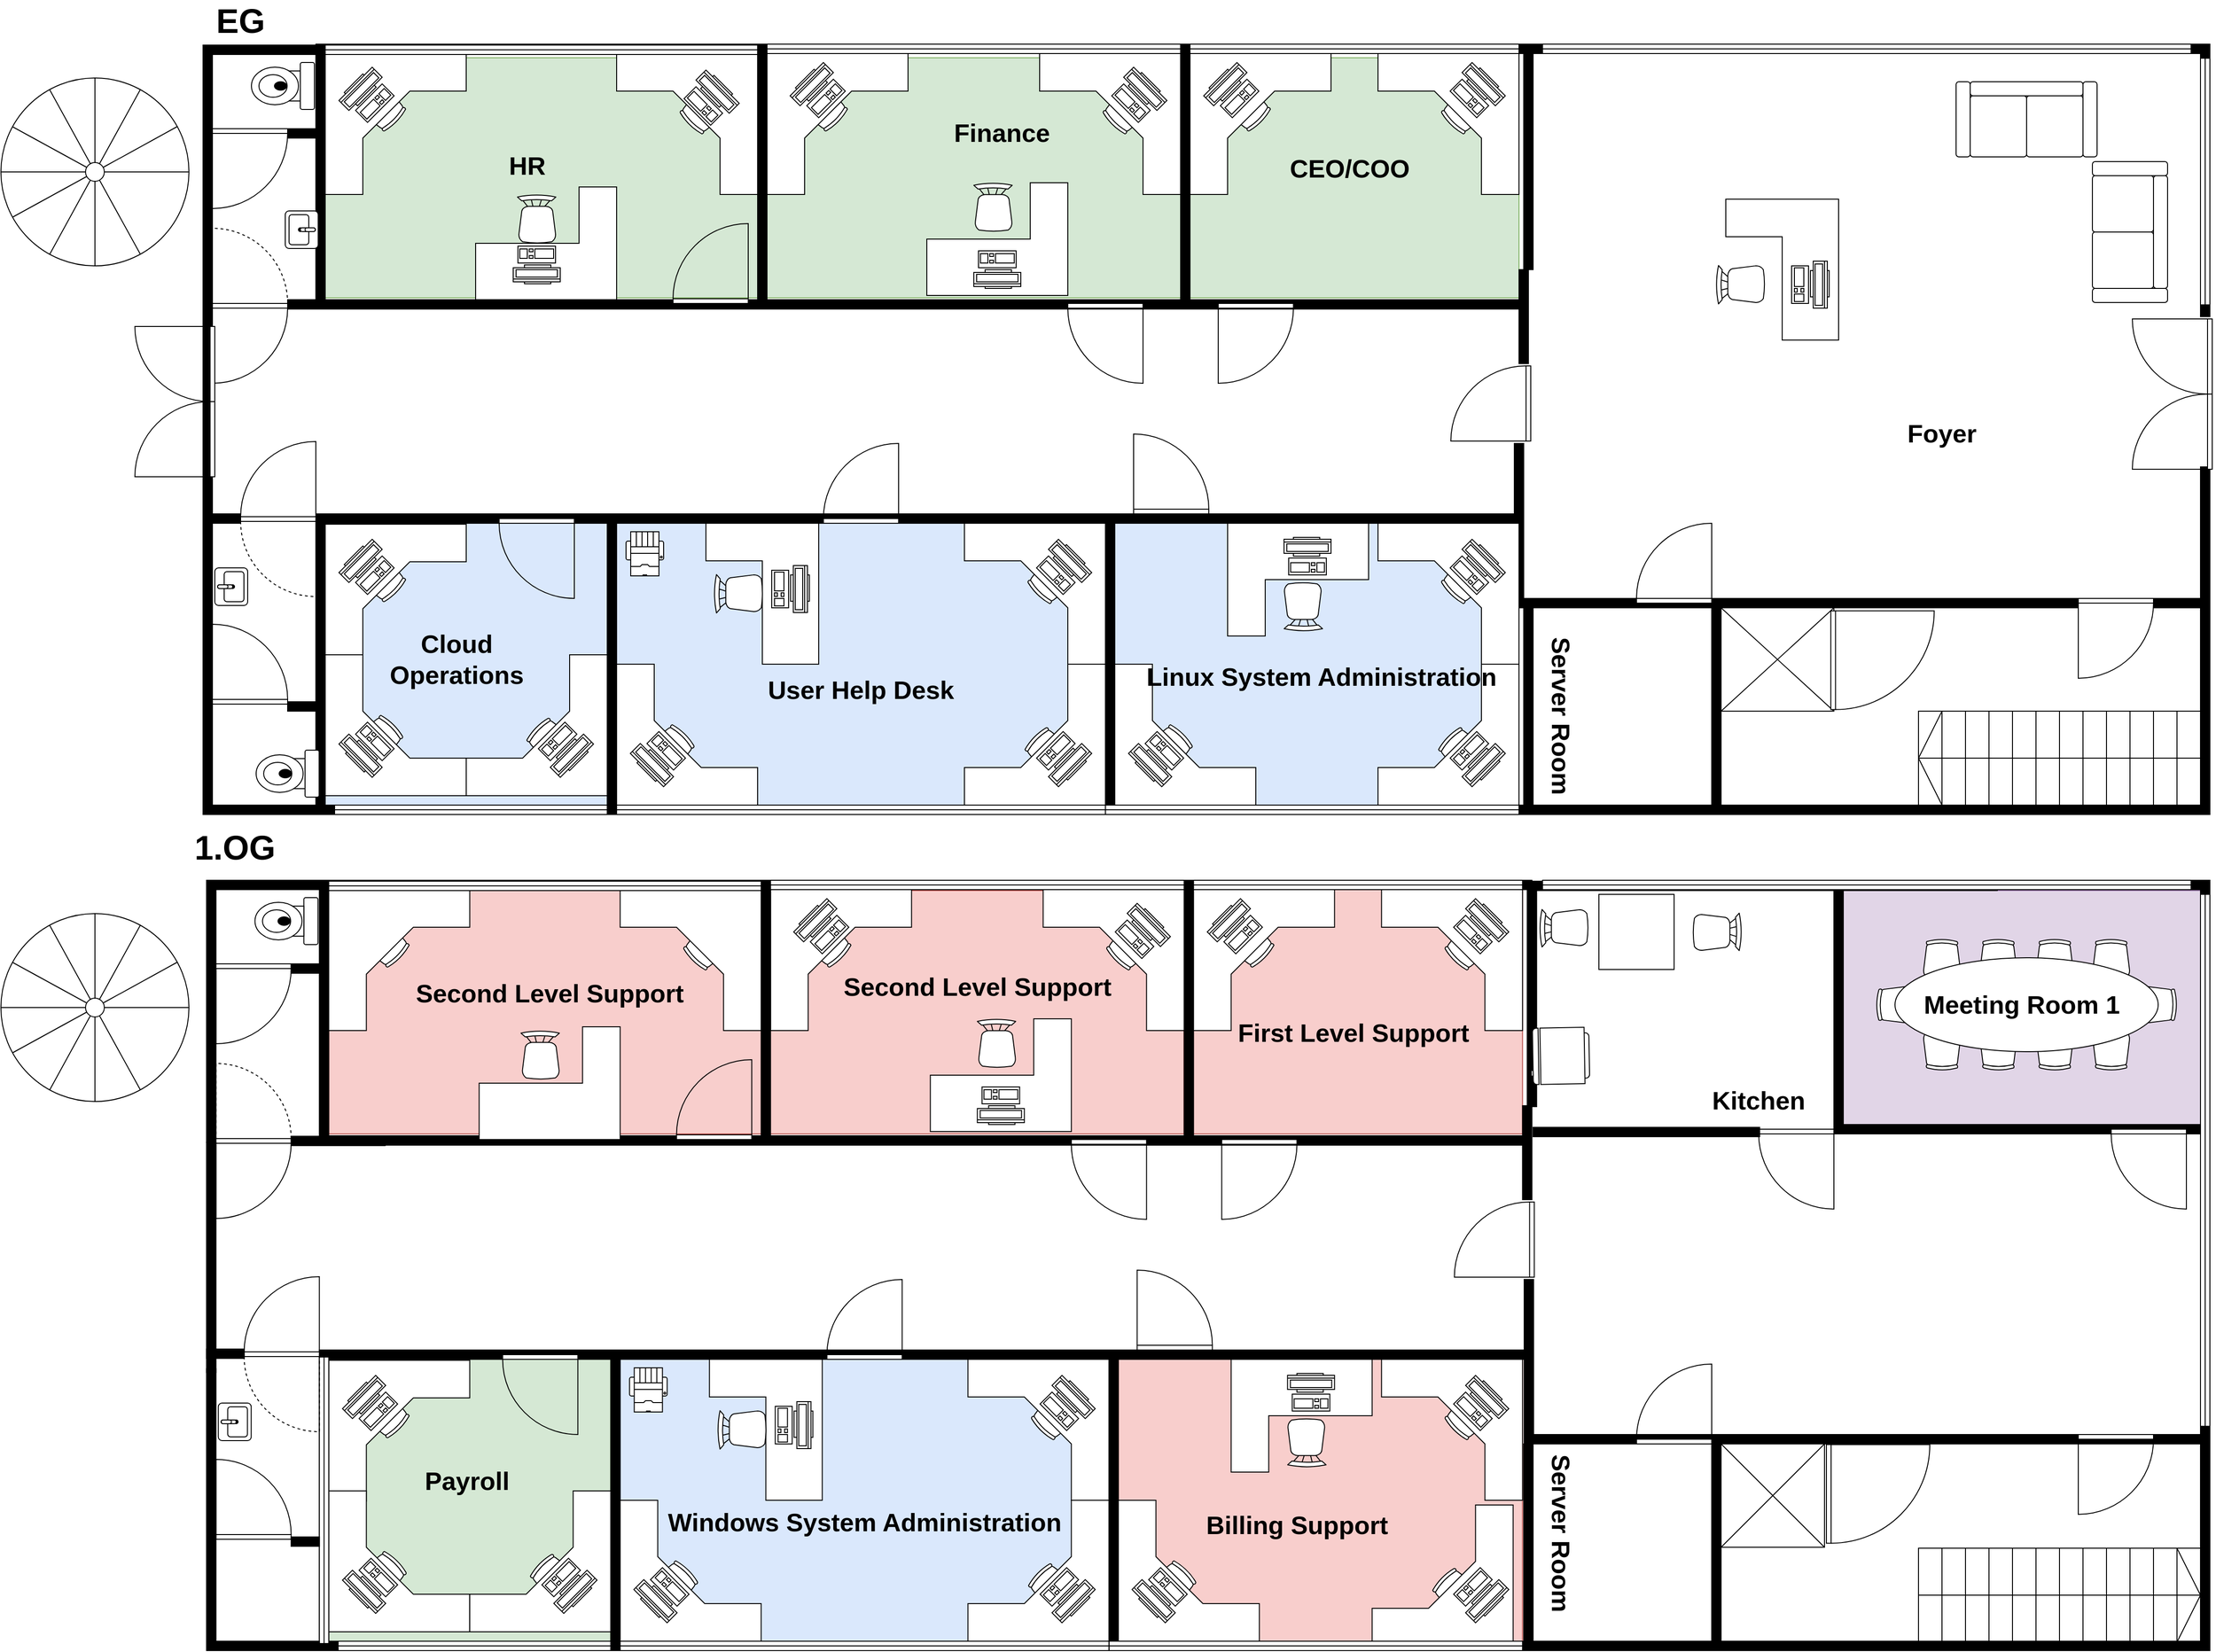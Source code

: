 <mxfile version="22.1.21" type="github" pages="2">
  <diagram name="Ist Zustand" id="38b20595-45e3-9b7f-d5ca-b57f44c5b66d">
    <mxGraphModel dx="7220" dy="4235" grid="1" gridSize="10" guides="1" tooltips="1" connect="1" arrows="1" fold="1" page="1" pageScale="1" pageWidth="1100" pageHeight="850" background="none" math="0" shadow="0">
      <root>
        <mxCell id="0" />
        <mxCell id="1" parent="0" />
        <mxCell id="LSzaJOwIY--ytcA3nMr5-318" value="" style="rounded=0;whiteSpace=wrap;html=1;fillColor=#dae8fc;strokeColor=#6c8ebf;" parent="1" vertex="1">
          <mxGeometry x="-731.25" y="1440" width="520" height="300" as="geometry" />
        </mxCell>
        <mxCell id="LSzaJOwIY--ytcA3nMr5-311" value="" style="rounded=0;whiteSpace=wrap;html=1;fillColor=#f8cecc;strokeColor=#b85450;" parent="1" vertex="1">
          <mxGeometry x="-201.25" y="1439" width="430" height="301" as="geometry" />
        </mxCell>
        <mxCell id="LSzaJOwIY--ytcA3nMr5-310" value="" style="rounded=0;whiteSpace=wrap;html=1;fillColor=#f8cecc;strokeColor=#b85450;" parent="1" vertex="1">
          <mxGeometry x="-1041.25" y="941" width="910" height="259" as="geometry" />
        </mxCell>
        <mxCell id="LSzaJOwIY--ytcA3nMr5-308" value="" style="rounded=0;whiteSpace=wrap;html=1;fillColor=#f8cecc;strokeColor=#b85450;" parent="1" vertex="1">
          <mxGeometry x="-131.25" y="940" width="360" height="260" as="geometry" />
        </mxCell>
        <mxCell id="LSzaJOwIY--ytcA3nMr5-306" value="" style="rounded=0;whiteSpace=wrap;html=1;fillColor=#d5e8d4;strokeColor=#82b366;" parent="1" vertex="1">
          <mxGeometry x="-1046.25" y="1440" width="305" height="300" as="geometry" />
        </mxCell>
        <mxCell id="LSzaJOwIY--ytcA3nMr5-304" value="" style="rounded=0;whiteSpace=wrap;html=1;fillColor=#e1d5e7;strokeColor=#9673a6;" parent="1" vertex="1">
          <mxGeometry x="570" y="941" width="380" height="249" as="geometry" />
        </mxCell>
        <mxCell id="LSzaJOwIY--ytcA3nMr5-302" value="" style="rounded=0;whiteSpace=wrap;html=1;fillColor=#dae8fc;strokeColor=#6c8ebf;" parent="1" vertex="1">
          <mxGeometry x="-1045" y="550" width="1270" height="300" as="geometry" />
        </mxCell>
        <mxCell id="LSzaJOwIY--ytcA3nMr5-298" value="" style="rounded=0;whiteSpace=wrap;html=1;fillColor=#d5e8d4;strokeColor=#82b366;" parent="1" vertex="1">
          <mxGeometry x="-1045" y="54.5" width="1270" height="255.5" as="geometry" />
        </mxCell>
        <mxCell id="LSzaJOwIY--ytcA3nMr5-36" value="" style="verticalLabelPosition=bottom;html=1;verticalAlign=top;align=center;shape=mxgraph.floorplan.wallCorner;fillColor=strokeColor;direction=south;" parent="1" vertex="1">
          <mxGeometry x="860" y="40" width="100" height="290" as="geometry" />
        </mxCell>
        <mxCell id="LSzaJOwIY--ytcA3nMr5-38" value="" style="verticalLabelPosition=bottom;html=1;verticalAlign=top;align=center;shape=mxgraph.floorplan.wallCorner;fillColor=strokeColor;" parent="1" vertex="1">
          <mxGeometry x="230" y="40" width="630" height="240" as="geometry" />
        </mxCell>
        <mxCell id="LSzaJOwIY--ytcA3nMr5-39" value="" style="verticalLabelPosition=bottom;html=1;verticalAlign=top;align=center;shape=mxgraph.floorplan.couch;" parent="1" vertex="1">
          <mxGeometry x="690" y="80" width="150" height="80" as="geometry" />
        </mxCell>
        <mxCell id="LSzaJOwIY--ytcA3nMr5-40" value="" style="verticalLabelPosition=bottom;html=1;verticalAlign=top;align=center;shape=mxgraph.floorplan.couch;rotation=90;" parent="1" vertex="1">
          <mxGeometry x="800" y="200" width="150" height="80" as="geometry" />
        </mxCell>
        <mxCell id="LSzaJOwIY--ytcA3nMr5-42" value="" style="verticalLabelPosition=bottom;html=1;verticalAlign=top;align=center;shape=mxgraph.floorplan.desk_corner_2;rotation=90;" parent="1" vertex="1">
          <mxGeometry x="430" y="220" width="150" height="120" as="geometry" />
        </mxCell>
        <mxCell id="LSzaJOwIY--ytcA3nMr5-43" value="" style="verticalLabelPosition=bottom;html=1;verticalAlign=top;align=center;shape=mxgraph.floorplan.window;" parent="1" vertex="1">
          <mxGeometry x="250" y="40" width="690" height="10" as="geometry" />
        </mxCell>
        <mxCell id="LSzaJOwIY--ytcA3nMr5-44" value="" style="verticalLabelPosition=bottom;html=1;verticalAlign=top;align=center;shape=mxgraph.floorplan.window;rotation=90;" parent="1" vertex="1">
          <mxGeometry x="823.75" y="176.25" width="262.5" height="20" as="geometry" />
        </mxCell>
        <mxCell id="LSzaJOwIY--ytcA3nMr5-45" value="" style="verticalLabelPosition=bottom;html=1;verticalAlign=top;align=center;shape=mxgraph.floorplan.wall;fillColor=strokeColor;direction=south;" parent="1" vertex="1">
          <mxGeometry x="950" y="490" width="10" height="150" as="geometry" />
        </mxCell>
        <mxCell id="LSzaJOwIY--ytcA3nMr5-46" value="" style="verticalLabelPosition=bottom;html=1;verticalAlign=top;align=center;shape=mxgraph.floorplan.chair;rotation=-90;" parent="1" vertex="1">
          <mxGeometry x="440" y="270" width="41" height="52" as="geometry" />
        </mxCell>
        <mxCell id="LSzaJOwIY--ytcA3nMr5-47" value="" style="verticalLabelPosition=bottom;html=1;verticalAlign=top;align=center;shape=mxgraph.floorplan.doorRight;aspect=fixed;rotation=90;" parent="1" vertex="1">
          <mxGeometry x="155" y="380" width="80" height="85" as="geometry" />
        </mxCell>
        <mxCell id="LSzaJOwIY--ytcA3nMr5-48" value="" style="verticalLabelPosition=bottom;html=1;verticalAlign=top;align=center;shape=mxgraph.floorplan.wall;fillColor=strokeColor;direction=south;" parent="1" vertex="1">
          <mxGeometry x="225" y="280" width="10" height="100" as="geometry" />
        </mxCell>
        <mxCell id="LSzaJOwIY--ytcA3nMr5-49" value="" style="verticalLabelPosition=bottom;html=1;verticalAlign=top;align=center;shape=mxgraph.floorplan.wallCorner;fillColor=strokeColor;direction=north" parent="1" vertex="1">
          <mxGeometry x="220" y="465" width="600" height="175" as="geometry" />
        </mxCell>
        <mxCell id="LSzaJOwIY--ytcA3nMr5-51" value="" style="verticalLabelPosition=bottom;html=1;verticalAlign=top;align=center;shape=mxgraph.floorplan.doorLeft;aspect=fixed;" parent="1" vertex="1">
          <mxGeometry x="820" y="630" width="80" height="85" as="geometry" />
        </mxCell>
        <mxCell id="LSzaJOwIY--ytcA3nMr5-52" value="" style="verticalLabelPosition=bottom;html=1;verticalAlign=top;align=center;shape=mxgraph.floorplan.wall;fillColor=strokeColor;direction=south;rotation=90;" parent="1" vertex="1">
          <mxGeometry x="925" y="605" width="10" height="60" as="geometry" />
        </mxCell>
        <mxCell id="LSzaJOwIY--ytcA3nMr5-53" value="" style="verticalLabelPosition=bottom;html=1;verticalAlign=top;align=center;shape=mxgraph.floorplan.wall;fillColor=strokeColor;direction=south;" parent="1" vertex="1">
          <mxGeometry x="950" y="640" width="10" height="220" as="geometry" />
        </mxCell>
        <mxCell id="LSzaJOwIY--ytcA3nMr5-54" value="" style="verticalLabelPosition=bottom;html=1;verticalAlign=top;align=center;shape=mxgraph.floorplan.stairs;direction=south;rotation=90;" parent="1" vertex="1">
          <mxGeometry x="750" y="650" width="100" height="300" as="geometry" />
        </mxCell>
        <mxCell id="LSzaJOwIY--ytcA3nMr5-55" value="" style="verticalLabelPosition=bottom;html=1;verticalAlign=top;align=center;shape=mxgraph.floorplan.elevator;" parent="1" vertex="1">
          <mxGeometry x="440" y="640" width="120" height="110" as="geometry" />
        </mxCell>
        <mxCell id="LSzaJOwIY--ytcA3nMr5-56" value="" style="verticalLabelPosition=bottom;html=1;verticalAlign=top;align=center;shape=mxgraph.floorplan.wallCorner;fillColor=strokeColor;direction=north" parent="1" vertex="1">
          <mxGeometry x="430" y="640" width="530" height="220" as="geometry" />
        </mxCell>
        <mxCell id="LSzaJOwIY--ytcA3nMr5-57" value="" style="verticalLabelPosition=bottom;html=1;verticalAlign=top;align=center;shape=mxgraph.floorplan.wallCorner;fillColor=strokeColor;direction=north" parent="1" vertex="1">
          <mxGeometry x="230" y="640" width="300" height="220" as="geometry" />
        </mxCell>
        <mxCell id="LSzaJOwIY--ytcA3nMr5-58" value="" style="verticalLabelPosition=bottom;html=1;verticalAlign=top;align=center;shape=mxgraph.floorplan.workstation;rotation=90;" parent="1" vertex="1">
          <mxGeometry x="510" y="276" width="50" height="40" as="geometry" />
        </mxCell>
        <mxCell id="LSzaJOwIY--ytcA3nMr5-59" value="" style="verticalLabelPosition=bottom;html=1;verticalAlign=top;align=center;shape=mxgraph.floorplan.wall;fillColor=strokeColor;" parent="1" vertex="1">
          <mxGeometry x="-1055" y="40" width="1290" height="10" as="geometry" />
        </mxCell>
        <mxCell id="LSzaJOwIY--ytcA3nMr5-60" value="" style="verticalLabelPosition=bottom;html=1;verticalAlign=top;align=center;shape=mxgraph.floorplan.wallCorner;fillColor=strokeColor;direction=north" parent="1" vertex="1">
          <mxGeometry x="-135" y="50" width="360" height="272" as="geometry" />
        </mxCell>
        <mxCell id="LSzaJOwIY--ytcA3nMr5-61" value="" style="verticalLabelPosition=bottom;html=1;verticalAlign=top;align=center;shape=mxgraph.floorplan.window;" parent="1" vertex="1">
          <mxGeometry x="-125" y="40" width="350" height="10" as="geometry" />
        </mxCell>
        <mxCell id="LSzaJOwIY--ytcA3nMr5-62" value="" style="verticalLabelPosition=bottom;html=1;verticalAlign=top;align=center;shape=mxgraph.floorplan.desk_corner;" parent="1" vertex="1">
          <mxGeometry x="-125" y="50" width="150" height="150" as="geometry" />
        </mxCell>
        <mxCell id="LSzaJOwIY--ytcA3nMr5-63" value="" style="verticalLabelPosition=bottom;html=1;verticalAlign=top;align=center;shape=mxgraph.floorplan.desk_corner;rotation=90;" parent="1" vertex="1">
          <mxGeometry x="75" y="50" width="150" height="150" as="geometry" />
        </mxCell>
        <mxCell id="LSzaJOwIY--ytcA3nMr5-64" value="" style="verticalLabelPosition=bottom;html=1;verticalAlign=top;align=center;shape=mxgraph.floorplan.doorLeft;aspect=fixed;" parent="1" vertex="1">
          <mxGeometry x="-95" y="316" width="80" height="85" as="geometry" />
        </mxCell>
        <mxCell id="LSzaJOwIY--ytcA3nMr5-65" value="" style="verticalLabelPosition=bottom;html=1;verticalAlign=top;align=center;shape=mxgraph.floorplan.workstation;rotation=-45;" parent="1" vertex="1">
          <mxGeometry x="-105" y="70" width="50" height="40" as="geometry" />
        </mxCell>
        <mxCell id="LSzaJOwIY--ytcA3nMr5-66" value="" style="verticalLabelPosition=bottom;html=1;verticalAlign=top;align=center;shape=mxgraph.floorplan.workstation;rotation=45;" parent="1" vertex="1">
          <mxGeometry x="155" y="70" width="50" height="40" as="geometry" />
        </mxCell>
        <mxCell id="LSzaJOwIY--ytcA3nMr5-68" value="" style="verticalLabelPosition=bottom;html=1;verticalAlign=top;align=center;shape=mxgraph.floorplan.doorLeft;aspect=fixed;rotation=-180;" parent="1" vertex="1">
          <mxGeometry x="350" y="550" width="80" height="85" as="geometry" />
        </mxCell>
        <mxCell id="LSzaJOwIY--ytcA3nMr5-69" value="" style="verticalLabelPosition=bottom;html=1;verticalAlign=top;align=center;shape=mxgraph.floorplan.wall;fillColor=strokeColor;" parent="1" vertex="1">
          <mxGeometry x="-215" y="850" width="450" height="10" as="geometry" />
        </mxCell>
        <mxCell id="LSzaJOwIY--ytcA3nMr5-70" value="" style="verticalLabelPosition=bottom;html=1;verticalAlign=top;align=center;shape=mxgraph.floorplan.wallCorner;fillColor=strokeColor;" parent="1" vertex="1">
          <mxGeometry x="-215" y="540" width="445" height="310" as="geometry" />
        </mxCell>
        <mxCell id="LSzaJOwIY--ytcA3nMr5-71" value="" style="verticalLabelPosition=bottom;html=1;verticalAlign=top;align=center;shape=mxgraph.floorplan.doorRight;aspect=fixed;rotation=-180;" parent="1" vertex="1">
          <mxGeometry x="-185" y="455" width="80" height="85" as="geometry" />
        </mxCell>
        <mxCell id="LSzaJOwIY--ytcA3nMr5-72" value="" style="verticalLabelPosition=bottom;html=1;verticalAlign=top;align=center;shape=mxgraph.floorplan.desk_corner;rotation=90;" parent="1" vertex="1">
          <mxGeometry x="75" y="550" width="150" height="150" as="geometry" />
        </mxCell>
        <mxCell id="LSzaJOwIY--ytcA3nMr5-73" value="" style="verticalLabelPosition=bottom;html=1;verticalAlign=top;align=center;shape=mxgraph.floorplan.desk_corner;rotation=-180;" parent="1" vertex="1">
          <mxGeometry x="75" y="700" width="150" height="150" as="geometry" />
        </mxCell>
        <mxCell id="LSzaJOwIY--ytcA3nMr5-74" value="" style="verticalLabelPosition=bottom;html=1;verticalAlign=top;align=center;shape=mxgraph.floorplan.desk_corner;rotation=-90;" parent="1" vertex="1">
          <mxGeometry x="-205" y="700" width="150" height="150" as="geometry" />
        </mxCell>
        <mxCell id="LSzaJOwIY--ytcA3nMr5-75" value="" style="verticalLabelPosition=bottom;html=1;verticalAlign=top;align=center;shape=mxgraph.floorplan.desk_corner_2;rotation=0;" parent="1" vertex="1">
          <mxGeometry x="-85" y="550" width="150" height="120" as="geometry" />
        </mxCell>
        <mxCell id="LSzaJOwIY--ytcA3nMr5-76" value="" style="verticalLabelPosition=bottom;html=1;verticalAlign=top;align=center;shape=mxgraph.floorplan.workstation;" parent="1" vertex="1">
          <mxGeometry x="-25" y="565" width="50" height="40" as="geometry" />
        </mxCell>
        <mxCell id="LSzaJOwIY--ytcA3nMr5-77" value="" style="verticalLabelPosition=bottom;html=1;verticalAlign=top;align=center;shape=mxgraph.floorplan.workstation;rotation=45;" parent="1" vertex="1">
          <mxGeometry x="155" y="577.5" width="50" height="40" as="geometry" />
        </mxCell>
        <mxCell id="LSzaJOwIY--ytcA3nMr5-78" value="" style="verticalLabelPosition=bottom;html=1;verticalAlign=top;align=center;shape=mxgraph.floorplan.workstation;rotation=-225;" parent="1" vertex="1">
          <mxGeometry x="155" y="780" width="50" height="40" as="geometry" />
        </mxCell>
        <mxCell id="LSzaJOwIY--ytcA3nMr5-79" value="" style="verticalLabelPosition=bottom;html=1;verticalAlign=top;align=center;shape=mxgraph.floorplan.workstation;rotation=-135;" parent="1" vertex="1">
          <mxGeometry x="-185" y="780" width="50" height="40" as="geometry" />
        </mxCell>
        <mxCell id="LSzaJOwIY--ytcA3nMr5-80" value="" style="verticalLabelPosition=bottom;html=1;verticalAlign=top;align=center;shape=mxgraph.floorplan.window;" parent="1" vertex="1">
          <mxGeometry x="-215" y="850" width="440" height="10" as="geometry" />
        </mxCell>
        <mxCell id="LSzaJOwIY--ytcA3nMr5-83" value="" style="verticalLabelPosition=bottom;html=1;verticalAlign=top;align=center;shape=mxgraph.floorplan.desk_corner;rotation=0;" parent="1" vertex="1">
          <mxGeometry x="-575" y="50" width="150" height="150" as="geometry" />
        </mxCell>
        <mxCell id="LSzaJOwIY--ytcA3nMr5-85" value="" style="verticalLabelPosition=bottom;html=1;verticalAlign=top;align=center;shape=mxgraph.floorplan.desk_corner;rotation=90;" parent="1" vertex="1">
          <mxGeometry x="-285" y="50" width="150" height="150" as="geometry" />
        </mxCell>
        <mxCell id="LSzaJOwIY--ytcA3nMr5-86" value="" style="verticalLabelPosition=bottom;html=1;verticalAlign=top;align=center;shape=mxgraph.floorplan.desk_corner_2;rotation=-180;direction=east;" parent="1" vertex="1">
          <mxGeometry x="-405" y="187.5" width="150" height="120" as="geometry" />
        </mxCell>
        <mxCell id="LSzaJOwIY--ytcA3nMr5-87" value="" style="verticalLabelPosition=bottom;html=1;verticalAlign=top;align=center;shape=mxgraph.floorplan.workstation;rotation=-180;" parent="1" vertex="1">
          <mxGeometry x="-355" y="260" width="50" height="40" as="geometry" />
        </mxCell>
        <mxCell id="LSzaJOwIY--ytcA3nMr5-88" value="" style="verticalLabelPosition=bottom;html=1;verticalAlign=top;align=center;shape=mxgraph.floorplan.workstation;rotation=-45;" parent="1" vertex="1">
          <mxGeometry x="-545" y="70" width="50" height="40" as="geometry" />
        </mxCell>
        <mxCell id="LSzaJOwIY--ytcA3nMr5-90" value="" style="verticalLabelPosition=bottom;html=1;verticalAlign=top;align=center;shape=mxgraph.floorplan.workstation;rotation=45;" parent="1" vertex="1">
          <mxGeometry x="-205" y="75" width="50" height="40" as="geometry" />
        </mxCell>
        <mxCell id="LSzaJOwIY--ytcA3nMr5-91" value="" style="verticalLabelPosition=bottom;html=1;verticalAlign=top;align=center;shape=mxgraph.floorplan.window;" parent="1" vertex="1">
          <mxGeometry x="-575" y="40" width="440" height="10" as="geometry" />
        </mxCell>
        <mxCell id="LSzaJOwIY--ytcA3nMr5-92" value="" style="verticalLabelPosition=bottom;html=1;verticalAlign=top;align=center;shape=mxgraph.floorplan.wallCorner;fillColor=strokeColor;direction=north" parent="1" vertex="1">
          <mxGeometry x="-585" y="50" width="450" height="272" as="geometry" />
        </mxCell>
        <mxCell id="LSzaJOwIY--ytcA3nMr5-82" value="" style="verticalLabelPosition=bottom;html=1;verticalAlign=top;align=center;shape=mxgraph.floorplan.doorRight;aspect=fixed;rotation=0;" parent="1" vertex="1">
          <mxGeometry x="-255" y="316" width="80" height="85" as="geometry" />
        </mxCell>
        <mxCell id="LSzaJOwIY--ytcA3nMr5-94" value="" style="verticalLabelPosition=bottom;html=1;verticalAlign=top;align=center;shape=mxgraph.floorplan.wallCorner;fillColor=strokeColor;direction=north" parent="1" vertex="1">
          <mxGeometry x="-745" y="550" width="530" height="310" as="geometry" />
        </mxCell>
        <mxCell id="LSzaJOwIY--ytcA3nMr5-95" value="" style="verticalLabelPosition=bottom;html=1;verticalAlign=top;align=center;shape=mxgraph.floorplan.wall;fillColor=strokeColor;" parent="1" vertex="1">
          <mxGeometry x="-745" y="540" width="560" height="10" as="geometry" />
        </mxCell>
        <mxCell id="LSzaJOwIY--ytcA3nMr5-96" value="" style="verticalLabelPosition=bottom;html=1;verticalAlign=top;align=center;shape=mxgraph.floorplan.doorLeft;aspect=fixed;rotation=-180;" parent="1" vertex="1">
          <mxGeometry x="-515" y="465" width="80" height="85" as="geometry" />
        </mxCell>
        <mxCell id="LSzaJOwIY--ytcA3nMr5-98" value="" style="verticalLabelPosition=bottom;html=1;verticalAlign=top;align=center;shape=mxgraph.floorplan.printer;" parent="1" vertex="1">
          <mxGeometry x="-725" y="559" width="40" height="47" as="geometry" />
        </mxCell>
        <mxCell id="LSzaJOwIY--ytcA3nMr5-99" value="" style="verticalLabelPosition=bottom;html=1;verticalAlign=top;align=center;shape=mxgraph.floorplan.desk_corner;rotation=90;" parent="1" vertex="1">
          <mxGeometry x="-365" y="550" width="150" height="150" as="geometry" />
        </mxCell>
        <mxCell id="LSzaJOwIY--ytcA3nMr5-100" value="" style="verticalLabelPosition=bottom;html=1;verticalAlign=top;align=center;shape=mxgraph.floorplan.chair;rotation=-180;" parent="1" vertex="1">
          <mxGeometry x="-25" y="613" width="41" height="52" as="geometry" />
        </mxCell>
        <mxCell id="LSzaJOwIY--ytcA3nMr5-101" value="" style="verticalLabelPosition=bottom;html=1;verticalAlign=top;align=center;shape=mxgraph.floorplan.chair;" parent="1" vertex="1">
          <mxGeometry x="-355" y="187.5" width="41" height="52" as="geometry" />
        </mxCell>
        <mxCell id="LSzaJOwIY--ytcA3nMr5-102" value="" style="verticalLabelPosition=bottom;html=1;verticalAlign=top;align=center;shape=mxgraph.floorplan.desk_corner;rotation=-180;" parent="1" vertex="1">
          <mxGeometry x="-365" y="700" width="150" height="150" as="geometry" />
        </mxCell>
        <mxCell id="LSzaJOwIY--ytcA3nMr5-103" value="" style="verticalLabelPosition=bottom;html=1;verticalAlign=top;align=center;shape=mxgraph.floorplan.desk_corner;rotation=-90;" parent="1" vertex="1">
          <mxGeometry x="-735" y="700" width="150" height="150" as="geometry" />
        </mxCell>
        <mxCell id="LSzaJOwIY--ytcA3nMr5-104" value="" style="verticalLabelPosition=bottom;html=1;verticalAlign=top;align=center;shape=mxgraph.floorplan.desk_corner_2;rotation=90;" parent="1" vertex="1">
          <mxGeometry x="-655" y="565" width="150" height="120" as="geometry" />
        </mxCell>
        <mxCell id="LSzaJOwIY--ytcA3nMr5-105" value="" style="verticalLabelPosition=bottom;html=1;verticalAlign=top;align=center;shape=mxgraph.floorplan.chair;rotation=-90;" parent="1" vertex="1">
          <mxGeometry x="-626" y="599" width="41" height="52" as="geometry" />
        </mxCell>
        <mxCell id="LSzaJOwIY--ytcA3nMr5-106" value="" style="verticalLabelPosition=bottom;html=1;verticalAlign=top;align=center;shape=mxgraph.floorplan.workstation;rotation=-135;" parent="1" vertex="1">
          <mxGeometry x="-715" y="780" width="50" height="40" as="geometry" />
        </mxCell>
        <mxCell id="LSzaJOwIY--ytcA3nMr5-107" value="" style="verticalLabelPosition=bottom;html=1;verticalAlign=top;align=center;shape=mxgraph.floorplan.workstation;rotation=90;" parent="1" vertex="1">
          <mxGeometry x="-575" y="600" width="50" height="40" as="geometry" />
        </mxCell>
        <mxCell id="LSzaJOwIY--ytcA3nMr5-108" value="" style="verticalLabelPosition=bottom;html=1;verticalAlign=top;align=center;shape=mxgraph.floorplan.workstation;rotation=45;" parent="1" vertex="1">
          <mxGeometry x="-285" y="577.5" width="50" height="40" as="geometry" />
        </mxCell>
        <mxCell id="LSzaJOwIY--ytcA3nMr5-109" value="" style="verticalLabelPosition=bottom;html=1;verticalAlign=top;align=center;shape=mxgraph.floorplan.workstation;rotation=-225;" parent="1" vertex="1">
          <mxGeometry x="-285" y="780" width="50" height="40" as="geometry" />
        </mxCell>
        <mxCell id="LSzaJOwIY--ytcA3nMr5-110" value="" style="verticalLabelPosition=bottom;html=1;verticalAlign=top;align=center;shape=mxgraph.floorplan.window;" parent="1" vertex="1">
          <mxGeometry x="-735" y="850" width="520" height="10" as="geometry" />
        </mxCell>
        <mxCell id="LSzaJOwIY--ytcA3nMr5-111" value="" style="verticalLabelPosition=bottom;html=1;verticalAlign=top;align=center;shape=mxgraph.floorplan.wallCorner;fillColor=strokeColor;direction=north" parent="1" vertex="1">
          <mxGeometry x="-1055" y="50" width="470" height="272" as="geometry" />
        </mxCell>
        <mxCell id="LSzaJOwIY--ytcA3nMr5-112" value="" style="verticalLabelPosition=bottom;html=1;verticalAlign=top;align=center;shape=mxgraph.floorplan.wallCorner;fillColor=strokeColor;" parent="1" vertex="1">
          <mxGeometry x="-1055" y="540" width="310" height="310" as="geometry" />
        </mxCell>
        <mxCell id="LSzaJOwIY--ytcA3nMr5-113" value="" style="verticalLabelPosition=bottom;html=1;verticalAlign=top;align=center;shape=mxgraph.floorplan.wall;fillColor=strokeColor;" parent="1" vertex="1">
          <mxGeometry x="-1055" y="850" width="310" height="10" as="geometry" />
        </mxCell>
        <mxCell id="LSzaJOwIY--ytcA3nMr5-116" value="" style="verticalLabelPosition=bottom;html=1;verticalAlign=top;align=center;shape=mxgraph.floorplan.doorDouble;aspect=fixed;rotation=90;" parent="1" vertex="1">
          <mxGeometry x="840" y="370" width="160" height="85" as="geometry" />
        </mxCell>
        <mxCell id="LSzaJOwIY--ytcA3nMr5-119" value="" style="verticalLabelPosition=bottom;html=1;verticalAlign=top;align=center;shape=mxgraph.floorplan.doorRight;aspect=fixed;" parent="1" vertex="1">
          <mxGeometry x="-860" y="545" width="80" height="85" as="geometry" />
        </mxCell>
        <mxCell id="LSzaJOwIY--ytcA3nMr5-120" value="" style="verticalLabelPosition=bottom;html=1;verticalAlign=top;align=center;shape=mxgraph.floorplan.doorLeft;aspect=fixed;rotation=-180;" parent="1" vertex="1">
          <mxGeometry x="-675" y="231" width="80" height="85" as="geometry" />
        </mxCell>
        <mxCell id="LSzaJOwIY--ytcA3nMr5-121" value="" style="verticalLabelPosition=bottom;html=1;verticalAlign=top;align=center;shape=mxgraph.floorplan.desk_corner;" parent="1" vertex="1">
          <mxGeometry x="-1045" y="551" width="150" height="150" as="geometry" />
        </mxCell>
        <mxCell id="LSzaJOwIY--ytcA3nMr5-122" value="" style="verticalLabelPosition=bottom;html=1;verticalAlign=top;align=center;shape=mxgraph.floorplan.desk_corner;rotation=-90;" parent="1" vertex="1">
          <mxGeometry x="-1045" y="690" width="150" height="150" as="geometry" />
        </mxCell>
        <mxCell id="LSzaJOwIY--ytcA3nMr5-123" value="" style="verticalLabelPosition=bottom;html=1;verticalAlign=top;align=center;shape=mxgraph.floorplan.desk_corner;rotation=-180;" parent="1" vertex="1">
          <mxGeometry x="-895" y="690" width="150" height="150" as="geometry" />
        </mxCell>
        <mxCell id="LSzaJOwIY--ytcA3nMr5-124" value="" style="verticalLabelPosition=bottom;html=1;verticalAlign=top;align=center;shape=mxgraph.floorplan.workstation;rotation=-45;" parent="1" vertex="1">
          <mxGeometry x="-1025" y="577.5" width="50" height="40" as="geometry" />
        </mxCell>
        <mxCell id="LSzaJOwIY--ytcA3nMr5-125" value="" style="verticalLabelPosition=bottom;html=1;verticalAlign=top;align=center;shape=mxgraph.floorplan.workstation;rotation=-225;" parent="1" vertex="1">
          <mxGeometry x="-815" y="770" width="50" height="40" as="geometry" />
        </mxCell>
        <mxCell id="LSzaJOwIY--ytcA3nMr5-126" value="" style="verticalLabelPosition=bottom;html=1;verticalAlign=top;align=center;shape=mxgraph.floorplan.workstation;rotation=-135;" parent="1" vertex="1">
          <mxGeometry x="-1025" y="770" width="50" height="40" as="geometry" />
        </mxCell>
        <mxCell id="LSzaJOwIY--ytcA3nMr5-127" value="" style="verticalLabelPosition=bottom;html=1;verticalAlign=top;align=center;shape=mxgraph.floorplan.desk_corner;rotation=90;" parent="1" vertex="1">
          <mxGeometry x="-735" y="50" width="150" height="150" as="geometry" />
        </mxCell>
        <mxCell id="LSzaJOwIY--ytcA3nMr5-128" value="" style="verticalLabelPosition=bottom;html=1;verticalAlign=top;align=center;shape=mxgraph.floorplan.desk_corner;rotation=0;" parent="1" vertex="1">
          <mxGeometry x="-1045" y="50" width="150" height="150" as="geometry" />
        </mxCell>
        <mxCell id="LSzaJOwIY--ytcA3nMr5-130" value="" style="verticalLabelPosition=bottom;html=1;verticalAlign=top;align=center;shape=mxgraph.floorplan.desk_corner_2;rotation=-180;" parent="1" vertex="1">
          <mxGeometry x="-885" y="192" width="150" height="120" as="geometry" />
        </mxCell>
        <mxCell id="LSzaJOwIY--ytcA3nMr5-131" value="" style="verticalLabelPosition=bottom;html=1;verticalAlign=top;align=center;shape=mxgraph.floorplan.chair;rotation=0;" parent="1" vertex="1">
          <mxGeometry x="-840.5" y="200" width="41" height="52" as="geometry" />
        </mxCell>
        <mxCell id="LSzaJOwIY--ytcA3nMr5-132" value="" style="verticalLabelPosition=bottom;html=1;verticalAlign=top;align=center;shape=mxgraph.floorplan.window;" parent="1" vertex="1">
          <mxGeometry x="-1045" y="41" width="460" height="10" as="geometry" />
        </mxCell>
        <mxCell id="LSzaJOwIY--ytcA3nMr5-134" value="" style="verticalLabelPosition=bottom;html=1;verticalAlign=top;align=center;shape=mxgraph.floorplan.window;" parent="1" vertex="1">
          <mxGeometry x="-1035" y="850" width="290" height="10" as="geometry" />
        </mxCell>
        <mxCell id="LSzaJOwIY--ytcA3nMr5-136" value="" style="verticalLabelPosition=bottom;html=1;verticalAlign=top;align=center;shape=mxgraph.floorplan.wallCorner;fillColor=strokeColor;direction=south;" parent="1" vertex="1">
          <mxGeometry x="860" y="930" width="100" height="290" as="geometry" />
        </mxCell>
        <mxCell id="LSzaJOwIY--ytcA3nMr5-137" value="" style="verticalLabelPosition=bottom;html=1;verticalAlign=top;align=center;shape=mxgraph.floorplan.wallCorner;fillColor=strokeColor;" parent="1" vertex="1">
          <mxGeometry x="233.75" y="931" width="500" height="240" as="geometry" />
        </mxCell>
        <mxCell id="LSzaJOwIY--ytcA3nMr5-141" value="" style="verticalLabelPosition=bottom;html=1;verticalAlign=top;align=center;shape=mxgraph.floorplan.window;" parent="1" vertex="1">
          <mxGeometry x="250" y="930" width="690" height="10" as="geometry" />
        </mxCell>
        <mxCell id="LSzaJOwIY--ytcA3nMr5-143" value="" style="verticalLabelPosition=bottom;html=1;verticalAlign=top;align=center;shape=mxgraph.floorplan.wall;fillColor=strokeColor;direction=south;" parent="1" vertex="1">
          <mxGeometry x="950" y="1220" width="10" height="310" as="geometry" />
        </mxCell>
        <mxCell id="LSzaJOwIY--ytcA3nMr5-145" value="" style="verticalLabelPosition=bottom;html=1;verticalAlign=top;align=center;shape=mxgraph.floorplan.doorRight;aspect=fixed;rotation=90;" parent="1" vertex="1">
          <mxGeometry x="158.75" y="1270" width="80" height="85" as="geometry" />
        </mxCell>
        <mxCell id="LSzaJOwIY--ytcA3nMr5-146" value="" style="verticalLabelPosition=bottom;html=1;verticalAlign=top;align=center;shape=mxgraph.floorplan.wall;fillColor=strokeColor;direction=south;" parent="1" vertex="1">
          <mxGeometry x="228.75" y="1170" width="10" height="100" as="geometry" />
        </mxCell>
        <mxCell id="LSzaJOwIY--ytcA3nMr5-147" value="" style="verticalLabelPosition=bottom;html=1;verticalAlign=top;align=center;shape=mxgraph.floorplan.wallCorner;fillColor=strokeColor;direction=north" parent="1" vertex="1">
          <mxGeometry x="230.5" y="1355" width="679.5" height="175" as="geometry" />
        </mxCell>
        <mxCell id="LSzaJOwIY--ytcA3nMr5-148" value="" style="verticalLabelPosition=bottom;html=1;verticalAlign=top;align=center;shape=mxgraph.floorplan.doorLeft;aspect=fixed;" parent="1" vertex="1">
          <mxGeometry x="820" y="1520" width="80" height="85" as="geometry" />
        </mxCell>
        <mxCell id="LSzaJOwIY--ytcA3nMr5-149" value="" style="verticalLabelPosition=bottom;html=1;verticalAlign=top;align=center;shape=mxgraph.floorplan.wall;fillColor=strokeColor;direction=south;rotation=90;" parent="1" vertex="1">
          <mxGeometry x="925" y="1495" width="10" height="60" as="geometry" />
        </mxCell>
        <mxCell id="LSzaJOwIY--ytcA3nMr5-150" value="" style="verticalLabelPosition=bottom;html=1;verticalAlign=top;align=center;shape=mxgraph.floorplan.wall;fillColor=strokeColor;direction=south;" parent="1" vertex="1">
          <mxGeometry x="950" y="1530" width="10" height="220" as="geometry" />
        </mxCell>
        <mxCell id="LSzaJOwIY--ytcA3nMr5-151" value="" style="verticalLabelPosition=bottom;html=1;verticalAlign=top;align=center;shape=mxgraph.floorplan.stairs;direction=north;rotation=90;" parent="1" vertex="1">
          <mxGeometry x="750" y="1541" width="100" height="300" as="geometry" />
        </mxCell>
        <mxCell id="LSzaJOwIY--ytcA3nMr5-152" value="" style="verticalLabelPosition=bottom;html=1;verticalAlign=top;align=center;shape=mxgraph.floorplan.elevator;" parent="1" vertex="1">
          <mxGeometry x="440" y="1530" width="110" height="110" as="geometry" />
        </mxCell>
        <mxCell id="LSzaJOwIY--ytcA3nMr5-153" value="" style="verticalLabelPosition=bottom;html=1;verticalAlign=top;align=center;shape=mxgraph.floorplan.wallCorner;fillColor=strokeColor;direction=north" parent="1" vertex="1">
          <mxGeometry x="430" y="1530" width="530" height="220" as="geometry" />
        </mxCell>
        <mxCell id="LSzaJOwIY--ytcA3nMr5-154" value="" style="verticalLabelPosition=bottom;html=1;verticalAlign=top;align=center;shape=mxgraph.floorplan.wallCorner;fillColor=strokeColor;direction=north" parent="1" vertex="1">
          <mxGeometry x="230" y="1530" width="300" height="220" as="geometry" />
        </mxCell>
        <mxCell id="LSzaJOwIY--ytcA3nMr5-156" value="" style="verticalLabelPosition=bottom;html=1;verticalAlign=top;align=center;shape=mxgraph.floorplan.wall;fillColor=strokeColor;" parent="1" vertex="1">
          <mxGeometry x="-1051.25" y="930" width="1290" height="10" as="geometry" />
        </mxCell>
        <mxCell id="LSzaJOwIY--ytcA3nMr5-157" value="" style="verticalLabelPosition=bottom;html=1;verticalAlign=top;align=center;shape=mxgraph.floorplan.wallCorner;fillColor=strokeColor;direction=north" parent="1" vertex="1">
          <mxGeometry x="-131.25" y="940" width="360" height="272" as="geometry" />
        </mxCell>
        <mxCell id="LSzaJOwIY--ytcA3nMr5-158" value="" style="verticalLabelPosition=bottom;html=1;verticalAlign=top;align=center;shape=mxgraph.floorplan.window;" parent="1" vertex="1">
          <mxGeometry x="-121.25" y="930" width="350" height="10" as="geometry" />
        </mxCell>
        <mxCell id="LSzaJOwIY--ytcA3nMr5-159" value="" style="verticalLabelPosition=bottom;html=1;verticalAlign=top;align=center;shape=mxgraph.floorplan.desk_corner;" parent="1" vertex="1">
          <mxGeometry x="-121.25" y="940" width="150" height="150" as="geometry" />
        </mxCell>
        <mxCell id="LSzaJOwIY--ytcA3nMr5-160" value="" style="verticalLabelPosition=bottom;html=1;verticalAlign=top;align=center;shape=mxgraph.floorplan.desk_corner;rotation=90;" parent="1" vertex="1">
          <mxGeometry x="78.75" y="940" width="150" height="150" as="geometry" />
        </mxCell>
        <mxCell id="LSzaJOwIY--ytcA3nMr5-161" value="" style="verticalLabelPosition=bottom;html=1;verticalAlign=top;align=center;shape=mxgraph.floorplan.doorLeft;aspect=fixed;" parent="1" vertex="1">
          <mxGeometry x="-91.25" y="1206" width="80" height="85" as="geometry" />
        </mxCell>
        <mxCell id="LSzaJOwIY--ytcA3nMr5-162" value="" style="verticalLabelPosition=bottom;html=1;verticalAlign=top;align=center;shape=mxgraph.floorplan.workstation;rotation=-45;" parent="1" vertex="1">
          <mxGeometry x="-101.25" y="960" width="50" height="40" as="geometry" />
        </mxCell>
        <mxCell id="LSzaJOwIY--ytcA3nMr5-163" value="" style="verticalLabelPosition=bottom;html=1;verticalAlign=top;align=center;shape=mxgraph.floorplan.workstation;rotation=45;" parent="1" vertex="1">
          <mxGeometry x="158.75" y="960" width="50" height="40" as="geometry" />
        </mxCell>
        <mxCell id="LSzaJOwIY--ytcA3nMr5-164" value="" style="verticalLabelPosition=bottom;html=1;verticalAlign=top;align=center;shape=mxgraph.floorplan.doorLeft;aspect=fixed;rotation=-180;" parent="1" vertex="1">
          <mxGeometry x="350" y="1445" width="80" height="85" as="geometry" />
        </mxCell>
        <mxCell id="LSzaJOwIY--ytcA3nMr5-165" value="" style="verticalLabelPosition=bottom;html=1;verticalAlign=top;align=center;shape=mxgraph.floorplan.wall;fillColor=strokeColor;" parent="1" vertex="1">
          <mxGeometry x="-211.25" y="1740" width="450" height="10" as="geometry" />
        </mxCell>
        <mxCell id="LSzaJOwIY--ytcA3nMr5-166" value="" style="verticalLabelPosition=bottom;html=1;verticalAlign=top;align=center;shape=mxgraph.floorplan.wallCorner;fillColor=strokeColor;" parent="1" vertex="1">
          <mxGeometry x="-211.25" y="1430" width="445" height="310" as="geometry" />
        </mxCell>
        <mxCell id="LSzaJOwIY--ytcA3nMr5-167" value="" style="verticalLabelPosition=bottom;html=1;verticalAlign=top;align=center;shape=mxgraph.floorplan.doorRight;aspect=fixed;rotation=-180;" parent="1" vertex="1">
          <mxGeometry x="-181.25" y="1345" width="80" height="85" as="geometry" />
        </mxCell>
        <mxCell id="LSzaJOwIY--ytcA3nMr5-168" value="" style="verticalLabelPosition=bottom;html=1;verticalAlign=top;align=center;shape=mxgraph.floorplan.desk_corner;rotation=90;" parent="1" vertex="1">
          <mxGeometry x="78.75" y="1440" width="150" height="150" as="geometry" />
        </mxCell>
        <mxCell id="LSzaJOwIY--ytcA3nMr5-169" value="" style="verticalLabelPosition=bottom;html=1;verticalAlign=top;align=center;shape=mxgraph.floorplan.desk_corner;rotation=-180;" parent="1" vertex="1">
          <mxGeometry x="68.75" y="1595" width="150" height="150" as="geometry" />
        </mxCell>
        <mxCell id="LSzaJOwIY--ytcA3nMr5-170" value="" style="verticalLabelPosition=bottom;html=1;verticalAlign=top;align=center;shape=mxgraph.floorplan.desk_corner;rotation=-90;" parent="1" vertex="1">
          <mxGeometry x="-201.25" y="1590" width="150" height="150" as="geometry" />
        </mxCell>
        <mxCell id="LSzaJOwIY--ytcA3nMr5-171" value="" style="verticalLabelPosition=bottom;html=1;verticalAlign=top;align=center;shape=mxgraph.floorplan.desk_corner_2;rotation=0;" parent="1" vertex="1">
          <mxGeometry x="-81.25" y="1440" width="150" height="120" as="geometry" />
        </mxCell>
        <mxCell id="LSzaJOwIY--ytcA3nMr5-172" value="" style="verticalLabelPosition=bottom;html=1;verticalAlign=top;align=center;shape=mxgraph.floorplan.workstation;" parent="1" vertex="1">
          <mxGeometry x="-21.25" y="1455" width="50" height="40" as="geometry" />
        </mxCell>
        <mxCell id="LSzaJOwIY--ytcA3nMr5-173" value="" style="verticalLabelPosition=bottom;html=1;verticalAlign=top;align=center;shape=mxgraph.floorplan.workstation;rotation=45;" parent="1" vertex="1">
          <mxGeometry x="158.75" y="1467.5" width="50" height="40" as="geometry" />
        </mxCell>
        <mxCell id="LSzaJOwIY--ytcA3nMr5-174" value="" style="verticalLabelPosition=bottom;html=1;verticalAlign=top;align=center;shape=mxgraph.floorplan.workstation;rotation=-225;" parent="1" vertex="1">
          <mxGeometry x="158.75" y="1670" width="50" height="40" as="geometry" />
        </mxCell>
        <mxCell id="LSzaJOwIY--ytcA3nMr5-175" value="" style="verticalLabelPosition=bottom;html=1;verticalAlign=top;align=center;shape=mxgraph.floorplan.workstation;rotation=-135;" parent="1" vertex="1">
          <mxGeometry x="-181.25" y="1670" width="50" height="40" as="geometry" />
        </mxCell>
        <mxCell id="LSzaJOwIY--ytcA3nMr5-176" value="" style="verticalLabelPosition=bottom;html=1;verticalAlign=top;align=center;shape=mxgraph.floorplan.window;" parent="1" vertex="1">
          <mxGeometry x="-211.25" y="1740" width="440" height="10" as="geometry" />
        </mxCell>
        <mxCell id="LSzaJOwIY--ytcA3nMr5-177" value="" style="verticalLabelPosition=bottom;html=1;verticalAlign=top;align=center;shape=mxgraph.floorplan.desk_corner;rotation=0;" parent="1" vertex="1">
          <mxGeometry x="-571.25" y="940" width="150" height="150" as="geometry" />
        </mxCell>
        <mxCell id="LSzaJOwIY--ytcA3nMr5-178" value="" style="verticalLabelPosition=bottom;html=1;verticalAlign=top;align=center;shape=mxgraph.floorplan.desk_corner;rotation=90;" parent="1" vertex="1">
          <mxGeometry x="-281.25" y="940" width="150" height="150" as="geometry" />
        </mxCell>
        <mxCell id="LSzaJOwIY--ytcA3nMr5-179" value="" style="verticalLabelPosition=bottom;html=1;verticalAlign=top;align=center;shape=mxgraph.floorplan.desk_corner_2;rotation=-180;direction=east;" parent="1" vertex="1">
          <mxGeometry x="-401.25" y="1077.5" width="150" height="120" as="geometry" />
        </mxCell>
        <mxCell id="LSzaJOwIY--ytcA3nMr5-180" value="" style="verticalLabelPosition=bottom;html=1;verticalAlign=top;align=center;shape=mxgraph.floorplan.workstation;rotation=-180;" parent="1" vertex="1">
          <mxGeometry x="-351.25" y="1150" width="50" height="40" as="geometry" />
        </mxCell>
        <mxCell id="LSzaJOwIY--ytcA3nMr5-181" value="" style="verticalLabelPosition=bottom;html=1;verticalAlign=top;align=center;shape=mxgraph.floorplan.workstation;rotation=-45;" parent="1" vertex="1">
          <mxGeometry x="-541.25" y="960" width="50" height="40" as="geometry" />
        </mxCell>
        <mxCell id="LSzaJOwIY--ytcA3nMr5-182" value="" style="verticalLabelPosition=bottom;html=1;verticalAlign=top;align=center;shape=mxgraph.floorplan.workstation;rotation=45;" parent="1" vertex="1">
          <mxGeometry x="-201.25" y="965" width="50" height="40" as="geometry" />
        </mxCell>
        <mxCell id="LSzaJOwIY--ytcA3nMr5-183" value="" style="verticalLabelPosition=bottom;html=1;verticalAlign=top;align=center;shape=mxgraph.floorplan.window;" parent="1" vertex="1">
          <mxGeometry x="-571.25" y="930" width="440" height="10" as="geometry" />
        </mxCell>
        <mxCell id="LSzaJOwIY--ytcA3nMr5-184" value="" style="verticalLabelPosition=bottom;html=1;verticalAlign=top;align=center;shape=mxgraph.floorplan.wallCorner;fillColor=strokeColor;direction=north" parent="1" vertex="1">
          <mxGeometry x="-581.25" y="940" width="450" height="272" as="geometry" />
        </mxCell>
        <mxCell id="LSzaJOwIY--ytcA3nMr5-185" value="" style="verticalLabelPosition=bottom;html=1;verticalAlign=top;align=center;shape=mxgraph.floorplan.doorRight;aspect=fixed;rotation=0;" parent="1" vertex="1">
          <mxGeometry x="-251.25" y="1206" width="80" height="85" as="geometry" />
        </mxCell>
        <mxCell id="LSzaJOwIY--ytcA3nMr5-186" value="" style="verticalLabelPosition=bottom;html=1;verticalAlign=top;align=center;shape=mxgraph.floorplan.wallCorner;fillColor=strokeColor;direction=north" parent="1" vertex="1">
          <mxGeometry x="-741.25" y="1440" width="530" height="310" as="geometry" />
        </mxCell>
        <mxCell id="LSzaJOwIY--ytcA3nMr5-187" value="" style="verticalLabelPosition=bottom;html=1;verticalAlign=top;align=center;shape=mxgraph.floorplan.wall;fillColor=strokeColor;" parent="1" vertex="1">
          <mxGeometry x="-741.25" y="1430" width="560" height="10" as="geometry" />
        </mxCell>
        <mxCell id="LSzaJOwIY--ytcA3nMr5-188" value="" style="verticalLabelPosition=bottom;html=1;verticalAlign=top;align=center;shape=mxgraph.floorplan.doorLeft;aspect=fixed;rotation=-180;" parent="1" vertex="1">
          <mxGeometry x="-511.25" y="1355" width="80" height="85" as="geometry" />
        </mxCell>
        <mxCell id="LSzaJOwIY--ytcA3nMr5-189" value="" style="verticalLabelPosition=bottom;html=1;verticalAlign=top;align=center;shape=mxgraph.floorplan.printer;" parent="1" vertex="1">
          <mxGeometry x="-721.25" y="1449" width="40" height="47" as="geometry" />
        </mxCell>
        <mxCell id="LSzaJOwIY--ytcA3nMr5-190" value="" style="verticalLabelPosition=bottom;html=1;verticalAlign=top;align=center;shape=mxgraph.floorplan.desk_corner;rotation=90;" parent="1" vertex="1">
          <mxGeometry x="-361.25" y="1440" width="150" height="150" as="geometry" />
        </mxCell>
        <mxCell id="LSzaJOwIY--ytcA3nMr5-191" value="" style="verticalLabelPosition=bottom;html=1;verticalAlign=top;align=center;shape=mxgraph.floorplan.chair;rotation=-180;" parent="1" vertex="1">
          <mxGeometry x="-21.25" y="1503" width="41" height="52" as="geometry" />
        </mxCell>
        <mxCell id="LSzaJOwIY--ytcA3nMr5-192" value="" style="verticalLabelPosition=bottom;html=1;verticalAlign=top;align=center;shape=mxgraph.floorplan.chair;" parent="1" vertex="1">
          <mxGeometry x="-351.25" y="1077.5" width="41" height="52" as="geometry" />
        </mxCell>
        <mxCell id="LSzaJOwIY--ytcA3nMr5-193" value="" style="verticalLabelPosition=bottom;html=1;verticalAlign=top;align=center;shape=mxgraph.floorplan.desk_corner;rotation=-180;" parent="1" vertex="1">
          <mxGeometry x="-361.25" y="1590" width="150" height="150" as="geometry" />
        </mxCell>
        <mxCell id="LSzaJOwIY--ytcA3nMr5-194" value="" style="verticalLabelPosition=bottom;html=1;verticalAlign=top;align=center;shape=mxgraph.floorplan.desk_corner;rotation=-90;" parent="1" vertex="1">
          <mxGeometry x="-731.25" y="1590" width="150" height="150" as="geometry" />
        </mxCell>
        <mxCell id="LSzaJOwIY--ytcA3nMr5-195" value="" style="verticalLabelPosition=bottom;html=1;verticalAlign=top;align=center;shape=mxgraph.floorplan.desk_corner_2;rotation=90;" parent="1" vertex="1">
          <mxGeometry x="-651.25" y="1455" width="150" height="120" as="geometry" />
        </mxCell>
        <mxCell id="LSzaJOwIY--ytcA3nMr5-196" value="" style="verticalLabelPosition=bottom;html=1;verticalAlign=top;align=center;shape=mxgraph.floorplan.chair;rotation=-90;" parent="1" vertex="1">
          <mxGeometry x="-622.25" y="1489" width="41" height="52" as="geometry" />
        </mxCell>
        <mxCell id="LSzaJOwIY--ytcA3nMr5-197" value="" style="verticalLabelPosition=bottom;html=1;verticalAlign=top;align=center;shape=mxgraph.floorplan.workstation;rotation=-135;" parent="1" vertex="1">
          <mxGeometry x="-711.25" y="1670" width="50" height="40" as="geometry" />
        </mxCell>
        <mxCell id="LSzaJOwIY--ytcA3nMr5-198" value="" style="verticalLabelPosition=bottom;html=1;verticalAlign=top;align=center;shape=mxgraph.floorplan.workstation;rotation=90;" parent="1" vertex="1">
          <mxGeometry x="-571.25" y="1490" width="50" height="40" as="geometry" />
        </mxCell>
        <mxCell id="LSzaJOwIY--ytcA3nMr5-199" value="" style="verticalLabelPosition=bottom;html=1;verticalAlign=top;align=center;shape=mxgraph.floorplan.workstation;rotation=45;" parent="1" vertex="1">
          <mxGeometry x="-281.25" y="1467.5" width="50" height="40" as="geometry" />
        </mxCell>
        <mxCell id="LSzaJOwIY--ytcA3nMr5-200" value="" style="verticalLabelPosition=bottom;html=1;verticalAlign=top;align=center;shape=mxgraph.floorplan.workstation;rotation=-225;" parent="1" vertex="1">
          <mxGeometry x="-281.25" y="1670" width="50" height="40" as="geometry" />
        </mxCell>
        <mxCell id="LSzaJOwIY--ytcA3nMr5-201" value="" style="verticalLabelPosition=bottom;html=1;verticalAlign=top;align=center;shape=mxgraph.floorplan.window;" parent="1" vertex="1">
          <mxGeometry x="-731.25" y="1740" width="520" height="10" as="geometry" />
        </mxCell>
        <mxCell id="LSzaJOwIY--ytcA3nMr5-202" value="" style="verticalLabelPosition=bottom;html=1;verticalAlign=top;align=center;shape=mxgraph.floorplan.wallCorner;fillColor=strokeColor;direction=north" parent="1" vertex="1">
          <mxGeometry x="-1051.25" y="940" width="470" height="272" as="geometry" />
        </mxCell>
        <mxCell id="LSzaJOwIY--ytcA3nMr5-203" value="" style="verticalLabelPosition=bottom;html=1;verticalAlign=top;align=center;shape=mxgraph.floorplan.wallCorner;fillColor=strokeColor;" parent="1" vertex="1">
          <mxGeometry x="-1051.25" y="1430" width="310" height="310" as="geometry" />
        </mxCell>
        <mxCell id="LSzaJOwIY--ytcA3nMr5-204" value="" style="verticalLabelPosition=bottom;html=1;verticalAlign=top;align=center;shape=mxgraph.floorplan.wall;fillColor=strokeColor;" parent="1" vertex="1">
          <mxGeometry x="-1051.25" y="1740" width="310" height="10" as="geometry" />
        </mxCell>
        <mxCell id="LSzaJOwIY--ytcA3nMr5-209" value="" style="verticalLabelPosition=bottom;html=1;verticalAlign=top;align=center;shape=mxgraph.floorplan.doorRight;aspect=fixed;" parent="1" vertex="1">
          <mxGeometry x="-856.25" y="1435" width="80" height="85" as="geometry" />
        </mxCell>
        <mxCell id="LSzaJOwIY--ytcA3nMr5-210" value="" style="verticalLabelPosition=bottom;html=1;verticalAlign=top;align=center;shape=mxgraph.floorplan.doorLeft;aspect=fixed;rotation=-180;" parent="1" vertex="1">
          <mxGeometry x="-671.25" y="1121" width="80" height="85" as="geometry" />
        </mxCell>
        <mxCell id="LSzaJOwIY--ytcA3nMr5-211" value="" style="verticalLabelPosition=bottom;html=1;verticalAlign=top;align=center;shape=mxgraph.floorplan.desk_corner;" parent="1" vertex="1">
          <mxGeometry x="-1041.25" y="1441" width="150" height="150" as="geometry" />
        </mxCell>
        <mxCell id="LSzaJOwIY--ytcA3nMr5-212" value="" style="verticalLabelPosition=bottom;html=1;verticalAlign=top;align=center;shape=mxgraph.floorplan.desk_corner;rotation=-90;" parent="1" vertex="1">
          <mxGeometry x="-1041.25" y="1580" width="150" height="150" as="geometry" />
        </mxCell>
        <mxCell id="LSzaJOwIY--ytcA3nMr5-213" value="" style="verticalLabelPosition=bottom;html=1;verticalAlign=top;align=center;shape=mxgraph.floorplan.desk_corner;rotation=-180;" parent="1" vertex="1">
          <mxGeometry x="-891.25" y="1580" width="150" height="150" as="geometry" />
        </mxCell>
        <mxCell id="LSzaJOwIY--ytcA3nMr5-214" value="" style="verticalLabelPosition=bottom;html=1;verticalAlign=top;align=center;shape=mxgraph.floorplan.workstation;rotation=-45;" parent="1" vertex="1">
          <mxGeometry x="-1021.25" y="1467.5" width="50" height="40" as="geometry" />
        </mxCell>
        <mxCell id="LSzaJOwIY--ytcA3nMr5-215" value="" style="verticalLabelPosition=bottom;html=1;verticalAlign=top;align=center;shape=mxgraph.floorplan.workstation;rotation=-225;" parent="1" vertex="1">
          <mxGeometry x="-811.25" y="1660" width="50" height="40" as="geometry" />
        </mxCell>
        <mxCell id="LSzaJOwIY--ytcA3nMr5-216" value="" style="verticalLabelPosition=bottom;html=1;verticalAlign=top;align=center;shape=mxgraph.floorplan.workstation;rotation=-135;" parent="1" vertex="1">
          <mxGeometry x="-1021.25" y="1660" width="50" height="40" as="geometry" />
        </mxCell>
        <mxCell id="LSzaJOwIY--ytcA3nMr5-217" value="" style="verticalLabelPosition=bottom;html=1;verticalAlign=top;align=center;shape=mxgraph.floorplan.desk_corner;rotation=90;" parent="1" vertex="1">
          <mxGeometry x="-731.25" y="940" width="150" height="150" as="geometry" />
        </mxCell>
        <mxCell id="LSzaJOwIY--ytcA3nMr5-218" value="" style="verticalLabelPosition=bottom;html=1;verticalAlign=top;align=center;shape=mxgraph.floorplan.desk_corner;rotation=0;" parent="1" vertex="1">
          <mxGeometry x="-1041.25" y="940" width="150" height="150" as="geometry" />
        </mxCell>
        <mxCell id="LSzaJOwIY--ytcA3nMr5-219" value="" style="verticalLabelPosition=bottom;html=1;verticalAlign=top;align=center;shape=mxgraph.floorplan.desk_corner_2;rotation=-180;" parent="1" vertex="1">
          <mxGeometry x="-881.25" y="1086" width="150" height="120" as="geometry" />
        </mxCell>
        <mxCell id="LSzaJOwIY--ytcA3nMr5-220" value="" style="verticalLabelPosition=bottom;html=1;verticalAlign=top;align=center;shape=mxgraph.floorplan.chair;rotation=0;" parent="1" vertex="1">
          <mxGeometry x="-836.75" y="1090" width="41" height="52" as="geometry" />
        </mxCell>
        <mxCell id="LSzaJOwIY--ytcA3nMr5-221" value="" style="verticalLabelPosition=bottom;html=1;verticalAlign=top;align=center;shape=mxgraph.floorplan.window;" parent="1" vertex="1">
          <mxGeometry x="-1041.25" y="931" width="460" height="10" as="geometry" />
        </mxCell>
        <mxCell id="LSzaJOwIY--ytcA3nMr5-223" value="" style="verticalLabelPosition=bottom;html=1;verticalAlign=top;align=center;shape=mxgraph.floorplan.window;" parent="1" vertex="1">
          <mxGeometry x="-1031.25" y="1740" width="290" height="10" as="geometry" />
        </mxCell>
        <mxCell id="LSzaJOwIY--ytcA3nMr5-224" value="" style="verticalLabelPosition=bottom;html=1;verticalAlign=top;align=center;shape=mxgraph.floorplan.window;rotation=90;" parent="1" vertex="1">
          <mxGeometry x="-1198.75" y="1585" width="305" height="10" as="geometry" />
        </mxCell>
        <mxCell id="LSzaJOwIY--ytcA3nMr5-142" value="" style="verticalLabelPosition=bottom;html=1;verticalAlign=top;align=center;shape=mxgraph.floorplan.window;rotation=90;" parent="1" vertex="1">
          <mxGeometry x="671.87" y="1218.12" width="566.25" height="20" as="geometry" />
        </mxCell>
        <mxCell id="LSzaJOwIY--ytcA3nMr5-244" value="" style="verticalLabelPosition=bottom;html=1;verticalAlign=top;align=center;shape=mxgraph.floorplan.office_chair;shadow=0;" parent="1" vertex="1">
          <mxGeometry x="655" y="992.5" width="40" height="43" as="geometry" />
        </mxCell>
        <mxCell id="LSzaJOwIY--ytcA3nMr5-245" value="" style="verticalLabelPosition=bottom;html=1;verticalAlign=top;align=center;shape=mxgraph.floorplan.office_chair;shadow=0;direction=west;" parent="1" vertex="1">
          <mxGeometry x="655" y="1089.5" width="40" height="43" as="geometry" />
        </mxCell>
        <mxCell id="LSzaJOwIY--ytcA3nMr5-246" value="" style="verticalLabelPosition=bottom;html=1;verticalAlign=top;align=center;shape=mxgraph.floorplan.office_chair;shadow=0;direction=north;" parent="1" vertex="1">
          <mxGeometry x="605" y="1042.5" width="43" height="40" as="geometry" />
        </mxCell>
        <mxCell id="LSzaJOwIY--ytcA3nMr5-247" value="" style="verticalLabelPosition=bottom;html=1;verticalAlign=top;align=center;shape=mxgraph.floorplan.office_chair;shadow=0;direction=south" parent="1" vertex="1">
          <mxGeometry x="882" y="1042.5" width="43" height="40" as="geometry" />
        </mxCell>
        <mxCell id="LSzaJOwIY--ytcA3nMr5-248" value="" style="verticalLabelPosition=bottom;html=1;verticalAlign=top;align=center;shape=mxgraph.floorplan.office_chair;shadow=0;" parent="1" vertex="1">
          <mxGeometry x="715" y="992.5" width="40" height="43" as="geometry" />
        </mxCell>
        <mxCell id="LSzaJOwIY--ytcA3nMr5-249" value="" style="verticalLabelPosition=bottom;html=1;verticalAlign=top;align=center;shape=mxgraph.floorplan.office_chair;shadow=0;direction=west;" parent="1" vertex="1">
          <mxGeometry x="715" y="1089.5" width="40" height="43" as="geometry" />
        </mxCell>
        <mxCell id="LSzaJOwIY--ytcA3nMr5-250" value="" style="verticalLabelPosition=bottom;html=1;verticalAlign=top;align=center;shape=mxgraph.floorplan.office_chair;shadow=0;" parent="1" vertex="1">
          <mxGeometry x="775" y="992.5" width="40" height="43" as="geometry" />
        </mxCell>
        <mxCell id="LSzaJOwIY--ytcA3nMr5-251" value="" style="verticalLabelPosition=bottom;html=1;verticalAlign=top;align=center;shape=mxgraph.floorplan.office_chair;shadow=0;direction=west;" parent="1" vertex="1">
          <mxGeometry x="775" y="1089.5" width="40" height="43" as="geometry" />
        </mxCell>
        <mxCell id="LSzaJOwIY--ytcA3nMr5-252" value="" style="verticalLabelPosition=bottom;html=1;verticalAlign=top;align=center;shape=mxgraph.floorplan.office_chair;shadow=0;" parent="1" vertex="1">
          <mxGeometry x="835" y="992.5" width="40" height="43" as="geometry" />
        </mxCell>
        <mxCell id="LSzaJOwIY--ytcA3nMr5-253" value="" style="verticalLabelPosition=bottom;html=1;verticalAlign=top;align=center;shape=mxgraph.floorplan.office_chair;shadow=0;direction=west;" parent="1" vertex="1">
          <mxGeometry x="835" y="1089.5" width="40" height="43" as="geometry" />
        </mxCell>
        <mxCell id="LSzaJOwIY--ytcA3nMr5-254" value="" style="shape=ellipse;shadow=0;html=1;" parent="1" vertex="1">
          <mxGeometry x="625" y="1012.5" width="280" height="100" as="geometry" />
        </mxCell>
        <mxCell id="LSzaJOwIY--ytcA3nMr5-255" value="" style="verticalLabelPosition=bottom;html=1;verticalAlign=top;align=center;shape=mxgraph.floorplan.wallCorner;fillColor=strokeColor;direction=north" parent="1" vertex="1">
          <mxGeometry x="560" y="940" width="390" height="260" as="geometry" />
        </mxCell>
        <mxCell id="LSzaJOwIY--ytcA3nMr5-256" value="" style="verticalLabelPosition=bottom;html=1;verticalAlign=top;align=center;shape=mxgraph.floorplan.doorRight;aspect=fixed;" parent="1" vertex="1">
          <mxGeometry x="855" y="1195" width="80" height="85" as="geometry" />
        </mxCell>
        <mxCell id="LSzaJOwIY--ytcA3nMr5-257" value="" style="verticalLabelPosition=bottom;html=1;verticalAlign=top;align=center;shape=mxgraph.floorplan.chair;shadow=0;direction=south;" parent="1" vertex="1">
          <mxGeometry x="410" y="965" width="52" height="40" as="geometry" />
        </mxCell>
        <mxCell id="LSzaJOwIY--ytcA3nMr5-258" value="" style="verticalLabelPosition=bottom;html=1;verticalAlign=top;align=center;shape=mxgraph.floorplan.chair;shadow=0;rotation=180;direction=south;" parent="1" vertex="1">
          <mxGeometry x="246.75" y="961" width="52" height="40" as="geometry" />
        </mxCell>
        <mxCell id="LSzaJOwIY--ytcA3nMr5-259" value="" style="shape=rect;shadow=0;html=1;direction=west;" parent="1" vertex="1">
          <mxGeometry x="310" y="945" width="80" height="80" as="geometry" />
        </mxCell>
        <mxCell id="LSzaJOwIY--ytcA3nMr5-261" value="" style="verticalLabelPosition=bottom;html=1;verticalAlign=top;align=center;shape=mxgraph.floorplan.refrigerator;rotation=89;" parent="1" vertex="1">
          <mxGeometry x="238.75" y="1086" width="60" height="62" as="geometry" />
        </mxCell>
        <mxCell id="LSzaJOwIY--ytcA3nMr5-262" value="" style="verticalLabelPosition=bottom;html=1;verticalAlign=top;align=center;shape=mxgraph.floorplan.wallCorner;fillColor=strokeColor;" parent="1" vertex="1">
          <mxGeometry x="-1175" y="41" width="120" height="279" as="geometry" />
        </mxCell>
        <mxCell id="LSzaJOwIY--ytcA3nMr5-263" value="" style="verticalLabelPosition=bottom;html=1;verticalAlign=top;align=center;shape=mxgraph.floorplan.wallCorner;fillColor=strokeColor;direction=north" parent="1" vertex="1">
          <mxGeometry x="-1175" y="540" width="130" height="320" as="geometry" />
        </mxCell>
        <mxCell id="LSzaJOwIY--ytcA3nMr5-264" value="" style="verticalLabelPosition=bottom;html=1;verticalAlign=top;align=center;shape=mxgraph.floorplan.doorDoubleAction;aspect=fixed;rotation=-180;" parent="1" vertex="1">
          <mxGeometry x="-1135" y="463" width="80" height="165" as="geometry" />
        </mxCell>
        <mxCell id="LSzaJOwIY--ytcA3nMr5-265" value="" style="verticalLabelPosition=bottom;html=1;verticalAlign=top;align=center;shape=mxgraph.floorplan.wall;fillColor=strokeColor;" parent="1" vertex="1">
          <mxGeometry x="-1175" y="540" width="40" height="10" as="geometry" />
        </mxCell>
        <mxCell id="LSzaJOwIY--ytcA3nMr5-266" value="" style="verticalLabelPosition=bottom;html=1;verticalAlign=top;align=center;shape=mxgraph.floorplan.doorDoubleAction;aspect=fixed;" parent="1" vertex="1">
          <mxGeometry x="-1165" y="236" width="80" height="165" as="geometry" />
        </mxCell>
        <mxCell id="LSzaJOwIY--ytcA3nMr5-267" value="" style="verticalLabelPosition=bottom;html=1;verticalAlign=top;align=center;shape=mxgraph.floorplan.wall;fillColor=strokeColor;" parent="1" vertex="1">
          <mxGeometry x="-1085" y="312" width="100" height="10" as="geometry" />
        </mxCell>
        <mxCell id="LSzaJOwIY--ytcA3nMr5-269" value="" style="verticalLabelPosition=bottom;html=1;verticalAlign=top;align=center;shape=mxgraph.floorplan.wall;fillColor=strokeColor;direction=south;" parent="1" vertex="1">
          <mxGeometry x="-1175" y="320" width="10" height="245" as="geometry" />
        </mxCell>
        <mxCell id="LSzaJOwIY--ytcA3nMr5-115" value="" style="verticalLabelPosition=bottom;html=1;verticalAlign=top;align=center;shape=mxgraph.floorplan.doorDouble;aspect=fixed;rotation=90;" parent="1" vertex="1">
          <mxGeometry x="-1285" y="378" width="160" height="85" as="geometry" />
        </mxCell>
        <mxCell id="LSzaJOwIY--ytcA3nMr5-270" value="" style="verticalLabelPosition=bottom;html=1;verticalAlign=top;align=center;shape=mxgraph.floorplan.toilet;rotation=90;" parent="1" vertex="1">
          <mxGeometry x="-1110" y="783" width="50" height="67" as="geometry" />
        </mxCell>
        <mxCell id="LSzaJOwIY--ytcA3nMr5-271" value="" style="verticalLabelPosition=bottom;html=1;verticalAlign=top;align=center;shape=mxgraph.floorplan.doorRight;aspect=fixed;rotation=-180;" parent="1" vertex="1">
          <mxGeometry x="-1165" y="657.5" width="80" height="85" as="geometry" />
        </mxCell>
        <mxCell id="LSzaJOwIY--ytcA3nMr5-272" value="" style="verticalLabelPosition=bottom;html=1;verticalAlign=top;align=center;shape=mxgraph.floorplan.sink_22;rotation=-90;" parent="1" vertex="1">
          <mxGeometry x="-1165" y="600" width="40" height="35" as="geometry" />
        </mxCell>
        <mxCell id="LSzaJOwIY--ytcA3nMr5-273" value="" style="verticalLabelPosition=bottom;html=1;verticalAlign=top;align=center;shape=mxgraph.floorplan.wall;fillColor=strokeColor;" parent="1" vertex="1">
          <mxGeometry x="-1085" y="740" width="30" height="10" as="geometry" />
        </mxCell>
        <mxCell id="LSzaJOwIY--ytcA3nMr5-274" value="" style="verticalLabelPosition=bottom;html=1;verticalAlign=top;align=center;shape=mxgraph.floorplan.sink_22;rotation=90;" parent="1" vertex="1">
          <mxGeometry x="-1090" y="220" width="40" height="35" as="geometry" />
        </mxCell>
        <mxCell id="LSzaJOwIY--ytcA3nMr5-275" value="" style="verticalLabelPosition=bottom;html=1;verticalAlign=top;align=center;shape=mxgraph.floorplan.toilet;rotation=90;" parent="1" vertex="1">
          <mxGeometry x="-1115" y="51" width="50" height="67" as="geometry" />
        </mxCell>
        <mxCell id="LSzaJOwIY--ytcA3nMr5-276" value="" style="verticalLabelPosition=bottom;html=1;verticalAlign=top;align=center;shape=mxgraph.floorplan.doorLeft;aspect=fixed;" parent="1" vertex="1">
          <mxGeometry x="-1165" y="130" width="80" height="85" as="geometry" />
        </mxCell>
        <mxCell id="LSzaJOwIY--ytcA3nMr5-277" value="" style="verticalLabelPosition=bottom;html=1;verticalAlign=top;align=center;shape=mxgraph.floorplan.wall;fillColor=strokeColor;" parent="1" vertex="1">
          <mxGeometry x="-1085" y="130" width="30" height="10" as="geometry" />
        </mxCell>
        <mxCell id="LSzaJOwIY--ytcA3nMr5-278" value="" style="verticalLabelPosition=bottom;html=1;verticalAlign=top;align=center;shape=mxgraph.floorplan.workstation;rotation=-180;" parent="1" vertex="1">
          <mxGeometry x="-845" y="255" width="50" height="40" as="geometry" />
        </mxCell>
        <mxCell id="LSzaJOwIY--ytcA3nMr5-279" value="" style="verticalLabelPosition=bottom;html=1;verticalAlign=top;align=center;shape=mxgraph.floorplan.workstation;rotation=45;" parent="1" vertex="1">
          <mxGeometry x="-660" y="78" width="50" height="40" as="geometry" />
        </mxCell>
        <mxCell id="LSzaJOwIY--ytcA3nMr5-280" value="" style="verticalLabelPosition=bottom;html=1;verticalAlign=top;align=center;shape=mxgraph.floorplan.workstation;rotation=-45;" parent="1" vertex="1">
          <mxGeometry x="-1025" y="75" width="50" height="40" as="geometry" />
        </mxCell>
        <mxCell id="LSzaJOwIY--ytcA3nMr5-281" value="" style="verticalLabelPosition=bottom;html=1;verticalAlign=top;align=center;shape=mxgraph.floorplan.wallCorner;fillColor=strokeColor;" parent="1" vertex="1">
          <mxGeometry x="-1171.25" y="930" width="120" height="279" as="geometry" />
        </mxCell>
        <mxCell id="LSzaJOwIY--ytcA3nMr5-282" value="" style="verticalLabelPosition=bottom;html=1;verticalAlign=top;align=center;shape=mxgraph.floorplan.doorDoubleAction;aspect=fixed;rotation=-180;" parent="1" vertex="1">
          <mxGeometry x="-1131.25" y="1352" width="80" height="165" as="geometry" />
        </mxCell>
        <mxCell id="LSzaJOwIY--ytcA3nMr5-283" value="" style="verticalLabelPosition=bottom;html=1;verticalAlign=top;align=center;shape=mxgraph.floorplan.wall;fillColor=strokeColor;" parent="1" vertex="1">
          <mxGeometry x="-1171.25" y="1429" width="40" height="10" as="geometry" />
        </mxCell>
        <mxCell id="LSzaJOwIY--ytcA3nMr5-284" value="" style="verticalLabelPosition=bottom;html=1;verticalAlign=top;align=center;shape=mxgraph.floorplan.doorDoubleAction;aspect=fixed;" parent="1" vertex="1">
          <mxGeometry x="-1161.25" y="1125" width="80" height="165" as="geometry" />
        </mxCell>
        <mxCell id="LSzaJOwIY--ytcA3nMr5-285" value="" style="verticalLabelPosition=bottom;html=1;verticalAlign=top;align=center;shape=mxgraph.floorplan.wall;fillColor=strokeColor;direction=south;" parent="1" vertex="1">
          <mxGeometry x="-1171.25" y="1209" width="10" height="245" as="geometry" />
        </mxCell>
        <mxCell id="LSzaJOwIY--ytcA3nMr5-287" value="" style="verticalLabelPosition=bottom;html=1;verticalAlign=top;align=center;shape=mxgraph.floorplan.doorRight;aspect=fixed;rotation=-180;" parent="1" vertex="1">
          <mxGeometry x="-1161.25" y="1546.5" width="80" height="85" as="geometry" />
        </mxCell>
        <mxCell id="LSzaJOwIY--ytcA3nMr5-288" value="" style="verticalLabelPosition=bottom;html=1;verticalAlign=top;align=center;shape=mxgraph.floorplan.sink_22;rotation=-90;" parent="1" vertex="1">
          <mxGeometry x="-1161.25" y="1489" width="40" height="35" as="geometry" />
        </mxCell>
        <mxCell id="LSzaJOwIY--ytcA3nMr5-289" value="" style="verticalLabelPosition=bottom;html=1;verticalAlign=top;align=center;shape=mxgraph.floorplan.wall;fillColor=strokeColor;" parent="1" vertex="1">
          <mxGeometry x="-1081.25" y="1629" width="30" height="10" as="geometry" />
        </mxCell>
        <mxCell id="LSzaJOwIY--ytcA3nMr5-290" value="" style="verticalLabelPosition=bottom;html=1;verticalAlign=top;align=center;shape=mxgraph.floorplan.toilet;rotation=90;" parent="1" vertex="1">
          <mxGeometry x="-1111.25" y="940" width="50" height="67" as="geometry" />
        </mxCell>
        <mxCell id="LSzaJOwIY--ytcA3nMr5-291" value="" style="verticalLabelPosition=bottom;html=1;verticalAlign=top;align=center;shape=mxgraph.floorplan.doorLeft;aspect=fixed;" parent="1" vertex="1">
          <mxGeometry x="-1161.25" y="1019" width="80" height="85" as="geometry" />
        </mxCell>
        <mxCell id="LSzaJOwIY--ytcA3nMr5-292" value="" style="verticalLabelPosition=bottom;html=1;verticalAlign=top;align=center;shape=mxgraph.floorplan.wall;fillColor=strokeColor;" parent="1" vertex="1">
          <mxGeometry x="-1081.25" y="1019" width="30" height="10" as="geometry" />
        </mxCell>
        <mxCell id="LSzaJOwIY--ytcA3nMr5-293" value="" style="verticalLabelPosition=bottom;html=1;verticalAlign=top;align=center;shape=mxgraph.floorplan.wallCorner;fillColor=strokeColor;direction=north" parent="1" vertex="1">
          <mxGeometry x="-1171.25" y="1450" width="120" height="300" as="geometry" />
        </mxCell>
        <mxCell id="LSzaJOwIY--ytcA3nMr5-294" value="" style="verticalLabelPosition=bottom;html=1;verticalAlign=top;align=center;shape=mxgraph.floorplan.wall;fillColor=strokeColor;" parent="1" vertex="1">
          <mxGeometry x="-1081.25" y="1202.5" width="100" height="10" as="geometry" />
        </mxCell>
        <mxCell id="LSzaJOwIY--ytcA3nMr5-295" value="" style="verticalLabelPosition=bottom;html=1;verticalAlign=top;align=center;shape=mxgraph.floorplan.doorRight;aspect=fixed;" parent="1" vertex="1">
          <mxGeometry x="480" y="1195" width="80" height="85" as="geometry" />
        </mxCell>
        <mxCell id="LSzaJOwIY--ytcA3nMr5-296" value="" style="verticalLabelPosition=bottom;html=1;verticalAlign=top;align=center;shape=mxgraph.floorplan.wall;fillColor=strokeColor;" parent="1" vertex="1">
          <mxGeometry x="240" y="1193" width="241" height="10" as="geometry" />
        </mxCell>
        <mxCell id="LSzaJOwIY--ytcA3nMr5-299" value="HR" style="text;html=1;strokeColor=none;fillColor=none;align=center;verticalAlign=middle;whiteSpace=wrap;rounded=0;fontSize=27;fontStyle=1" parent="1" vertex="1">
          <mxGeometry x="-905" y="130" width="150" height="80" as="geometry" />
        </mxCell>
        <mxCell id="LSzaJOwIY--ytcA3nMr5-300" value="Finance" style="text;html=1;strokeColor=none;fillColor=none;align=center;verticalAlign=middle;whiteSpace=wrap;rounded=0;fontSize=27;fontStyle=1" parent="1" vertex="1">
          <mxGeometry x="-385" y="100" width="120" height="70" as="geometry" />
        </mxCell>
        <mxCell id="LSzaJOwIY--ytcA3nMr5-301" value="CEO/COO" style="text;html=1;strokeColor=none;fillColor=none;align=center;verticalAlign=middle;whiteSpace=wrap;rounded=0;fontSize=27;fontStyle=1" parent="1" vertex="1">
          <mxGeometry x="15" y="157.5" width="60" height="30" as="geometry" />
        </mxCell>
        <mxCell id="LSzaJOwIY--ytcA3nMr5-303" value="User Help Desk" style="text;html=1;strokeColor=none;fillColor=none;align=center;verticalAlign=middle;whiteSpace=wrap;rounded=0;fontSize=27;fontStyle=1" parent="1" vertex="1">
          <mxGeometry x="-600" y="712.5" width="250" height="30" as="geometry" />
        </mxCell>
        <mxCell id="LSzaJOwIY--ytcA3nMr5-305" value="Meeting Room 1" style="text;html=1;strokeColor=none;fillColor=none;align=center;verticalAlign=middle;whiteSpace=wrap;rounded=0;fontSize=27;fontStyle=1" parent="1" vertex="1">
          <mxGeometry x="640" y="1047.5" width="240" height="30" as="geometry" />
        </mxCell>
        <mxCell id="LSzaJOwIY--ytcA3nMr5-309" value="First Level Support" style="text;html=1;strokeColor=none;fillColor=none;align=center;verticalAlign=middle;whiteSpace=wrap;rounded=0;fontSize=27;fontStyle=1" parent="1" vertex="1">
          <mxGeometry x="-91.25" y="1078" width="280" height="30" as="geometry" />
        </mxCell>
        <mxCell id="LSzaJOwIY--ytcA3nMr5-313" value="Second Level Support" style="text;html=1;strokeColor=none;fillColor=none;align=center;verticalAlign=middle;whiteSpace=wrap;rounded=0;fontSize=27;fontStyle=1" parent="1" vertex="1">
          <mxGeometry x="-511.25" y="1029" width="320" height="30" as="geometry" />
        </mxCell>
        <mxCell id="LSzaJOwIY--ytcA3nMr5-314" value="Second Level Support" style="text;html=1;strokeColor=none;fillColor=none;align=center;verticalAlign=middle;whiteSpace=wrap;rounded=0;fontSize=27;fontStyle=1" parent="1" vertex="1">
          <mxGeometry x="-966.25" y="1035.5" width="320" height="30" as="geometry" />
        </mxCell>
        <mxCell id="LSzaJOwIY--ytcA3nMr5-315" value="Linux System Administration" style="text;html=1;strokeColor=none;fillColor=none;align=center;verticalAlign=middle;whiteSpace=wrap;rounded=0;fontSize=27;fontStyle=1" parent="1" vertex="1">
          <mxGeometry x="-175" y="687.5" width="380" height="52.5" as="geometry" />
        </mxCell>
        <mxCell id="LSzaJOwIY--ytcA3nMr5-316" value="Cloud Operations" style="text;html=1;strokeColor=none;fillColor=none;align=center;verticalAlign=middle;whiteSpace=wrap;rounded=0;fontSize=27;fontStyle=1" parent="1" vertex="1">
          <mxGeometry x="-935" y="680" width="60" height="30" as="geometry" />
        </mxCell>
        <mxCell id="LSzaJOwIY--ytcA3nMr5-317" value="Payroll" style="text;html=1;strokeColor=none;fillColor=none;align=center;verticalAlign=middle;whiteSpace=wrap;rounded=0;fontSize=27;fontStyle=1" parent="1" vertex="1">
          <mxGeometry x="-923.75" y="1555" width="60" height="30" as="geometry" />
        </mxCell>
        <mxCell id="LSzaJOwIY--ytcA3nMr5-319" value="Windows System Administration" style="text;html=1;strokeColor=none;fillColor=none;align=center;verticalAlign=middle;whiteSpace=wrap;rounded=0;fontSize=27;fontStyle=1" parent="1" vertex="1">
          <mxGeometry x="-701.25" y="1599" width="460" height="30" as="geometry" />
        </mxCell>
        <mxCell id="LSzaJOwIY--ytcA3nMr5-320" value="Billing Support" style="text;html=1;strokeColor=none;fillColor=none;align=center;verticalAlign=middle;whiteSpace=wrap;rounded=0;fontSize=27;fontStyle=1" parent="1" vertex="1">
          <mxGeometry x="-111.25" y="1602" width="200" height="30" as="geometry" />
        </mxCell>
        <mxCell id="LSzaJOwIY--ytcA3nMr5-321" value="Kitchen" style="text;html=1;strokeColor=none;fillColor=none;align=center;verticalAlign=middle;whiteSpace=wrap;rounded=0;fontStyle=1;fontSize=27;" parent="1" vertex="1">
          <mxGeometry x="450" y="1150" width="60" height="30" as="geometry" />
        </mxCell>
        <mxCell id="LSzaJOwIY--ytcA3nMr5-322" value="Server Room" style="text;html=1;strokeColor=none;fillColor=none;align=center;verticalAlign=middle;whiteSpace=wrap;rounded=0;fontStyle=1;fontSize=27;rotation=90;" parent="1" vertex="1">
          <mxGeometry x="173.75" y="740" width="190" height="30" as="geometry" />
        </mxCell>
        <mxCell id="LSzaJOwIY--ytcA3nMr5-323" value="Server Room" style="text;html=1;strokeColor=none;fillColor=none;align=center;verticalAlign=middle;whiteSpace=wrap;rounded=0;fontStyle=1;fontSize=27;rotation=90;" parent="1" vertex="1">
          <mxGeometry x="173.75" y="1610" width="190" height="30" as="geometry" />
        </mxCell>
        <mxCell id="LSzaJOwIY--ytcA3nMr5-324" value="Foyer" style="text;html=1;strokeColor=none;fillColor=none;align=center;verticalAlign=middle;whiteSpace=wrap;rounded=0;fontStyle=1;fontSize=27;" parent="1" vertex="1">
          <mxGeometry x="645" y="440" width="60" height="30" as="geometry" />
        </mxCell>
        <mxCell id="LSzaJOwIY--ytcA3nMr5-325" value="" style="verticalLabelPosition=bottom;html=1;verticalAlign=top;align=center;shape=mxgraph.floorplan.doorRight;aspect=fixed;rotation=-90;" parent="1" vertex="1">
          <mxGeometry x="555.31" y="1527.43" width="105" height="111.57" as="geometry" />
        </mxCell>
        <mxCell id="LSzaJOwIY--ytcA3nMr5-326" value="" style="verticalLabelPosition=bottom;html=1;verticalAlign=top;align=center;shape=mxgraph.floorplan.doorRight;aspect=fixed;rotation=-90;" parent="1" vertex="1">
          <mxGeometry x="560" y="640" width="105" height="111.57" as="geometry" />
        </mxCell>
        <mxCell id="LSzaJOwIY--ytcA3nMr5-327" value="EG" style="text;html=1;strokeColor=none;fillColor=none;align=center;verticalAlign=middle;whiteSpace=wrap;rounded=0;fontSize=36;fontStyle=1" parent="1" vertex="1">
          <mxGeometry x="-1165" width="60" height="30" as="geometry" />
        </mxCell>
        <mxCell id="LSzaJOwIY--ytcA3nMr5-329" value="1.OG" style="text;html=1;strokeColor=none;fillColor=none;align=center;verticalAlign=middle;whiteSpace=wrap;rounded=0;fontSize=36;fontStyle=1" parent="1" vertex="1">
          <mxGeometry x="-1171.25" y="880" width="60" height="30" as="geometry" />
        </mxCell>
        <mxCell id="kDj0pqUaqHL6kFgsNKzH-1" value="" style="verticalLabelPosition=bottom;html=1;verticalAlign=top;align=center;shape=mxgraph.floorplan.spiral_stairs;" parent="1" vertex="1">
          <mxGeometry x="-1390" y="965.5" width="200" height="200" as="geometry" />
        </mxCell>
        <mxCell id="R-rgcgraV5TdP6sUKfoX-1" value="" style="verticalLabelPosition=bottom;html=1;verticalAlign=top;align=center;shape=mxgraph.floorplan.spiral_stairs;" parent="1" vertex="1">
          <mxGeometry x="-1390" y="76" width="200" height="200" as="geometry" />
        </mxCell>
      </root>
    </mxGraphModel>
  </diagram>
  <diagram id="CquQCbfjrfDiV9IoBOeK" name="Soll Zustand">
    <mxGraphModel dx="3327" dy="2297" grid="1" gridSize="10" guides="1" tooltips="1" connect="1" arrows="1" fold="1" page="1" pageScale="1" pageWidth="827" pageHeight="1169" math="0" shadow="0">
      <root>
        <mxCell id="0" />
        <mxCell id="1" parent="0" />
        <mxCell id="TuP2GgP_LDN5nQB3OOhP-404" value="" style="rounded=0;whiteSpace=wrap;html=1;fillColor=#dae8fc;strokeColor=#6c8ebf;" parent="1" vertex="1">
          <mxGeometry x="-1050" y="551" width="1280" height="299" as="geometry" />
        </mxCell>
        <mxCell id="TuP2GgP_LDN5nQB3OOhP-403" value="" style="rounded=0;whiteSpace=wrap;html=1;fillColor=#dae8fc;strokeColor=#6c8ebf;" parent="1" vertex="1">
          <mxGeometry x="-1041.25" y="51" width="1271.25" height="259" as="geometry" />
        </mxCell>
        <mxCell id="TuP2GgP_LDN5nQB3OOhP-402" value="" style="rounded=0;whiteSpace=wrap;html=1;fillColor=#dae8fc;strokeColor=#6c8ebf;" parent="1" vertex="1">
          <mxGeometry x="2962" y="2261" width="618" height="349" as="geometry" />
        </mxCell>
        <mxCell id="TuP2GgP_LDN5nQB3OOhP-401" value="" style="rounded=0;whiteSpace=wrap;html=1;fillColor=#dae8fc;strokeColor=#6c8ebf;" parent="1" vertex="1">
          <mxGeometry x="5192" y="2151" width="308" height="159" as="geometry" />
        </mxCell>
        <mxCell id="TuP2GgP_LDN5nQB3OOhP-400" value="" style="rounded=0;whiteSpace=wrap;html=1;fillColor=#dae8fc;strokeColor=#6c8ebf;" parent="1" vertex="1">
          <mxGeometry x="4430.5" y="2263.62" width="1069.5" height="346.38" as="geometry" />
        </mxCell>
        <mxCell id="TuP2GgP_LDN5nQB3OOhP-399" value="" style="rounded=0;whiteSpace=wrap;html=1;fillColor=#d5e8d4;strokeColor=#82b366;" parent="1" vertex="1">
          <mxGeometry x="-1041" y="1441" width="1271" height="299" as="geometry" />
        </mxCell>
        <mxCell id="TuP2GgP_LDN5nQB3OOhP-398" value="" style="rounded=0;whiteSpace=wrap;html=1;fillColor=#d5e8d4;strokeColor=#82b366;" parent="1" vertex="1">
          <mxGeometry x="-1041" y="940" width="1271" height="260" as="geometry" />
        </mxCell>
        <mxCell id="TuP2GgP_LDN5nQB3OOhP-397" value="" style="rounded=0;whiteSpace=wrap;html=1;fillColor=#f8cecc;strokeColor=#b85450;" parent="1" vertex="1">
          <mxGeometry x="2970" y="625" width="620" height="345" as="geometry" />
        </mxCell>
        <mxCell id="TuP2GgP_LDN5nQB3OOhP-396" value="" style="rounded=0;whiteSpace=wrap;html=1;fillColor=#f8cecc;strokeColor=#b85450;" parent="1" vertex="1">
          <mxGeometry x="5200" y="35" width="310" height="615" as="geometry" />
        </mxCell>
        <mxCell id="TuP2GgP_LDN5nQB3OOhP-393" value="" style="rounded=0;whiteSpace=wrap;html=1;fillColor=#f8cecc;strokeColor=#b85450;" parent="1" vertex="1">
          <mxGeometry x="4437.5" y="620" width="1072.5" height="350" as="geometry" />
        </mxCell>
        <mxCell id="TuP2GgP_LDN5nQB3OOhP-394" value="" style="rounded=0;whiteSpace=wrap;html=1;fillColor=#f8cecc;strokeColor=#b85450;" parent="1" vertex="1">
          <mxGeometry x="3841" y="-345" width="1669" height="380" as="geometry" />
        </mxCell>
        <mxCell id="TuP2GgP_LDN5nQB3OOhP-387" value="" style="rounded=0;whiteSpace=wrap;html=1;fillColor=#f8cecc;strokeColor=#b85450;" parent="1" vertex="1">
          <mxGeometry x="5192" y="1682.62" width="308" height="457.38" as="geometry" />
        </mxCell>
        <mxCell id="TuP2GgP_LDN5nQB3OOhP-386" value="" style="rounded=0;whiteSpace=wrap;html=1;fillColor=#f8cecc;strokeColor=#b85450;" parent="1" vertex="1">
          <mxGeometry x="3831" y="1291" width="1669" height="379" as="geometry" />
        </mxCell>
        <mxCell id="TuP2GgP_LDN5nQB3OOhP-370" value="" style="rounded=0;whiteSpace=wrap;html=1;fillColor=#e1d5e7;strokeColor=#9673a6;" parent="1" vertex="1">
          <mxGeometry x="4140" y="132.5" width="739.5" height="343.06" as="geometry" />
        </mxCell>
        <mxCell id="TuP2GgP_LDN5nQB3OOhP-369" value="" style="rounded=0;whiteSpace=wrap;html=1;fillColor=#e1d5e7;strokeColor=#9673a6;" parent="1" vertex="1">
          <mxGeometry x="4040" y="617.5" width="395" height="349.38" as="geometry" />
        </mxCell>
        <mxCell id="TuP2GgP_LDN5nQB3OOhP-368" value="" style="rounded=0;whiteSpace=wrap;html=1;fillColor=#e1d5e7;strokeColor=#9673a6;" parent="1" vertex="1">
          <mxGeometry x="3605" y="615.31" width="430" height="349.38" as="geometry" />
        </mxCell>
        <mxCell id="peOeBnuG_WFOR6fACpyF-99" value="" style="endArrow=none;html=1;rounded=0;" edge="1" parent="1">
          <mxGeometry width="50" height="50" relative="1" as="geometry">
            <mxPoint x="4260" y="570" as="sourcePoint" />
            <mxPoint x="4520" y="280" as="targetPoint" />
            <Array as="points">
              <mxPoint x="4250" y="280" />
            </Array>
          </mxGeometry>
        </mxCell>
        <mxCell id="TuP2GgP_LDN5nQB3OOhP-367" value="" style="rounded=0;whiteSpace=wrap;html=1;fillColor=#e1d5e7;strokeColor=#9673a6;" parent="1" vertex="1">
          <mxGeometry x="4130.5" y="1780" width="739.5" height="343.06" as="geometry" />
        </mxCell>
        <mxCell id="TuP2GgP_LDN5nQB3OOhP-366" value="" style="rounded=0;whiteSpace=wrap;html=1;fillColor=#e1d5e7;strokeColor=#9673a6;" parent="1" vertex="1">
          <mxGeometry x="4025" y="2262.62" width="395" height="349.38" as="geometry" />
        </mxCell>
        <mxCell id="TuP2GgP_LDN5nQB3OOhP-365" value="" style="rounded=0;whiteSpace=wrap;html=1;fillColor=#e1d5e7;strokeColor=#9673a6;" parent="1" vertex="1">
          <mxGeometry x="3595" y="2266.74" width="430" height="349.38" as="geometry" />
        </mxCell>
        <mxCell id="uxxboDqsC2u58OXpdwqi-6" value="" style="rounded=0;whiteSpace=wrap;html=1;fillColor=#e1d5e7;strokeColor=#9673a6;" parent="1" vertex="1">
          <mxGeometry x="570" y="941" width="380" height="249" as="geometry" />
        </mxCell>
        <mxCell id="uxxboDqsC2u58OXpdwqi-9" value="" style="verticalLabelPosition=bottom;html=1;verticalAlign=top;align=center;shape=mxgraph.floorplan.wallCorner;fillColor=strokeColor;direction=south;" parent="1" vertex="1">
          <mxGeometry x="860" y="40" width="100" height="290" as="geometry" />
        </mxCell>
        <mxCell id="uxxboDqsC2u58OXpdwqi-10" value="" style="verticalLabelPosition=bottom;html=1;verticalAlign=top;align=center;shape=mxgraph.floorplan.wallCorner;fillColor=strokeColor;" parent="1" vertex="1">
          <mxGeometry x="230" y="40" width="630" height="240" as="geometry" />
        </mxCell>
        <mxCell id="uxxboDqsC2u58OXpdwqi-11" value="" style="verticalLabelPosition=bottom;html=1;verticalAlign=top;align=center;shape=mxgraph.floorplan.couch;" parent="1" vertex="1">
          <mxGeometry x="690" y="80" width="150" height="80" as="geometry" />
        </mxCell>
        <mxCell id="uxxboDqsC2u58OXpdwqi-12" value="" style="verticalLabelPosition=bottom;html=1;verticalAlign=top;align=center;shape=mxgraph.floorplan.couch;rotation=90;" parent="1" vertex="1">
          <mxGeometry x="800" y="200" width="150" height="80" as="geometry" />
        </mxCell>
        <mxCell id="uxxboDqsC2u58OXpdwqi-13" value="" style="verticalLabelPosition=bottom;html=1;verticalAlign=top;align=center;shape=mxgraph.floorplan.desk_corner_2;rotation=90;" parent="1" vertex="1">
          <mxGeometry x="430" y="220" width="150" height="120" as="geometry" />
        </mxCell>
        <mxCell id="uxxboDqsC2u58OXpdwqi-14" value="" style="verticalLabelPosition=bottom;html=1;verticalAlign=top;align=center;shape=mxgraph.floorplan.window;" parent="1" vertex="1">
          <mxGeometry x="250" y="40" width="690" height="10" as="geometry" />
        </mxCell>
        <mxCell id="uxxboDqsC2u58OXpdwqi-15" value="" style="verticalLabelPosition=bottom;html=1;verticalAlign=top;align=center;shape=mxgraph.floorplan.window;rotation=90;" parent="1" vertex="1">
          <mxGeometry x="823.75" y="176.25" width="262.5" height="20" as="geometry" />
        </mxCell>
        <mxCell id="uxxboDqsC2u58OXpdwqi-16" value="" style="verticalLabelPosition=bottom;html=1;verticalAlign=top;align=center;shape=mxgraph.floorplan.wall;fillColor=strokeColor;direction=south;" parent="1" vertex="1">
          <mxGeometry x="950" y="490" width="10" height="150" as="geometry" />
        </mxCell>
        <mxCell id="uxxboDqsC2u58OXpdwqi-17" value="" style="verticalLabelPosition=bottom;html=1;verticalAlign=top;align=center;shape=mxgraph.floorplan.chair;rotation=-90;" parent="1" vertex="1">
          <mxGeometry x="440" y="270" width="41" height="52" as="geometry" />
        </mxCell>
        <mxCell id="uxxboDqsC2u58OXpdwqi-18" value="" style="verticalLabelPosition=bottom;html=1;verticalAlign=top;align=center;shape=mxgraph.floorplan.doorRight;aspect=fixed;rotation=90;" parent="1" vertex="1">
          <mxGeometry x="155" y="380" width="80" height="85" as="geometry" />
        </mxCell>
        <mxCell id="uxxboDqsC2u58OXpdwqi-20" value="" style="verticalLabelPosition=bottom;html=1;verticalAlign=top;align=center;shape=mxgraph.floorplan.wallCorner;fillColor=strokeColor;direction=north" parent="1" vertex="1">
          <mxGeometry x="230" y="465" width="590" height="175" as="geometry" />
        </mxCell>
        <mxCell id="uxxboDqsC2u58OXpdwqi-21" value="" style="verticalLabelPosition=bottom;html=1;verticalAlign=top;align=center;shape=mxgraph.floorplan.doorLeft;aspect=fixed;" parent="1" vertex="1">
          <mxGeometry x="820" y="630" width="80" height="85" as="geometry" />
        </mxCell>
        <mxCell id="uxxboDqsC2u58OXpdwqi-22" value="" style="verticalLabelPosition=bottom;html=1;verticalAlign=top;align=center;shape=mxgraph.floorplan.wall;fillColor=strokeColor;direction=south;rotation=90;" parent="1" vertex="1">
          <mxGeometry x="925" y="605" width="10" height="60" as="geometry" />
        </mxCell>
        <mxCell id="uxxboDqsC2u58OXpdwqi-23" value="" style="verticalLabelPosition=bottom;html=1;verticalAlign=top;align=center;shape=mxgraph.floorplan.wall;fillColor=strokeColor;direction=south;" parent="1" vertex="1">
          <mxGeometry x="950" y="640" width="10" height="220" as="geometry" />
        </mxCell>
        <mxCell id="uxxboDqsC2u58OXpdwqi-24" value="" style="verticalLabelPosition=bottom;html=1;verticalAlign=top;align=center;shape=mxgraph.floorplan.stairs;direction=south;rotation=90;" parent="1" vertex="1">
          <mxGeometry x="750" y="650" width="100" height="300" as="geometry" />
        </mxCell>
        <mxCell id="uxxboDqsC2u58OXpdwqi-25" value="" style="verticalLabelPosition=bottom;html=1;verticalAlign=top;align=center;shape=mxgraph.floorplan.elevator;" parent="1" vertex="1">
          <mxGeometry x="440" y="640" width="120" height="110" as="geometry" />
        </mxCell>
        <mxCell id="uxxboDqsC2u58OXpdwqi-26" value="" style="verticalLabelPosition=bottom;html=1;verticalAlign=top;align=center;shape=mxgraph.floorplan.wallCorner;fillColor=strokeColor;direction=north" parent="1" vertex="1">
          <mxGeometry x="430" y="640" width="530" height="220" as="geometry" />
        </mxCell>
        <mxCell id="uxxboDqsC2u58OXpdwqi-27" value="" style="verticalLabelPosition=bottom;html=1;verticalAlign=top;align=center;shape=mxgraph.floorplan.wallCorner;fillColor=strokeColor;direction=north" parent="1" vertex="1">
          <mxGeometry x="230" y="640" width="300" height="220" as="geometry" />
        </mxCell>
        <mxCell id="uxxboDqsC2u58OXpdwqi-28" value="" style="verticalLabelPosition=bottom;html=1;verticalAlign=top;align=center;shape=mxgraph.floorplan.workstation;rotation=90;" parent="1" vertex="1">
          <mxGeometry x="510" y="276" width="50" height="40" as="geometry" />
        </mxCell>
        <mxCell id="uxxboDqsC2u58OXpdwqi-29" value="" style="verticalLabelPosition=bottom;html=1;verticalAlign=top;align=center;shape=mxgraph.floorplan.wall;fillColor=strokeColor;" parent="1" vertex="1">
          <mxGeometry x="-1055" y="40" width="1290" height="10" as="geometry" />
        </mxCell>
        <mxCell id="uxxboDqsC2u58OXpdwqi-30" value="" style="verticalLabelPosition=bottom;html=1;verticalAlign=top;align=center;shape=mxgraph.floorplan.wallCorner;fillColor=strokeColor;direction=north" parent="1" vertex="1">
          <mxGeometry x="-135" y="50" width="365" height="270" as="geometry" />
        </mxCell>
        <mxCell id="uxxboDqsC2u58OXpdwqi-31" value="" style="verticalLabelPosition=bottom;html=1;verticalAlign=top;align=center;shape=mxgraph.floorplan.window;" parent="1" vertex="1">
          <mxGeometry x="-125" y="40" width="350" height="10" as="geometry" />
        </mxCell>
        <mxCell id="uxxboDqsC2u58OXpdwqi-32" value="" style="verticalLabelPosition=bottom;html=1;verticalAlign=top;align=center;shape=mxgraph.floorplan.desk_corner;" parent="1" vertex="1">
          <mxGeometry x="-125" y="50" width="150" height="150" as="geometry" />
        </mxCell>
        <mxCell id="uxxboDqsC2u58OXpdwqi-33" value="" style="verticalLabelPosition=bottom;html=1;verticalAlign=top;align=center;shape=mxgraph.floorplan.desk_corner;rotation=90;" parent="1" vertex="1">
          <mxGeometry x="75" y="50" width="150" height="150" as="geometry" />
        </mxCell>
        <mxCell id="uxxboDqsC2u58OXpdwqi-34" value="" style="verticalLabelPosition=bottom;html=1;verticalAlign=top;align=center;shape=mxgraph.floorplan.doorLeft;aspect=fixed;" parent="1" vertex="1">
          <mxGeometry x="-95" y="316" width="80" height="85" as="geometry" />
        </mxCell>
        <mxCell id="uxxboDqsC2u58OXpdwqi-35" value="" style="verticalLabelPosition=bottom;html=1;verticalAlign=top;align=center;shape=mxgraph.floorplan.workstation;rotation=-45;" parent="1" vertex="1">
          <mxGeometry x="-105" y="70" width="50" height="40" as="geometry" />
        </mxCell>
        <mxCell id="uxxboDqsC2u58OXpdwqi-36" value="" style="verticalLabelPosition=bottom;html=1;verticalAlign=top;align=center;shape=mxgraph.floorplan.workstation;rotation=45;" parent="1" vertex="1">
          <mxGeometry x="155" y="70" width="50" height="40" as="geometry" />
        </mxCell>
        <mxCell id="uxxboDqsC2u58OXpdwqi-37" value="" style="verticalLabelPosition=bottom;html=1;verticalAlign=top;align=center;shape=mxgraph.floorplan.doorLeft;aspect=fixed;rotation=-180;" parent="1" vertex="1">
          <mxGeometry x="350" y="550" width="80" height="85" as="geometry" />
        </mxCell>
        <mxCell id="uxxboDqsC2u58OXpdwqi-38" value="" style="verticalLabelPosition=bottom;html=1;verticalAlign=top;align=center;shape=mxgraph.floorplan.wall;fillColor=strokeColor;" parent="1" vertex="1">
          <mxGeometry x="-215" y="850" width="450" height="10" as="geometry" />
        </mxCell>
        <mxCell id="uxxboDqsC2u58OXpdwqi-39" value="" style="verticalLabelPosition=bottom;html=1;verticalAlign=top;align=center;shape=mxgraph.floorplan.wallCorner;fillColor=strokeColor;" parent="1" vertex="1">
          <mxGeometry x="-215" y="540" width="445" height="310" as="geometry" />
        </mxCell>
        <mxCell id="uxxboDqsC2u58OXpdwqi-40" value="" style="verticalLabelPosition=bottom;html=1;verticalAlign=top;align=center;shape=mxgraph.floorplan.doorRight;aspect=fixed;rotation=-180;" parent="1" vertex="1">
          <mxGeometry x="-185" y="455" width="80" height="85" as="geometry" />
        </mxCell>
        <mxCell id="uxxboDqsC2u58OXpdwqi-41" value="" style="verticalLabelPosition=bottom;html=1;verticalAlign=top;align=center;shape=mxgraph.floorplan.desk_corner;rotation=90;" parent="1" vertex="1">
          <mxGeometry x="75" y="550" width="150" height="150" as="geometry" />
        </mxCell>
        <mxCell id="uxxboDqsC2u58OXpdwqi-42" value="" style="verticalLabelPosition=bottom;html=1;verticalAlign=top;align=center;shape=mxgraph.floorplan.desk_corner;rotation=-180;" parent="1" vertex="1">
          <mxGeometry x="75" y="700" width="150" height="150" as="geometry" />
        </mxCell>
        <mxCell id="uxxboDqsC2u58OXpdwqi-43" value="" style="verticalLabelPosition=bottom;html=1;verticalAlign=top;align=center;shape=mxgraph.floorplan.desk_corner;rotation=-90;" parent="1" vertex="1">
          <mxGeometry x="-205" y="700" width="150" height="150" as="geometry" />
        </mxCell>
        <mxCell id="uxxboDqsC2u58OXpdwqi-44" value="" style="verticalLabelPosition=bottom;html=1;verticalAlign=top;align=center;shape=mxgraph.floorplan.desk_corner_2;rotation=0;" parent="1" vertex="1">
          <mxGeometry x="-85" y="550" width="150" height="120" as="geometry" />
        </mxCell>
        <mxCell id="uxxboDqsC2u58OXpdwqi-45" value="" style="verticalLabelPosition=bottom;html=1;verticalAlign=top;align=center;shape=mxgraph.floorplan.workstation;" parent="1" vertex="1">
          <mxGeometry x="-25" y="565" width="50" height="40" as="geometry" />
        </mxCell>
        <mxCell id="uxxboDqsC2u58OXpdwqi-46" value="" style="verticalLabelPosition=bottom;html=1;verticalAlign=top;align=center;shape=mxgraph.floorplan.workstation;rotation=45;" parent="1" vertex="1">
          <mxGeometry x="155" y="577.5" width="50" height="40" as="geometry" />
        </mxCell>
        <mxCell id="uxxboDqsC2u58OXpdwqi-47" value="" style="verticalLabelPosition=bottom;html=1;verticalAlign=top;align=center;shape=mxgraph.floorplan.workstation;rotation=-225;" parent="1" vertex="1">
          <mxGeometry x="155" y="780" width="50" height="40" as="geometry" />
        </mxCell>
        <mxCell id="uxxboDqsC2u58OXpdwqi-48" value="" style="verticalLabelPosition=bottom;html=1;verticalAlign=top;align=center;shape=mxgraph.floorplan.workstation;rotation=-135;" parent="1" vertex="1">
          <mxGeometry x="-185" y="780" width="50" height="40" as="geometry" />
        </mxCell>
        <mxCell id="uxxboDqsC2u58OXpdwqi-49" value="" style="verticalLabelPosition=bottom;html=1;verticalAlign=top;align=center;shape=mxgraph.floorplan.window;" parent="1" vertex="1">
          <mxGeometry x="-215" y="850" width="440" height="10" as="geometry" />
        </mxCell>
        <mxCell id="uxxboDqsC2u58OXpdwqi-50" value="" style="verticalLabelPosition=bottom;html=1;verticalAlign=top;align=center;shape=mxgraph.floorplan.desk_corner;rotation=0;" parent="1" vertex="1">
          <mxGeometry x="-575" y="50" width="150" height="150" as="geometry" />
        </mxCell>
        <mxCell id="uxxboDqsC2u58OXpdwqi-51" value="" style="verticalLabelPosition=bottom;html=1;verticalAlign=top;align=center;shape=mxgraph.floorplan.desk_corner;rotation=90;" parent="1" vertex="1">
          <mxGeometry x="-285" y="50" width="150" height="150" as="geometry" />
        </mxCell>
        <mxCell id="uxxboDqsC2u58OXpdwqi-52" value="" style="verticalLabelPosition=bottom;html=1;verticalAlign=top;align=center;shape=mxgraph.floorplan.desk_corner_2;rotation=-180;direction=east;" parent="1" vertex="1">
          <mxGeometry x="-405" y="187.5" width="150" height="120" as="geometry" />
        </mxCell>
        <mxCell id="uxxboDqsC2u58OXpdwqi-53" value="" style="verticalLabelPosition=bottom;html=1;verticalAlign=top;align=center;shape=mxgraph.floorplan.workstation;rotation=-180;" parent="1" vertex="1">
          <mxGeometry x="-355" y="260" width="50" height="40" as="geometry" />
        </mxCell>
        <mxCell id="uxxboDqsC2u58OXpdwqi-54" value="" style="verticalLabelPosition=bottom;html=1;verticalAlign=top;align=center;shape=mxgraph.floorplan.workstation;rotation=-45;" parent="1" vertex="1">
          <mxGeometry x="-545" y="70" width="50" height="40" as="geometry" />
        </mxCell>
        <mxCell id="uxxboDqsC2u58OXpdwqi-55" value="" style="verticalLabelPosition=bottom;html=1;verticalAlign=top;align=center;shape=mxgraph.floorplan.workstation;rotation=45;" parent="1" vertex="1">
          <mxGeometry x="-205" y="75" width="50" height="40" as="geometry" />
        </mxCell>
        <mxCell id="uxxboDqsC2u58OXpdwqi-56" value="" style="verticalLabelPosition=bottom;html=1;verticalAlign=top;align=center;shape=mxgraph.floorplan.window;" parent="1" vertex="1">
          <mxGeometry x="-575" y="40" width="440" height="10" as="geometry" />
        </mxCell>
        <mxCell id="uxxboDqsC2u58OXpdwqi-57" value="" style="verticalLabelPosition=bottom;html=1;verticalAlign=top;align=center;shape=mxgraph.floorplan.wallCorner;fillColor=strokeColor;direction=north" parent="1" vertex="1">
          <mxGeometry x="-585" y="50" width="450" height="272" as="geometry" />
        </mxCell>
        <mxCell id="uxxboDqsC2u58OXpdwqi-58" value="" style="verticalLabelPosition=bottom;html=1;verticalAlign=top;align=center;shape=mxgraph.floorplan.doorRight;aspect=fixed;rotation=0;" parent="1" vertex="1">
          <mxGeometry x="-255" y="316" width="80" height="85" as="geometry" />
        </mxCell>
        <mxCell id="uxxboDqsC2u58OXpdwqi-59" value="" style="verticalLabelPosition=bottom;html=1;verticalAlign=top;align=center;shape=mxgraph.floorplan.wallCorner;fillColor=strokeColor;direction=north" parent="1" vertex="1">
          <mxGeometry x="-745" y="550" width="530" height="310" as="geometry" />
        </mxCell>
        <mxCell id="uxxboDqsC2u58OXpdwqi-60" value="" style="verticalLabelPosition=bottom;html=1;verticalAlign=top;align=center;shape=mxgraph.floorplan.wall;fillColor=strokeColor;" parent="1" vertex="1">
          <mxGeometry x="-745" y="540" width="560" height="10" as="geometry" />
        </mxCell>
        <mxCell id="uxxboDqsC2u58OXpdwqi-61" value="" style="verticalLabelPosition=bottom;html=1;verticalAlign=top;align=center;shape=mxgraph.floorplan.doorLeft;aspect=fixed;rotation=-180;" parent="1" vertex="1">
          <mxGeometry x="-515" y="465" width="80" height="85" as="geometry" />
        </mxCell>
        <mxCell id="uxxboDqsC2u58OXpdwqi-62" value="" style="verticalLabelPosition=bottom;html=1;verticalAlign=top;align=center;shape=mxgraph.floorplan.printer;" parent="1" vertex="1">
          <mxGeometry x="-725" y="559" width="40" height="47" as="geometry" />
        </mxCell>
        <mxCell id="uxxboDqsC2u58OXpdwqi-63" value="" style="verticalLabelPosition=bottom;html=1;verticalAlign=top;align=center;shape=mxgraph.floorplan.desk_corner;rotation=90;" parent="1" vertex="1">
          <mxGeometry x="-365" y="550" width="150" height="150" as="geometry" />
        </mxCell>
        <mxCell id="uxxboDqsC2u58OXpdwqi-64" value="" style="verticalLabelPosition=bottom;html=1;verticalAlign=top;align=center;shape=mxgraph.floorplan.chair;rotation=-180;" parent="1" vertex="1">
          <mxGeometry x="-25" y="613" width="41" height="52" as="geometry" />
        </mxCell>
        <mxCell id="uxxboDqsC2u58OXpdwqi-65" value="" style="verticalLabelPosition=bottom;html=1;verticalAlign=top;align=center;shape=mxgraph.floorplan.chair;" parent="1" vertex="1">
          <mxGeometry x="-355" y="187.5" width="41" height="52" as="geometry" />
        </mxCell>
        <mxCell id="uxxboDqsC2u58OXpdwqi-66" value="" style="verticalLabelPosition=bottom;html=1;verticalAlign=top;align=center;shape=mxgraph.floorplan.desk_corner;rotation=-180;" parent="1" vertex="1">
          <mxGeometry x="-365" y="700" width="150" height="150" as="geometry" />
        </mxCell>
        <mxCell id="uxxboDqsC2u58OXpdwqi-67" value="" style="verticalLabelPosition=bottom;html=1;verticalAlign=top;align=center;shape=mxgraph.floorplan.desk_corner;rotation=-90;" parent="1" vertex="1">
          <mxGeometry x="-735" y="700" width="150" height="150" as="geometry" />
        </mxCell>
        <mxCell id="uxxboDqsC2u58OXpdwqi-68" value="" style="verticalLabelPosition=bottom;html=1;verticalAlign=top;align=center;shape=mxgraph.floorplan.desk_corner_2;rotation=90;" parent="1" vertex="1">
          <mxGeometry x="-655" y="565" width="150" height="120" as="geometry" />
        </mxCell>
        <mxCell id="uxxboDqsC2u58OXpdwqi-69" value="" style="verticalLabelPosition=bottom;html=1;verticalAlign=top;align=center;shape=mxgraph.floorplan.chair;rotation=-90;" parent="1" vertex="1">
          <mxGeometry x="-626" y="599" width="41" height="52" as="geometry" />
        </mxCell>
        <mxCell id="uxxboDqsC2u58OXpdwqi-70" value="" style="verticalLabelPosition=bottom;html=1;verticalAlign=top;align=center;shape=mxgraph.floorplan.workstation;rotation=-135;" parent="1" vertex="1">
          <mxGeometry x="-715" y="780" width="50" height="40" as="geometry" />
        </mxCell>
        <mxCell id="uxxboDqsC2u58OXpdwqi-71" value="" style="verticalLabelPosition=bottom;html=1;verticalAlign=top;align=center;shape=mxgraph.floorplan.workstation;rotation=90;" parent="1" vertex="1">
          <mxGeometry x="-575" y="600" width="50" height="40" as="geometry" />
        </mxCell>
        <mxCell id="uxxboDqsC2u58OXpdwqi-72" value="" style="verticalLabelPosition=bottom;html=1;verticalAlign=top;align=center;shape=mxgraph.floorplan.workstation;rotation=45;" parent="1" vertex="1">
          <mxGeometry x="-285" y="577.5" width="50" height="40" as="geometry" />
        </mxCell>
        <mxCell id="uxxboDqsC2u58OXpdwqi-73" value="" style="verticalLabelPosition=bottom;html=1;verticalAlign=top;align=center;shape=mxgraph.floorplan.workstation;rotation=-225;" parent="1" vertex="1">
          <mxGeometry x="-285" y="780" width="50" height="40" as="geometry" />
        </mxCell>
        <mxCell id="uxxboDqsC2u58OXpdwqi-74" value="" style="verticalLabelPosition=bottom;html=1;verticalAlign=top;align=center;shape=mxgraph.floorplan.window;" parent="1" vertex="1">
          <mxGeometry x="-735" y="850" width="520" height="10" as="geometry" />
        </mxCell>
        <mxCell id="uxxboDqsC2u58OXpdwqi-75" value="" style="verticalLabelPosition=bottom;html=1;verticalAlign=top;align=center;shape=mxgraph.floorplan.wallCorner;fillColor=strokeColor;direction=north" parent="1" vertex="1">
          <mxGeometry x="-1055" y="50" width="470" height="272" as="geometry" />
        </mxCell>
        <mxCell id="uxxboDqsC2u58OXpdwqi-76" value="" style="verticalLabelPosition=bottom;html=1;verticalAlign=top;align=center;shape=mxgraph.floorplan.wallCorner;fillColor=strokeColor;" parent="1" vertex="1">
          <mxGeometry x="-1055" y="540" width="310" height="310" as="geometry" />
        </mxCell>
        <mxCell id="uxxboDqsC2u58OXpdwqi-77" value="" style="verticalLabelPosition=bottom;html=1;verticalAlign=top;align=center;shape=mxgraph.floorplan.wall;fillColor=strokeColor;" parent="1" vertex="1">
          <mxGeometry x="-1055" y="850" width="310" height="10" as="geometry" />
        </mxCell>
        <mxCell id="uxxboDqsC2u58OXpdwqi-78" value="" style="verticalLabelPosition=bottom;html=1;verticalAlign=top;align=center;shape=mxgraph.floorplan.doorDouble;aspect=fixed;rotation=90;" parent="1" vertex="1">
          <mxGeometry x="840" y="370" width="160" height="85" as="geometry" />
        </mxCell>
        <mxCell id="uxxboDqsC2u58OXpdwqi-79" value="" style="verticalLabelPosition=bottom;html=1;verticalAlign=top;align=center;shape=mxgraph.floorplan.doorRight;aspect=fixed;" parent="1" vertex="1">
          <mxGeometry x="-860" y="545" width="80" height="85" as="geometry" />
        </mxCell>
        <mxCell id="uxxboDqsC2u58OXpdwqi-80" value="" style="verticalLabelPosition=bottom;html=1;verticalAlign=top;align=center;shape=mxgraph.floorplan.doorLeft;aspect=fixed;rotation=-180;" parent="1" vertex="1">
          <mxGeometry x="-675" y="231" width="80" height="85" as="geometry" />
        </mxCell>
        <mxCell id="uxxboDqsC2u58OXpdwqi-81" value="" style="verticalLabelPosition=bottom;html=1;verticalAlign=top;align=center;shape=mxgraph.floorplan.desk_corner;" parent="1" vertex="1">
          <mxGeometry x="-1045" y="551" width="150" height="150" as="geometry" />
        </mxCell>
        <mxCell id="uxxboDqsC2u58OXpdwqi-82" value="" style="verticalLabelPosition=bottom;html=1;verticalAlign=top;align=center;shape=mxgraph.floorplan.desk_corner;rotation=-90;" parent="1" vertex="1">
          <mxGeometry x="-1045" y="690" width="150" height="150" as="geometry" />
        </mxCell>
        <mxCell id="uxxboDqsC2u58OXpdwqi-83" value="" style="verticalLabelPosition=bottom;html=1;verticalAlign=top;align=center;shape=mxgraph.floorplan.desk_corner;rotation=-180;" parent="1" vertex="1">
          <mxGeometry x="-895" y="690" width="150" height="150" as="geometry" />
        </mxCell>
        <mxCell id="uxxboDqsC2u58OXpdwqi-84" value="" style="verticalLabelPosition=bottom;html=1;verticalAlign=top;align=center;shape=mxgraph.floorplan.workstation;rotation=-45;" parent="1" vertex="1">
          <mxGeometry x="-1025" y="577.5" width="50" height="40" as="geometry" />
        </mxCell>
        <mxCell id="uxxboDqsC2u58OXpdwqi-85" value="" style="verticalLabelPosition=bottom;html=1;verticalAlign=top;align=center;shape=mxgraph.floorplan.workstation;rotation=-225;" parent="1" vertex="1">
          <mxGeometry x="-815" y="770" width="50" height="40" as="geometry" />
        </mxCell>
        <mxCell id="uxxboDqsC2u58OXpdwqi-86" value="" style="verticalLabelPosition=bottom;html=1;verticalAlign=top;align=center;shape=mxgraph.floorplan.workstation;rotation=-135;" parent="1" vertex="1">
          <mxGeometry x="-1025" y="770" width="50" height="40" as="geometry" />
        </mxCell>
        <mxCell id="uxxboDqsC2u58OXpdwqi-87" value="" style="verticalLabelPosition=bottom;html=1;verticalAlign=top;align=center;shape=mxgraph.floorplan.desk_corner;rotation=90;" parent="1" vertex="1">
          <mxGeometry x="-735" y="50" width="150" height="150" as="geometry" />
        </mxCell>
        <mxCell id="uxxboDqsC2u58OXpdwqi-88" value="" style="verticalLabelPosition=bottom;html=1;verticalAlign=top;align=center;shape=mxgraph.floorplan.desk_corner;rotation=0;" parent="1" vertex="1">
          <mxGeometry x="-1045" y="50" width="150" height="150" as="geometry" />
        </mxCell>
        <mxCell id="uxxboDqsC2u58OXpdwqi-89" value="" style="verticalLabelPosition=bottom;html=1;verticalAlign=top;align=center;shape=mxgraph.floorplan.desk_corner_2;rotation=-180;" parent="1" vertex="1">
          <mxGeometry x="-885" y="192" width="150" height="120" as="geometry" />
        </mxCell>
        <mxCell id="uxxboDqsC2u58OXpdwqi-90" value="" style="verticalLabelPosition=bottom;html=1;verticalAlign=top;align=center;shape=mxgraph.floorplan.chair;rotation=0;" parent="1" vertex="1">
          <mxGeometry x="-840.5" y="200" width="41" height="52" as="geometry" />
        </mxCell>
        <mxCell id="uxxboDqsC2u58OXpdwqi-91" value="" style="verticalLabelPosition=bottom;html=1;verticalAlign=top;align=center;shape=mxgraph.floorplan.window;" parent="1" vertex="1">
          <mxGeometry x="-1045" y="41" width="460" height="10" as="geometry" />
        </mxCell>
        <mxCell id="uxxboDqsC2u58OXpdwqi-92" value="" style="verticalLabelPosition=bottom;html=1;verticalAlign=top;align=center;shape=mxgraph.floorplan.window;" parent="1" vertex="1">
          <mxGeometry x="-1035" y="850" width="290" height="10" as="geometry" />
        </mxCell>
        <mxCell id="uxxboDqsC2u58OXpdwqi-93" value="" style="verticalLabelPosition=bottom;html=1;verticalAlign=top;align=center;shape=mxgraph.floorplan.wallCorner;fillColor=strokeColor;direction=south;" parent="1" vertex="1">
          <mxGeometry x="860" y="930" width="100" height="290" as="geometry" />
        </mxCell>
        <mxCell id="uxxboDqsC2u58OXpdwqi-94" value="" style="verticalLabelPosition=bottom;html=1;verticalAlign=top;align=center;shape=mxgraph.floorplan.wallCorner;fillColor=strokeColor;" parent="1" vertex="1">
          <mxGeometry x="233.75" y="931" width="500" height="240" as="geometry" />
        </mxCell>
        <mxCell id="uxxboDqsC2u58OXpdwqi-95" value="" style="verticalLabelPosition=bottom;html=1;verticalAlign=top;align=center;shape=mxgraph.floorplan.window;" parent="1" vertex="1">
          <mxGeometry x="260" y="930" width="680" height="10" as="geometry" />
        </mxCell>
        <mxCell id="uxxboDqsC2u58OXpdwqi-96" value="" style="verticalLabelPosition=bottom;html=1;verticalAlign=top;align=center;shape=mxgraph.floorplan.wall;fillColor=strokeColor;direction=south;" parent="1" vertex="1">
          <mxGeometry x="950" y="1220" width="10" height="310" as="geometry" />
        </mxCell>
        <mxCell id="uxxboDqsC2u58OXpdwqi-97" value="" style="verticalLabelPosition=bottom;html=1;verticalAlign=top;align=center;shape=mxgraph.floorplan.doorRight;aspect=fixed;rotation=90;" parent="1" vertex="1">
          <mxGeometry x="158.75" y="1270" width="80" height="85" as="geometry" />
        </mxCell>
        <mxCell id="uxxboDqsC2u58OXpdwqi-98" value="" style="verticalLabelPosition=bottom;html=1;verticalAlign=top;align=center;shape=mxgraph.floorplan.wall;fillColor=strokeColor;direction=south;" parent="1" vertex="1">
          <mxGeometry x="228.75" y="1170" width="10" height="100" as="geometry" />
        </mxCell>
        <mxCell id="uxxboDqsC2u58OXpdwqi-99" value="" style="verticalLabelPosition=bottom;html=1;verticalAlign=top;align=center;shape=mxgraph.floorplan.wallCorner;fillColor=strokeColor;direction=north" parent="1" vertex="1">
          <mxGeometry x="230.5" y="1355" width="679.5" height="175" as="geometry" />
        </mxCell>
        <mxCell id="uxxboDqsC2u58OXpdwqi-100" value="" style="verticalLabelPosition=bottom;html=1;verticalAlign=top;align=center;shape=mxgraph.floorplan.doorLeft;aspect=fixed;" parent="1" vertex="1">
          <mxGeometry x="820" y="1520" width="80" height="85" as="geometry" />
        </mxCell>
        <mxCell id="uxxboDqsC2u58OXpdwqi-101" value="" style="verticalLabelPosition=bottom;html=1;verticalAlign=top;align=center;shape=mxgraph.floorplan.wall;fillColor=strokeColor;direction=south;rotation=90;" parent="1" vertex="1">
          <mxGeometry x="925" y="1495" width="10" height="60" as="geometry" />
        </mxCell>
        <mxCell id="uxxboDqsC2u58OXpdwqi-102" value="" style="verticalLabelPosition=bottom;html=1;verticalAlign=top;align=center;shape=mxgraph.floorplan.wall;fillColor=strokeColor;direction=south;" parent="1" vertex="1">
          <mxGeometry x="950" y="1530" width="10" height="220" as="geometry" />
        </mxCell>
        <mxCell id="uxxboDqsC2u58OXpdwqi-103" value="" style="verticalLabelPosition=bottom;html=1;verticalAlign=top;align=center;shape=mxgraph.floorplan.stairs;direction=north;rotation=90;" parent="1" vertex="1">
          <mxGeometry x="750" y="1541" width="100" height="300" as="geometry" />
        </mxCell>
        <mxCell id="uxxboDqsC2u58OXpdwqi-104" value="" style="verticalLabelPosition=bottom;html=1;verticalAlign=top;align=center;shape=mxgraph.floorplan.elevator;" parent="1" vertex="1">
          <mxGeometry x="440" y="1530" width="110" height="110" as="geometry" />
        </mxCell>
        <mxCell id="uxxboDqsC2u58OXpdwqi-105" value="" style="verticalLabelPosition=bottom;html=1;verticalAlign=top;align=center;shape=mxgraph.floorplan.wallCorner;fillColor=strokeColor;direction=north" parent="1" vertex="1">
          <mxGeometry x="430" y="1530" width="530" height="220" as="geometry" />
        </mxCell>
        <mxCell id="uxxboDqsC2u58OXpdwqi-106" value="" style="verticalLabelPosition=bottom;html=1;verticalAlign=top;align=center;shape=mxgraph.floorplan.wallCorner;fillColor=strokeColor;direction=north" parent="1" vertex="1">
          <mxGeometry x="230" y="1530" width="300" height="220" as="geometry" />
        </mxCell>
        <mxCell id="uxxboDqsC2u58OXpdwqi-107" value="" style="verticalLabelPosition=bottom;html=1;verticalAlign=top;align=center;shape=mxgraph.floorplan.wall;fillColor=strokeColor;" parent="1" vertex="1">
          <mxGeometry x="-1051.25" y="930" width="1290" height="10" as="geometry" />
        </mxCell>
        <mxCell id="uxxboDqsC2u58OXpdwqi-108" value="" style="verticalLabelPosition=bottom;html=1;verticalAlign=top;align=center;shape=mxgraph.floorplan.wallCorner;fillColor=strokeColor;direction=north" parent="1" vertex="1">
          <mxGeometry x="-131.25" y="940" width="360" height="272" as="geometry" />
        </mxCell>
        <mxCell id="uxxboDqsC2u58OXpdwqi-109" value="" style="verticalLabelPosition=bottom;html=1;verticalAlign=top;align=center;shape=mxgraph.floorplan.window;" parent="1" vertex="1">
          <mxGeometry x="-121.25" y="930" width="350" height="10" as="geometry" />
        </mxCell>
        <mxCell id="uxxboDqsC2u58OXpdwqi-110" value="" style="verticalLabelPosition=bottom;html=1;verticalAlign=top;align=center;shape=mxgraph.floorplan.desk_corner;" parent="1" vertex="1">
          <mxGeometry x="-121.25" y="940" width="150" height="150" as="geometry" />
        </mxCell>
        <mxCell id="uxxboDqsC2u58OXpdwqi-111" value="" style="verticalLabelPosition=bottom;html=1;verticalAlign=top;align=center;shape=mxgraph.floorplan.desk_corner;rotation=90;" parent="1" vertex="1">
          <mxGeometry x="78.75" y="940" width="150" height="150" as="geometry" />
        </mxCell>
        <mxCell id="uxxboDqsC2u58OXpdwqi-112" value="" style="verticalLabelPosition=bottom;html=1;verticalAlign=top;align=center;shape=mxgraph.floorplan.doorLeft;aspect=fixed;" parent="1" vertex="1">
          <mxGeometry x="-91.25" y="1206" width="80" height="85" as="geometry" />
        </mxCell>
        <mxCell id="uxxboDqsC2u58OXpdwqi-113" value="" style="verticalLabelPosition=bottom;html=1;verticalAlign=top;align=center;shape=mxgraph.floorplan.workstation;rotation=-45;" parent="1" vertex="1">
          <mxGeometry x="-101.25" y="960" width="50" height="40" as="geometry" />
        </mxCell>
        <mxCell id="uxxboDqsC2u58OXpdwqi-114" value="" style="verticalLabelPosition=bottom;html=1;verticalAlign=top;align=center;shape=mxgraph.floorplan.workstation;rotation=45;" parent="1" vertex="1">
          <mxGeometry x="158.75" y="960" width="50" height="40" as="geometry" />
        </mxCell>
        <mxCell id="uxxboDqsC2u58OXpdwqi-115" value="" style="verticalLabelPosition=bottom;html=1;verticalAlign=top;align=center;shape=mxgraph.floorplan.doorLeft;aspect=fixed;rotation=-180;" parent="1" vertex="1">
          <mxGeometry x="350" y="1445" width="80" height="85" as="geometry" />
        </mxCell>
        <mxCell id="uxxboDqsC2u58OXpdwqi-116" value="" style="verticalLabelPosition=bottom;html=1;verticalAlign=top;align=center;shape=mxgraph.floorplan.wall;fillColor=strokeColor;" parent="1" vertex="1">
          <mxGeometry x="-211.25" y="1740" width="450" height="10" as="geometry" />
        </mxCell>
        <mxCell id="uxxboDqsC2u58OXpdwqi-117" value="" style="verticalLabelPosition=bottom;html=1;verticalAlign=top;align=center;shape=mxgraph.floorplan.wallCorner;fillColor=strokeColor;" parent="1" vertex="1">
          <mxGeometry x="-211.25" y="1430" width="445" height="310" as="geometry" />
        </mxCell>
        <mxCell id="uxxboDqsC2u58OXpdwqi-118" value="" style="verticalLabelPosition=bottom;html=1;verticalAlign=top;align=center;shape=mxgraph.floorplan.doorRight;aspect=fixed;rotation=-180;" parent="1" vertex="1">
          <mxGeometry x="-181.25" y="1345" width="80" height="85" as="geometry" />
        </mxCell>
        <mxCell id="uxxboDqsC2u58OXpdwqi-119" value="" style="verticalLabelPosition=bottom;html=1;verticalAlign=top;align=center;shape=mxgraph.floorplan.desk_corner;rotation=90;" parent="1" vertex="1">
          <mxGeometry x="78.75" y="1440" width="150" height="150" as="geometry" />
        </mxCell>
        <mxCell id="uxxboDqsC2u58OXpdwqi-120" value="" style="verticalLabelPosition=bottom;html=1;verticalAlign=top;align=center;shape=mxgraph.floorplan.desk_corner;rotation=-180;" parent="1" vertex="1">
          <mxGeometry x="68.75" y="1595" width="150" height="150" as="geometry" />
        </mxCell>
        <mxCell id="uxxboDqsC2u58OXpdwqi-121" value="" style="verticalLabelPosition=bottom;html=1;verticalAlign=top;align=center;shape=mxgraph.floorplan.desk_corner;rotation=-90;" parent="1" vertex="1">
          <mxGeometry x="-201.25" y="1590" width="150" height="150" as="geometry" />
        </mxCell>
        <mxCell id="uxxboDqsC2u58OXpdwqi-122" value="" style="verticalLabelPosition=bottom;html=1;verticalAlign=top;align=center;shape=mxgraph.floorplan.desk_corner_2;rotation=0;" parent="1" vertex="1">
          <mxGeometry x="-81.25" y="1440" width="150" height="120" as="geometry" />
        </mxCell>
        <mxCell id="uxxboDqsC2u58OXpdwqi-123" value="" style="verticalLabelPosition=bottom;html=1;verticalAlign=top;align=center;shape=mxgraph.floorplan.workstation;" parent="1" vertex="1">
          <mxGeometry x="-21.25" y="1455" width="50" height="40" as="geometry" />
        </mxCell>
        <mxCell id="uxxboDqsC2u58OXpdwqi-124" value="" style="verticalLabelPosition=bottom;html=1;verticalAlign=top;align=center;shape=mxgraph.floorplan.workstation;rotation=45;" parent="1" vertex="1">
          <mxGeometry x="158.75" y="1467.5" width="50" height="40" as="geometry" />
        </mxCell>
        <mxCell id="uxxboDqsC2u58OXpdwqi-125" value="" style="verticalLabelPosition=bottom;html=1;verticalAlign=top;align=center;shape=mxgraph.floorplan.workstation;rotation=-225;" parent="1" vertex="1">
          <mxGeometry x="158.75" y="1670" width="50" height="40" as="geometry" />
        </mxCell>
        <mxCell id="uxxboDqsC2u58OXpdwqi-126" value="" style="verticalLabelPosition=bottom;html=1;verticalAlign=top;align=center;shape=mxgraph.floorplan.workstation;rotation=-135;" parent="1" vertex="1">
          <mxGeometry x="-181.25" y="1670" width="50" height="40" as="geometry" />
        </mxCell>
        <mxCell id="uxxboDqsC2u58OXpdwqi-127" value="" style="verticalLabelPosition=bottom;html=1;verticalAlign=top;align=center;shape=mxgraph.floorplan.window;" parent="1" vertex="1">
          <mxGeometry x="-211.25" y="1740" width="440" height="10" as="geometry" />
        </mxCell>
        <mxCell id="uxxboDqsC2u58OXpdwqi-128" value="" style="verticalLabelPosition=bottom;html=1;verticalAlign=top;align=center;shape=mxgraph.floorplan.desk_corner;rotation=0;" parent="1" vertex="1">
          <mxGeometry x="-571.25" y="940" width="150" height="150" as="geometry" />
        </mxCell>
        <mxCell id="uxxboDqsC2u58OXpdwqi-129" value="" style="verticalLabelPosition=bottom;html=1;verticalAlign=top;align=center;shape=mxgraph.floorplan.desk_corner;rotation=90;" parent="1" vertex="1">
          <mxGeometry x="-281.25" y="940" width="150" height="150" as="geometry" />
        </mxCell>
        <mxCell id="uxxboDqsC2u58OXpdwqi-130" value="" style="verticalLabelPosition=bottom;html=1;verticalAlign=top;align=center;shape=mxgraph.floorplan.desk_corner_2;rotation=-180;direction=east;" parent="1" vertex="1">
          <mxGeometry x="-401.25" y="1077.5" width="150" height="120" as="geometry" />
        </mxCell>
        <mxCell id="uxxboDqsC2u58OXpdwqi-131" value="" style="verticalLabelPosition=bottom;html=1;verticalAlign=top;align=center;shape=mxgraph.floorplan.workstation;rotation=-180;" parent="1" vertex="1">
          <mxGeometry x="-351.25" y="1150" width="50" height="40" as="geometry" />
        </mxCell>
        <mxCell id="uxxboDqsC2u58OXpdwqi-132" value="" style="verticalLabelPosition=bottom;html=1;verticalAlign=top;align=center;shape=mxgraph.floorplan.workstation;rotation=-45;" parent="1" vertex="1">
          <mxGeometry x="-541.25" y="960" width="50" height="40" as="geometry" />
        </mxCell>
        <mxCell id="uxxboDqsC2u58OXpdwqi-133" value="" style="verticalLabelPosition=bottom;html=1;verticalAlign=top;align=center;shape=mxgraph.floorplan.workstation;rotation=45;" parent="1" vertex="1">
          <mxGeometry x="-201.25" y="965" width="50" height="40" as="geometry" />
        </mxCell>
        <mxCell id="uxxboDqsC2u58OXpdwqi-134" value="" style="verticalLabelPosition=bottom;html=1;verticalAlign=top;align=center;shape=mxgraph.floorplan.window;" parent="1" vertex="1">
          <mxGeometry x="-571.25" y="930" width="440" height="10" as="geometry" />
        </mxCell>
        <mxCell id="uxxboDqsC2u58OXpdwqi-135" value="" style="verticalLabelPosition=bottom;html=1;verticalAlign=top;align=center;shape=mxgraph.floorplan.wallCorner;fillColor=strokeColor;direction=north" parent="1" vertex="1">
          <mxGeometry x="-581.25" y="940" width="450" height="272" as="geometry" />
        </mxCell>
        <mxCell id="uxxboDqsC2u58OXpdwqi-136" value="" style="verticalLabelPosition=bottom;html=1;verticalAlign=top;align=center;shape=mxgraph.floorplan.doorRight;aspect=fixed;rotation=0;" parent="1" vertex="1">
          <mxGeometry x="-251.25" y="1206" width="80" height="85" as="geometry" />
        </mxCell>
        <mxCell id="uxxboDqsC2u58OXpdwqi-137" value="" style="verticalLabelPosition=bottom;html=1;verticalAlign=top;align=center;shape=mxgraph.floorplan.wallCorner;fillColor=strokeColor;direction=north" parent="1" vertex="1">
          <mxGeometry x="-741.25" y="1440" width="530" height="310" as="geometry" />
        </mxCell>
        <mxCell id="uxxboDqsC2u58OXpdwqi-138" value="" style="verticalLabelPosition=bottom;html=1;verticalAlign=top;align=center;shape=mxgraph.floorplan.wall;fillColor=strokeColor;" parent="1" vertex="1">
          <mxGeometry x="-741.25" y="1430" width="560" height="10" as="geometry" />
        </mxCell>
        <mxCell id="uxxboDqsC2u58OXpdwqi-139" value="" style="verticalLabelPosition=bottom;html=1;verticalAlign=top;align=center;shape=mxgraph.floorplan.doorLeft;aspect=fixed;rotation=-180;" parent="1" vertex="1">
          <mxGeometry x="-511.25" y="1355" width="80" height="85" as="geometry" />
        </mxCell>
        <mxCell id="uxxboDqsC2u58OXpdwqi-140" value="" style="verticalLabelPosition=bottom;html=1;verticalAlign=top;align=center;shape=mxgraph.floorplan.printer;" parent="1" vertex="1">
          <mxGeometry x="-721.25" y="1449" width="40" height="47" as="geometry" />
        </mxCell>
        <mxCell id="uxxboDqsC2u58OXpdwqi-141" value="" style="verticalLabelPosition=bottom;html=1;verticalAlign=top;align=center;shape=mxgraph.floorplan.desk_corner;rotation=90;" parent="1" vertex="1">
          <mxGeometry x="-361.25" y="1440" width="150" height="150" as="geometry" />
        </mxCell>
        <mxCell id="uxxboDqsC2u58OXpdwqi-142" value="" style="verticalLabelPosition=bottom;html=1;verticalAlign=top;align=center;shape=mxgraph.floorplan.chair;rotation=-180;" parent="1" vertex="1">
          <mxGeometry x="-21.25" y="1503" width="41" height="52" as="geometry" />
        </mxCell>
        <mxCell id="uxxboDqsC2u58OXpdwqi-143" value="" style="verticalLabelPosition=bottom;html=1;verticalAlign=top;align=center;shape=mxgraph.floorplan.chair;" parent="1" vertex="1">
          <mxGeometry x="-351.25" y="1077.5" width="41" height="52" as="geometry" />
        </mxCell>
        <mxCell id="uxxboDqsC2u58OXpdwqi-144" value="" style="verticalLabelPosition=bottom;html=1;verticalAlign=top;align=center;shape=mxgraph.floorplan.desk_corner;rotation=-180;" parent="1" vertex="1">
          <mxGeometry x="-361.25" y="1590" width="150" height="150" as="geometry" />
        </mxCell>
        <mxCell id="uxxboDqsC2u58OXpdwqi-145" value="" style="verticalLabelPosition=bottom;html=1;verticalAlign=top;align=center;shape=mxgraph.floorplan.desk_corner;rotation=-90;" parent="1" vertex="1">
          <mxGeometry x="-731.25" y="1590" width="150" height="150" as="geometry" />
        </mxCell>
        <mxCell id="uxxboDqsC2u58OXpdwqi-146" value="" style="verticalLabelPosition=bottom;html=1;verticalAlign=top;align=center;shape=mxgraph.floorplan.desk_corner_2;rotation=90;" parent="1" vertex="1">
          <mxGeometry x="-651.25" y="1455" width="150" height="120" as="geometry" />
        </mxCell>
        <mxCell id="uxxboDqsC2u58OXpdwqi-147" value="" style="verticalLabelPosition=bottom;html=1;verticalAlign=top;align=center;shape=mxgraph.floorplan.chair;rotation=-90;" parent="1" vertex="1">
          <mxGeometry x="-622.25" y="1489" width="41" height="52" as="geometry" />
        </mxCell>
        <mxCell id="uxxboDqsC2u58OXpdwqi-148" value="" style="verticalLabelPosition=bottom;html=1;verticalAlign=top;align=center;shape=mxgraph.floorplan.workstation;rotation=-135;" parent="1" vertex="1">
          <mxGeometry x="-711.25" y="1670" width="50" height="40" as="geometry" />
        </mxCell>
        <mxCell id="uxxboDqsC2u58OXpdwqi-149" value="" style="verticalLabelPosition=bottom;html=1;verticalAlign=top;align=center;shape=mxgraph.floorplan.workstation;rotation=90;" parent="1" vertex="1">
          <mxGeometry x="-571.25" y="1490" width="50" height="40" as="geometry" />
        </mxCell>
        <mxCell id="uxxboDqsC2u58OXpdwqi-150" value="" style="verticalLabelPosition=bottom;html=1;verticalAlign=top;align=center;shape=mxgraph.floorplan.workstation;rotation=45;" parent="1" vertex="1">
          <mxGeometry x="-281.25" y="1467.5" width="50" height="40" as="geometry" />
        </mxCell>
        <mxCell id="uxxboDqsC2u58OXpdwqi-151" value="" style="verticalLabelPosition=bottom;html=1;verticalAlign=top;align=center;shape=mxgraph.floorplan.workstation;rotation=-225;" parent="1" vertex="1">
          <mxGeometry x="-281.25" y="1670" width="50" height="40" as="geometry" />
        </mxCell>
        <mxCell id="uxxboDqsC2u58OXpdwqi-152" value="" style="verticalLabelPosition=bottom;html=1;verticalAlign=top;align=center;shape=mxgraph.floorplan.window;" parent="1" vertex="1">
          <mxGeometry x="-731.25" y="1740" width="520" height="10" as="geometry" />
        </mxCell>
        <mxCell id="uxxboDqsC2u58OXpdwqi-153" value="" style="verticalLabelPosition=bottom;html=1;verticalAlign=top;align=center;shape=mxgraph.floorplan.wallCorner;fillColor=strokeColor;direction=north" parent="1" vertex="1">
          <mxGeometry x="-1051.25" y="940" width="470" height="272" as="geometry" />
        </mxCell>
        <mxCell id="uxxboDqsC2u58OXpdwqi-154" value="" style="verticalLabelPosition=bottom;html=1;verticalAlign=top;align=center;shape=mxgraph.floorplan.wallCorner;fillColor=strokeColor;" parent="1" vertex="1">
          <mxGeometry x="-1051.25" y="1430" width="310" height="310" as="geometry" />
        </mxCell>
        <mxCell id="uxxboDqsC2u58OXpdwqi-155" value="" style="verticalLabelPosition=bottom;html=1;verticalAlign=top;align=center;shape=mxgraph.floorplan.wall;fillColor=strokeColor;" parent="1" vertex="1">
          <mxGeometry x="-1051.25" y="1740" width="310" height="10" as="geometry" />
        </mxCell>
        <mxCell id="uxxboDqsC2u58OXpdwqi-156" value="" style="verticalLabelPosition=bottom;html=1;verticalAlign=top;align=center;shape=mxgraph.floorplan.doorRight;aspect=fixed;" parent="1" vertex="1">
          <mxGeometry x="-856.25" y="1435" width="80" height="85" as="geometry" />
        </mxCell>
        <mxCell id="uxxboDqsC2u58OXpdwqi-157" value="" style="verticalLabelPosition=bottom;html=1;verticalAlign=top;align=center;shape=mxgraph.floorplan.doorLeft;aspect=fixed;rotation=-180;" parent="1" vertex="1">
          <mxGeometry x="-671.25" y="1121" width="80" height="85" as="geometry" />
        </mxCell>
        <mxCell id="uxxboDqsC2u58OXpdwqi-158" value="" style="verticalLabelPosition=bottom;html=1;verticalAlign=top;align=center;shape=mxgraph.floorplan.desk_corner;" parent="1" vertex="1">
          <mxGeometry x="-1041.25" y="1441" width="150" height="150" as="geometry" />
        </mxCell>
        <mxCell id="uxxboDqsC2u58OXpdwqi-159" value="" style="verticalLabelPosition=bottom;html=1;verticalAlign=top;align=center;shape=mxgraph.floorplan.desk_corner;rotation=-90;" parent="1" vertex="1">
          <mxGeometry x="-1041.25" y="1580" width="150" height="150" as="geometry" />
        </mxCell>
        <mxCell id="uxxboDqsC2u58OXpdwqi-160" value="" style="verticalLabelPosition=bottom;html=1;verticalAlign=top;align=center;shape=mxgraph.floorplan.desk_corner;rotation=-180;" parent="1" vertex="1">
          <mxGeometry x="-891.25" y="1580" width="150" height="150" as="geometry" />
        </mxCell>
        <mxCell id="uxxboDqsC2u58OXpdwqi-161" value="" style="verticalLabelPosition=bottom;html=1;verticalAlign=top;align=center;shape=mxgraph.floorplan.workstation;rotation=-45;" parent="1" vertex="1">
          <mxGeometry x="-1021.25" y="1467.5" width="50" height="40" as="geometry" />
        </mxCell>
        <mxCell id="uxxboDqsC2u58OXpdwqi-162" value="" style="verticalLabelPosition=bottom;html=1;verticalAlign=top;align=center;shape=mxgraph.floorplan.workstation;rotation=-225;" parent="1" vertex="1">
          <mxGeometry x="-811.25" y="1660" width="50" height="40" as="geometry" />
        </mxCell>
        <mxCell id="uxxboDqsC2u58OXpdwqi-163" value="" style="verticalLabelPosition=bottom;html=1;verticalAlign=top;align=center;shape=mxgraph.floorplan.workstation;rotation=-135;" parent="1" vertex="1">
          <mxGeometry x="-1021.25" y="1660" width="50" height="40" as="geometry" />
        </mxCell>
        <mxCell id="uxxboDqsC2u58OXpdwqi-164" value="" style="verticalLabelPosition=bottom;html=1;verticalAlign=top;align=center;shape=mxgraph.floorplan.desk_corner;rotation=90;" parent="1" vertex="1">
          <mxGeometry x="-731.25" y="940" width="150" height="150" as="geometry" />
        </mxCell>
        <mxCell id="uxxboDqsC2u58OXpdwqi-165" value="" style="verticalLabelPosition=bottom;html=1;verticalAlign=top;align=center;shape=mxgraph.floorplan.desk_corner;rotation=0;" parent="1" vertex="1">
          <mxGeometry x="-1041.25" y="940" width="150" height="150" as="geometry" />
        </mxCell>
        <mxCell id="uxxboDqsC2u58OXpdwqi-166" value="" style="verticalLabelPosition=bottom;html=1;verticalAlign=top;align=center;shape=mxgraph.floorplan.desk_corner_2;rotation=-180;" parent="1" vertex="1">
          <mxGeometry x="-881.25" y="1086" width="150" height="120" as="geometry" />
        </mxCell>
        <mxCell id="uxxboDqsC2u58OXpdwqi-167" value="" style="verticalLabelPosition=bottom;html=1;verticalAlign=top;align=center;shape=mxgraph.floorplan.chair;rotation=0;" parent="1" vertex="1">
          <mxGeometry x="-836.75" y="1090" width="41" height="52" as="geometry" />
        </mxCell>
        <mxCell id="uxxboDqsC2u58OXpdwqi-168" value="" style="verticalLabelPosition=bottom;html=1;verticalAlign=top;align=center;shape=mxgraph.floorplan.window;" parent="1" vertex="1">
          <mxGeometry x="-1041.25" y="931" width="460" height="10" as="geometry" />
        </mxCell>
        <mxCell id="uxxboDqsC2u58OXpdwqi-169" value="" style="verticalLabelPosition=bottom;html=1;verticalAlign=top;align=center;shape=mxgraph.floorplan.window;" parent="1" vertex="1">
          <mxGeometry x="-1031.25" y="1740" width="290" height="10" as="geometry" />
        </mxCell>
        <mxCell id="uxxboDqsC2u58OXpdwqi-170" value="" style="verticalLabelPosition=bottom;html=1;verticalAlign=top;align=center;shape=mxgraph.floorplan.window;rotation=90;" parent="1" vertex="1">
          <mxGeometry x="-1198.75" y="1585" width="305" height="10" as="geometry" />
        </mxCell>
        <mxCell id="uxxboDqsC2u58OXpdwqi-171" value="" style="verticalLabelPosition=bottom;html=1;verticalAlign=top;align=center;shape=mxgraph.floorplan.window;rotation=90;" parent="1" vertex="1">
          <mxGeometry x="671.87" y="1218.12" width="566.25" height="20" as="geometry" />
        </mxCell>
        <mxCell id="uxxboDqsC2u58OXpdwqi-172" value="" style="verticalLabelPosition=bottom;html=1;verticalAlign=top;align=center;shape=mxgraph.floorplan.office_chair;shadow=0;" parent="1" vertex="1">
          <mxGeometry x="655" y="992.5" width="40" height="43" as="geometry" />
        </mxCell>
        <mxCell id="uxxboDqsC2u58OXpdwqi-173" value="" style="verticalLabelPosition=bottom;html=1;verticalAlign=top;align=center;shape=mxgraph.floorplan.office_chair;shadow=0;direction=west;" parent="1" vertex="1">
          <mxGeometry x="655" y="1089.5" width="40" height="43" as="geometry" />
        </mxCell>
        <mxCell id="uxxboDqsC2u58OXpdwqi-174" value="" style="verticalLabelPosition=bottom;html=1;verticalAlign=top;align=center;shape=mxgraph.floorplan.office_chair;shadow=0;direction=north;" parent="1" vertex="1">
          <mxGeometry x="605" y="1042.5" width="43" height="40" as="geometry" />
        </mxCell>
        <mxCell id="uxxboDqsC2u58OXpdwqi-175" value="" style="verticalLabelPosition=bottom;html=1;verticalAlign=top;align=center;shape=mxgraph.floorplan.office_chair;shadow=0;direction=south" parent="1" vertex="1">
          <mxGeometry x="882" y="1042.5" width="43" height="40" as="geometry" />
        </mxCell>
        <mxCell id="uxxboDqsC2u58OXpdwqi-176" value="" style="verticalLabelPosition=bottom;html=1;verticalAlign=top;align=center;shape=mxgraph.floorplan.office_chair;shadow=0;" parent="1" vertex="1">
          <mxGeometry x="715" y="992.5" width="40" height="43" as="geometry" />
        </mxCell>
        <mxCell id="uxxboDqsC2u58OXpdwqi-177" value="" style="verticalLabelPosition=bottom;html=1;verticalAlign=top;align=center;shape=mxgraph.floorplan.office_chair;shadow=0;direction=west;" parent="1" vertex="1">
          <mxGeometry x="715" y="1089.5" width="40" height="43" as="geometry" />
        </mxCell>
        <mxCell id="uxxboDqsC2u58OXpdwqi-178" value="" style="verticalLabelPosition=bottom;html=1;verticalAlign=top;align=center;shape=mxgraph.floorplan.office_chair;shadow=0;" parent="1" vertex="1">
          <mxGeometry x="775" y="992.5" width="40" height="43" as="geometry" />
        </mxCell>
        <mxCell id="uxxboDqsC2u58OXpdwqi-179" value="" style="verticalLabelPosition=bottom;html=1;verticalAlign=top;align=center;shape=mxgraph.floorplan.office_chair;shadow=0;direction=west;" parent="1" vertex="1">
          <mxGeometry x="775" y="1089.5" width="40" height="43" as="geometry" />
        </mxCell>
        <mxCell id="uxxboDqsC2u58OXpdwqi-180" value="" style="verticalLabelPosition=bottom;html=1;verticalAlign=top;align=center;shape=mxgraph.floorplan.office_chair;shadow=0;" parent="1" vertex="1">
          <mxGeometry x="835" y="992.5" width="40" height="43" as="geometry" />
        </mxCell>
        <mxCell id="uxxboDqsC2u58OXpdwqi-181" value="" style="verticalLabelPosition=bottom;html=1;verticalAlign=top;align=center;shape=mxgraph.floorplan.office_chair;shadow=0;direction=west;" parent="1" vertex="1">
          <mxGeometry x="835" y="1089.5" width="40" height="43" as="geometry" />
        </mxCell>
        <mxCell id="uxxboDqsC2u58OXpdwqi-182" value="" style="shape=ellipse;shadow=0;html=1;" parent="1" vertex="1">
          <mxGeometry x="625" y="1012.5" width="280" height="100" as="geometry" />
        </mxCell>
        <mxCell id="uxxboDqsC2u58OXpdwqi-183" value="" style="verticalLabelPosition=bottom;html=1;verticalAlign=top;align=center;shape=mxgraph.floorplan.wallCorner;fillColor=strokeColor;direction=north" parent="1" vertex="1">
          <mxGeometry x="560" y="940" width="390" height="260" as="geometry" />
        </mxCell>
        <mxCell id="uxxboDqsC2u58OXpdwqi-184" value="" style="verticalLabelPosition=bottom;html=1;verticalAlign=top;align=center;shape=mxgraph.floorplan.doorRight;aspect=fixed;" parent="1" vertex="1">
          <mxGeometry x="855" y="1195" width="80" height="85" as="geometry" />
        </mxCell>
        <mxCell id="uxxboDqsC2u58OXpdwqi-185" value="" style="verticalLabelPosition=bottom;html=1;verticalAlign=top;align=center;shape=mxgraph.floorplan.chair;shadow=0;direction=south;" parent="1" vertex="1">
          <mxGeometry x="410" y="965" width="52" height="40" as="geometry" />
        </mxCell>
        <mxCell id="uxxboDqsC2u58OXpdwqi-186" value="" style="verticalLabelPosition=bottom;html=1;verticalAlign=top;align=center;shape=mxgraph.floorplan.chair;shadow=0;rotation=180;direction=south;" parent="1" vertex="1">
          <mxGeometry x="246.75" y="961" width="52" height="40" as="geometry" />
        </mxCell>
        <mxCell id="uxxboDqsC2u58OXpdwqi-187" value="" style="shape=rect;shadow=0;html=1;direction=west;" parent="1" vertex="1">
          <mxGeometry x="310" y="945" width="80" height="80" as="geometry" />
        </mxCell>
        <mxCell id="uxxboDqsC2u58OXpdwqi-188" value="" style="verticalLabelPosition=bottom;html=1;verticalAlign=top;align=center;shape=mxgraph.floorplan.refrigerator;rotation=89;" parent="1" vertex="1">
          <mxGeometry x="238.75" y="1086" width="60" height="62" as="geometry" />
        </mxCell>
        <mxCell id="uxxboDqsC2u58OXpdwqi-189" value="" style="verticalLabelPosition=bottom;html=1;verticalAlign=top;align=center;shape=mxgraph.floorplan.wallCorner;fillColor=strokeColor;" parent="1" vertex="1">
          <mxGeometry x="-1175" y="41" width="120" height="279" as="geometry" />
        </mxCell>
        <mxCell id="uxxboDqsC2u58OXpdwqi-190" value="" style="verticalLabelPosition=bottom;html=1;verticalAlign=top;align=center;shape=mxgraph.floorplan.wallCorner;fillColor=strokeColor;direction=north" parent="1" vertex="1">
          <mxGeometry x="-1175" y="540" width="130" height="320" as="geometry" />
        </mxCell>
        <mxCell id="uxxboDqsC2u58OXpdwqi-191" value="" style="verticalLabelPosition=bottom;html=1;verticalAlign=top;align=center;shape=mxgraph.floorplan.doorDoubleAction;aspect=fixed;rotation=-180;" parent="1" vertex="1">
          <mxGeometry x="-1135" y="463" width="80" height="165" as="geometry" />
        </mxCell>
        <mxCell id="uxxboDqsC2u58OXpdwqi-192" value="" style="verticalLabelPosition=bottom;html=1;verticalAlign=top;align=center;shape=mxgraph.floorplan.wall;fillColor=strokeColor;" parent="1" vertex="1">
          <mxGeometry x="-1175" y="540" width="40" height="10" as="geometry" />
        </mxCell>
        <mxCell id="uxxboDqsC2u58OXpdwqi-193" value="" style="verticalLabelPosition=bottom;html=1;verticalAlign=top;align=center;shape=mxgraph.floorplan.doorDoubleAction;aspect=fixed;" parent="1" vertex="1">
          <mxGeometry x="-1165" y="236" width="80" height="165" as="geometry" />
        </mxCell>
        <mxCell id="uxxboDqsC2u58OXpdwqi-194" value="" style="verticalLabelPosition=bottom;html=1;verticalAlign=top;align=center;shape=mxgraph.floorplan.wall;fillColor=strokeColor;" parent="1" vertex="1">
          <mxGeometry x="-1085" y="312" width="100" height="10" as="geometry" />
        </mxCell>
        <mxCell id="uxxboDqsC2u58OXpdwqi-195" value="" style="verticalLabelPosition=bottom;html=1;verticalAlign=top;align=center;shape=mxgraph.floorplan.wall;fillColor=strokeColor;direction=south;" parent="1" vertex="1">
          <mxGeometry x="-1175" y="320" width="10" height="245" as="geometry" />
        </mxCell>
        <mxCell id="uxxboDqsC2u58OXpdwqi-196" value="" style="verticalLabelPosition=bottom;html=1;verticalAlign=top;align=center;shape=mxgraph.floorplan.doorDouble;aspect=fixed;rotation=90;" parent="1" vertex="1">
          <mxGeometry x="-1285" y="378" width="160" height="85" as="geometry" />
        </mxCell>
        <mxCell id="uxxboDqsC2u58OXpdwqi-197" value="" style="verticalLabelPosition=bottom;html=1;verticalAlign=top;align=center;shape=mxgraph.floorplan.toilet;rotation=90;" parent="1" vertex="1">
          <mxGeometry x="-1110" y="783" width="50" height="67" as="geometry" />
        </mxCell>
        <mxCell id="uxxboDqsC2u58OXpdwqi-198" value="" style="verticalLabelPosition=bottom;html=1;verticalAlign=top;align=center;shape=mxgraph.floorplan.doorRight;aspect=fixed;rotation=-180;" parent="1" vertex="1">
          <mxGeometry x="-1165" y="657.5" width="80" height="85" as="geometry" />
        </mxCell>
        <mxCell id="uxxboDqsC2u58OXpdwqi-199" value="" style="verticalLabelPosition=bottom;html=1;verticalAlign=top;align=center;shape=mxgraph.floorplan.sink_22;rotation=-90;" parent="1" vertex="1">
          <mxGeometry x="-1165" y="600" width="40" height="35" as="geometry" />
        </mxCell>
        <mxCell id="uxxboDqsC2u58OXpdwqi-200" value="" style="verticalLabelPosition=bottom;html=1;verticalAlign=top;align=center;shape=mxgraph.floorplan.wall;fillColor=strokeColor;" parent="1" vertex="1">
          <mxGeometry x="-1085" y="740" width="30" height="10" as="geometry" />
        </mxCell>
        <mxCell id="uxxboDqsC2u58OXpdwqi-201" value="" style="verticalLabelPosition=bottom;html=1;verticalAlign=top;align=center;shape=mxgraph.floorplan.sink_22;rotation=90;" parent="1" vertex="1">
          <mxGeometry x="-1090" y="220" width="40" height="35" as="geometry" />
        </mxCell>
        <mxCell id="uxxboDqsC2u58OXpdwqi-202" value="" style="verticalLabelPosition=bottom;html=1;verticalAlign=top;align=center;shape=mxgraph.floorplan.toilet;rotation=90;" parent="1" vertex="1">
          <mxGeometry x="-1115" y="51" width="50" height="67" as="geometry" />
        </mxCell>
        <mxCell id="uxxboDqsC2u58OXpdwqi-203" value="" style="verticalLabelPosition=bottom;html=1;verticalAlign=top;align=center;shape=mxgraph.floorplan.doorLeft;aspect=fixed;" parent="1" vertex="1">
          <mxGeometry x="-1165" y="130" width="80" height="85" as="geometry" />
        </mxCell>
        <mxCell id="uxxboDqsC2u58OXpdwqi-204" value="" style="verticalLabelPosition=bottom;html=1;verticalAlign=top;align=center;shape=mxgraph.floorplan.wall;fillColor=strokeColor;" parent="1" vertex="1">
          <mxGeometry x="-1085" y="130" width="30" height="10" as="geometry" />
        </mxCell>
        <mxCell id="uxxboDqsC2u58OXpdwqi-205" value="" style="verticalLabelPosition=bottom;html=1;verticalAlign=top;align=center;shape=mxgraph.floorplan.workstation;rotation=-180;" parent="1" vertex="1">
          <mxGeometry x="-845" y="255" width="50" height="40" as="geometry" />
        </mxCell>
        <mxCell id="uxxboDqsC2u58OXpdwqi-206" value="" style="verticalLabelPosition=bottom;html=1;verticalAlign=top;align=center;shape=mxgraph.floorplan.workstation;rotation=45;" parent="1" vertex="1">
          <mxGeometry x="-660" y="78" width="50" height="40" as="geometry" />
        </mxCell>
        <mxCell id="uxxboDqsC2u58OXpdwqi-207" value="" style="verticalLabelPosition=bottom;html=1;verticalAlign=top;align=center;shape=mxgraph.floorplan.workstation;rotation=-45;" parent="1" vertex="1">
          <mxGeometry x="-1025" y="75" width="50" height="40" as="geometry" />
        </mxCell>
        <mxCell id="uxxboDqsC2u58OXpdwqi-208" value="" style="verticalLabelPosition=bottom;html=1;verticalAlign=top;align=center;shape=mxgraph.floorplan.wallCorner;fillColor=strokeColor;" parent="1" vertex="1">
          <mxGeometry x="-1171.25" y="930" width="120" height="279" as="geometry" />
        </mxCell>
        <mxCell id="uxxboDqsC2u58OXpdwqi-209" value="" style="verticalLabelPosition=bottom;html=1;verticalAlign=top;align=center;shape=mxgraph.floorplan.doorDoubleAction;aspect=fixed;rotation=-180;" parent="1" vertex="1">
          <mxGeometry x="-1131.25" y="1352" width="80" height="165" as="geometry" />
        </mxCell>
        <mxCell id="uxxboDqsC2u58OXpdwqi-210" value="" style="verticalLabelPosition=bottom;html=1;verticalAlign=top;align=center;shape=mxgraph.floorplan.wall;fillColor=strokeColor;" parent="1" vertex="1">
          <mxGeometry x="-1171.25" y="1429" width="40" height="10" as="geometry" />
        </mxCell>
        <mxCell id="uxxboDqsC2u58OXpdwqi-211" value="" style="verticalLabelPosition=bottom;html=1;verticalAlign=top;align=center;shape=mxgraph.floorplan.doorDoubleAction;aspect=fixed;" parent="1" vertex="1">
          <mxGeometry x="-1161.25" y="1125" width="80" height="165" as="geometry" />
        </mxCell>
        <mxCell id="uxxboDqsC2u58OXpdwqi-212" value="" style="verticalLabelPosition=bottom;html=1;verticalAlign=top;align=center;shape=mxgraph.floorplan.wall;fillColor=strokeColor;direction=south;" parent="1" vertex="1">
          <mxGeometry x="-1171.25" y="1209" width="10" height="245" as="geometry" />
        </mxCell>
        <mxCell id="uxxboDqsC2u58OXpdwqi-213" value="" style="verticalLabelPosition=bottom;html=1;verticalAlign=top;align=center;shape=mxgraph.floorplan.doorRight;aspect=fixed;rotation=-180;" parent="1" vertex="1">
          <mxGeometry x="-1161.25" y="1546.5" width="80" height="85" as="geometry" />
        </mxCell>
        <mxCell id="uxxboDqsC2u58OXpdwqi-214" value="" style="verticalLabelPosition=bottom;html=1;verticalAlign=top;align=center;shape=mxgraph.floorplan.sink_22;rotation=-90;" parent="1" vertex="1">
          <mxGeometry x="-1161.25" y="1489" width="40" height="35" as="geometry" />
        </mxCell>
        <mxCell id="uxxboDqsC2u58OXpdwqi-215" value="" style="verticalLabelPosition=bottom;html=1;verticalAlign=top;align=center;shape=mxgraph.floorplan.wall;fillColor=strokeColor;" parent="1" vertex="1">
          <mxGeometry x="-1081.25" y="1629" width="30" height="10" as="geometry" />
        </mxCell>
        <mxCell id="uxxboDqsC2u58OXpdwqi-216" value="" style="verticalLabelPosition=bottom;html=1;verticalAlign=top;align=center;shape=mxgraph.floorplan.toilet;rotation=90;" parent="1" vertex="1">
          <mxGeometry x="-1111.25" y="940" width="50" height="67" as="geometry" />
        </mxCell>
        <mxCell id="uxxboDqsC2u58OXpdwqi-217" value="" style="verticalLabelPosition=bottom;html=1;verticalAlign=top;align=center;shape=mxgraph.floorplan.doorLeft;aspect=fixed;" parent="1" vertex="1">
          <mxGeometry x="-1161.25" y="1019" width="80" height="85" as="geometry" />
        </mxCell>
        <mxCell id="uxxboDqsC2u58OXpdwqi-218" value="" style="verticalLabelPosition=bottom;html=1;verticalAlign=top;align=center;shape=mxgraph.floorplan.wall;fillColor=strokeColor;" parent="1" vertex="1">
          <mxGeometry x="-1081.25" y="1019" width="30" height="10" as="geometry" />
        </mxCell>
        <mxCell id="uxxboDqsC2u58OXpdwqi-219" value="" style="verticalLabelPosition=bottom;html=1;verticalAlign=top;align=center;shape=mxgraph.floorplan.wallCorner;fillColor=strokeColor;direction=north" parent="1" vertex="1">
          <mxGeometry x="-1171.25" y="1450" width="120" height="300" as="geometry" />
        </mxCell>
        <mxCell id="uxxboDqsC2u58OXpdwqi-220" value="" style="verticalLabelPosition=bottom;html=1;verticalAlign=top;align=center;shape=mxgraph.floorplan.wall;fillColor=strokeColor;" parent="1" vertex="1">
          <mxGeometry x="-1081.25" y="1202.5" width="100" height="10" as="geometry" />
        </mxCell>
        <mxCell id="uxxboDqsC2u58OXpdwqi-221" value="" style="verticalLabelPosition=bottom;html=1;verticalAlign=top;align=center;shape=mxgraph.floorplan.doorRight;aspect=fixed;" parent="1" vertex="1">
          <mxGeometry x="480" y="1195" width="80" height="85" as="geometry" />
        </mxCell>
        <mxCell id="uxxboDqsC2u58OXpdwqi-222" value="" style="verticalLabelPosition=bottom;html=1;verticalAlign=top;align=center;shape=mxgraph.floorplan.wall;fillColor=strokeColor;" parent="1" vertex="1">
          <mxGeometry x="240" y="1193" width="241" height="10" as="geometry" />
        </mxCell>
        <mxCell id="uxxboDqsC2u58OXpdwqi-227" value="Meeting Room 1" style="text;html=1;strokeColor=none;fillColor=none;align=center;verticalAlign=middle;whiteSpace=wrap;rounded=0;fontSize=27;fontStyle=1" parent="1" vertex="1">
          <mxGeometry x="640" y="1047.5" width="240" height="30" as="geometry" />
        </mxCell>
        <mxCell id="uxxboDqsC2u58OXpdwqi-236" value="Kitchen" style="text;html=1;strokeColor=none;fillColor=none;align=center;verticalAlign=middle;whiteSpace=wrap;rounded=0;fontStyle=1;fontSize=27;" parent="1" vertex="1">
          <mxGeometry x="450" y="1150" width="60" height="30" as="geometry" />
        </mxCell>
        <mxCell id="uxxboDqsC2u58OXpdwqi-237" value="Server Room" style="text;html=1;strokeColor=none;fillColor=none;align=center;verticalAlign=middle;whiteSpace=wrap;rounded=0;fontStyle=1;fontSize=27;rotation=90;" parent="1" vertex="1">
          <mxGeometry x="173.75" y="740" width="190" height="30" as="geometry" />
        </mxCell>
        <mxCell id="uxxboDqsC2u58OXpdwqi-238" value="Server Room" style="text;html=1;strokeColor=none;fillColor=none;align=center;verticalAlign=middle;whiteSpace=wrap;rounded=0;fontStyle=1;fontSize=27;rotation=90;" parent="1" vertex="1">
          <mxGeometry x="173.75" y="1610" width="190" height="30" as="geometry" />
        </mxCell>
        <mxCell id="uxxboDqsC2u58OXpdwqi-239" value="Foyer" style="text;html=1;strokeColor=none;fillColor=none;align=center;verticalAlign=middle;whiteSpace=wrap;rounded=0;fontStyle=1;fontSize=27;" parent="1" vertex="1">
          <mxGeometry x="645" y="440" width="60" height="30" as="geometry" />
        </mxCell>
        <mxCell id="uxxboDqsC2u58OXpdwqi-240" value="" style="verticalLabelPosition=bottom;html=1;verticalAlign=top;align=center;shape=mxgraph.floorplan.doorRight;aspect=fixed;rotation=-90;" parent="1" vertex="1">
          <mxGeometry x="555.31" y="1527.43" width="105" height="111.57" as="geometry" />
        </mxCell>
        <mxCell id="uxxboDqsC2u58OXpdwqi-241" value="" style="verticalLabelPosition=bottom;html=1;verticalAlign=top;align=center;shape=mxgraph.floorplan.doorRight;aspect=fixed;rotation=-90;" parent="1" vertex="1">
          <mxGeometry x="560" y="640" width="105" height="111.57" as="geometry" />
        </mxCell>
        <mxCell id="uxxboDqsC2u58OXpdwqi-242" value="EG" style="text;html=1;strokeColor=none;fillColor=none;align=center;verticalAlign=middle;whiteSpace=wrap;rounded=0;fontSize=36;fontStyle=1" parent="1" vertex="1">
          <mxGeometry x="-1165" width="60" height="30" as="geometry" />
        </mxCell>
        <mxCell id="uxxboDqsC2u58OXpdwqi-243" value="1.OG" style="text;html=1;strokeColor=none;fillColor=none;align=center;verticalAlign=middle;whiteSpace=wrap;rounded=0;fontSize=36;fontStyle=1" parent="1" vertex="1">
          <mxGeometry x="-1171.25" y="880" width="60" height="30" as="geometry" />
        </mxCell>
        <mxCell id="uxxboDqsC2u58OXpdwqi-244" value="" style="verticalLabelPosition=bottom;html=1;verticalAlign=top;align=center;shape=mxgraph.floorplan.spiral_stairs;" parent="1" vertex="1">
          <mxGeometry x="-1390" y="965.5" width="200" height="200" as="geometry" />
        </mxCell>
        <mxCell id="uxxboDqsC2u58OXpdwqi-245" value="" style="verticalLabelPosition=bottom;html=1;verticalAlign=top;align=center;shape=mxgraph.floorplan.spiral_stairs;" parent="1" vertex="1">
          <mxGeometry x="-1390" y="76" width="200" height="200" as="geometry" />
        </mxCell>
        <mxCell id="uxxboDqsC2u58OXpdwqi-246" value="" style="verticalLabelPosition=bottom;html=1;verticalAlign=top;align=center;shape=mxgraph.floorplan.room;fillColor=strokeColor;" parent="1" vertex="1">
          <mxGeometry x="2960" y="-360" width="2560" height="1335.5" as="geometry" />
        </mxCell>
        <mxCell id="tsPjsveSM5fQkQWioSZ--3" value="EG" style="text;html=1;strokeColor=none;fillColor=none;align=center;verticalAlign=middle;whiteSpace=wrap;rounded=0;fontSize=36;fontStyle=1" parent="1" vertex="1">
          <mxGeometry x="2960" y="-400" width="60" height="30" as="geometry" />
        </mxCell>
        <mxCell id="tsPjsveSM5fQkQWioSZ--5" value="1.OG" style="text;html=1;strokeColor=none;fillColor=none;align=center;verticalAlign=middle;whiteSpace=wrap;rounded=0;fontSize=36;fontStyle=1" parent="1" vertex="1">
          <mxGeometry x="2971" y="1222.5" width="60" height="30" as="geometry" />
        </mxCell>
        <mxCell id="BRBpvl937zyf44SmCIRX-1" value="" style="verticalLabelPosition=bottom;html=1;verticalAlign=top;align=center;shape=mxgraph.floorplan.doorUneven;dx=0.5;rotation=90;direction=west;" parent="1" vertex="1">
          <mxGeometry x="2930" y="-255" width="160" height="85" as="geometry" />
        </mxCell>
        <mxCell id="BRBpvl937zyf44SmCIRX-2" value="" style="verticalLabelPosition=bottom;html=1;verticalAlign=top;align=center;shape=mxgraph.floorplan.wallCorner;fillColor=strokeColor;direction=south;rotation=90;" parent="1" vertex="1">
          <mxGeometry x="2935" y="-315" width="630" height="560" as="geometry" />
        </mxCell>
        <mxCell id="BRBpvl937zyf44SmCIRX-3" value="" style="verticalLabelPosition=bottom;html=1;verticalAlign=top;align=center;shape=mxgraph.floorplan.couch;rotation=0;" parent="1" vertex="1">
          <mxGeometry x="3230" y="-170" width="150" height="80" as="geometry" />
        </mxCell>
        <mxCell id="BRBpvl937zyf44SmCIRX-4" value="" style="verticalLabelPosition=bottom;html=1;verticalAlign=top;align=center;shape=mxgraph.floorplan.desk_corner;" parent="1" vertex="1">
          <mxGeometry x="3230" y="120" width="150" height="150" as="geometry" />
        </mxCell>
        <mxCell id="BRBpvl937zyf44SmCIRX-5" value="" style="verticalLabelPosition=bottom;html=1;verticalAlign=top;align=center;shape=mxgraph.floorplan.couch;rotation=-90;direction=west;" parent="1" vertex="1">
          <mxGeometry x="3380" y="-39" width="150" height="80" as="geometry" />
        </mxCell>
        <mxCell id="BRBpvl937zyf44SmCIRX-6" value="" style="verticalLabelPosition=bottom;html=1;verticalAlign=top;align=center;shape=mxgraph.floorplan.doorRight;aspect=fixed;rotation=-180;direction=west;" parent="1" vertex="1">
          <mxGeometry x="3010" y="280" width="80" height="85" as="geometry" />
        </mxCell>
        <mxCell id="BRBpvl937zyf44SmCIRX-7" value="" style="verticalLabelPosition=bottom;html=1;verticalAlign=top;align=center;shape=mxgraph.floorplan.elevator;" parent="1" vertex="1">
          <mxGeometry x="3530" y="-49" width="100" height="100" as="geometry" />
        </mxCell>
        <mxCell id="BRBpvl937zyf44SmCIRX-8" value="" style="verticalLabelPosition=bottom;html=1;verticalAlign=top;align=center;shape=mxgraph.floorplan.workstation;rotation=-45;" parent="1" vertex="1">
          <mxGeometry x="3250" y="147.5" width="50" height="40" as="geometry" />
        </mxCell>
        <mxCell id="BRBpvl937zyf44SmCIRX-9" value="" style="verticalLabelPosition=bottom;html=1;verticalAlign=top;align=center;shape=mxgraph.floorplan.doorRight;aspect=fixed;rotation=-90;" parent="1" vertex="1">
          <mxGeometry x="3530" y="-330" width="80" height="85" as="geometry" />
        </mxCell>
        <mxCell id="BRBpvl937zyf44SmCIRX-10" value="" style="verticalLabelPosition=bottom;html=1;verticalAlign=top;align=center;shape=mxgraph.floorplan.stairsRest;rotation=90;" parent="1" vertex="1">
          <mxGeometry x="3580" y="-200" width="300" height="200" as="geometry" />
        </mxCell>
        <mxCell id="BRBpvl937zyf44SmCIRX-11" value="" style="verticalLabelPosition=bottom;html=1;verticalAlign=top;align=center;shape=mxgraph.floorplan.doorRight;aspect=fixed;rotation=-180;" parent="1" vertex="1">
          <mxGeometry x="3530" y="-155.25" width="100" height="106.25" as="geometry" />
        </mxCell>
        <mxCell id="BRBpvl937zyf44SmCIRX-13" value="" style="verticalLabelPosition=bottom;html=1;verticalAlign=top;align=center;shape=mxgraph.floorplan.wallCorner;fillColor=strokeColor;direction=west" parent="1" vertex="1">
          <mxGeometry x="3520" y="-350" width="320" height="410" as="geometry" />
        </mxCell>
        <mxCell id="BRBpvl937zyf44SmCIRX-14" value="" style="verticalLabelPosition=bottom;html=1;verticalAlign=top;align=center;shape=mxgraph.floorplan.wallCorner;fillColor=strokeColor;direction=south;" parent="1" vertex="1">
          <mxGeometry x="3520" y="51" width="180" height="229" as="geometry" />
        </mxCell>
        <mxCell id="BRBpvl937zyf44SmCIRX-15" value="" style="verticalLabelPosition=bottom;html=1;verticalAlign=top;align=center;shape=mxgraph.floorplan.doorRight;aspect=fixed;" parent="1" vertex="1">
          <mxGeometry x="3530" y="275" width="80" height="85" as="geometry" />
        </mxCell>
        <mxCell id="BRBpvl937zyf44SmCIRX-16" value="" style="verticalLabelPosition=bottom;html=1;verticalAlign=top;align=center;shape=mxgraph.floorplan.wall;fillColor=strokeColor;" parent="1" vertex="1">
          <mxGeometry x="3610" y="270" width="90" height="10" as="geometry" />
        </mxCell>
        <mxCell id="BRBpvl937zyf44SmCIRX-17" value="" style="verticalLabelPosition=bottom;html=1;verticalAlign=top;align=center;shape=mxgraph.floorplan.wallCorner;fillColor=strokeColor;direction=south;" parent="1" vertex="1">
          <mxGeometry x="3700" y="51" width="140" height="69" as="geometry" />
        </mxCell>
        <mxCell id="BRBpvl937zyf44SmCIRX-18" value="" style="verticalLabelPosition=bottom;html=1;verticalAlign=top;align=center;shape=mxgraph.floorplan.printer;rotation=-90;" parent="1" vertex="1">
          <mxGeometry x="3701" y="168" width="40" height="47" as="geometry" />
        </mxCell>
        <mxCell id="BRBpvl937zyf44SmCIRX-19" value="" style="verticalLabelPosition=bottom;html=1;verticalAlign=top;align=center;shape=mxgraph.floorplan.copier;" parent="1" vertex="1">
          <mxGeometry x="3710" y="68" width="110" height="60" as="geometry" />
        </mxCell>
        <mxCell id="BRBpvl937zyf44SmCIRX-27" value="" style="verticalLabelPosition=bottom;html=1;verticalAlign=top;align=center;shape=mxgraph.floorplan.wall;fillColor=strokeColor;direction=south;" parent="1" vertex="1">
          <mxGeometry x="3120" y="280" width="10" height="200" as="geometry" />
        </mxCell>
        <mxCell id="BRBpvl937zyf44SmCIRX-28" value="" style="verticalLabelPosition=bottom;html=1;verticalAlign=top;align=center;shape=mxgraph.floorplan.chair;shadow=0;rotation=-90;" parent="1" vertex="1">
          <mxGeometry x="3166" y="322" width="40" height="52" as="geometry" />
        </mxCell>
        <mxCell id="BRBpvl937zyf44SmCIRX-29" value="" style="verticalLabelPosition=bottom;html=1;verticalAlign=top;align=center;shape=mxgraph.floorplan.chair;shadow=0;direction=west;rotation=90;" parent="1" vertex="1">
          <mxGeometry x="3166" y="388" width="40" height="52" as="geometry" />
        </mxCell>
        <mxCell id="BRBpvl937zyf44SmCIRX-30" value="" style="verticalLabelPosition=bottom;html=1;verticalAlign=top;align=center;shape=mxgraph.floorplan.chair;shadow=0;direction=north;rotation=90;" parent="1" vertex="1">
          <mxGeometry x="3206" y="295" width="52" height="40" as="geometry" />
        </mxCell>
        <mxCell id="BRBpvl937zyf44SmCIRX-31" value="" style="verticalLabelPosition=bottom;html=1;verticalAlign=top;align=center;shape=mxgraph.floorplan.chair;shadow=0;direction=south" parent="1" vertex="1">
          <mxGeometry x="3248" y="325" width="52" height="40" as="geometry" />
        </mxCell>
        <mxCell id="BRBpvl937zyf44SmCIRX-32" value="" style="verticalLabelPosition=bottom;html=1;verticalAlign=top;align=center;shape=mxgraph.floorplan.chair;shadow=0;rotation=90;" parent="1" vertex="1">
          <mxGeometry x="3258" y="398" width="40" height="52" as="geometry" />
        </mxCell>
        <mxCell id="BRBpvl937zyf44SmCIRX-33" value="" style="verticalLabelPosition=bottom;html=1;verticalAlign=top;align=center;shape=mxgraph.floorplan.chair;shadow=0;direction=west;" parent="1" vertex="1">
          <mxGeometry x="3218" y="450" width="40" height="52" as="geometry" />
        </mxCell>
        <mxCell id="BRBpvl937zyf44SmCIRX-34" value="" style="shape=ellipse;shadow=0;html=1;rotation=90;" parent="1" vertex="1">
          <mxGeometry x="3152" y="340" width="160" height="100" as="geometry" />
        </mxCell>
        <mxCell id="BRBpvl937zyf44SmCIRX-35" value="" style="verticalLabelPosition=bottom;html=1;verticalAlign=top;align=center;shape=mxgraph.floorplan.range_1;rotation=90;" parent="1" vertex="1">
          <mxGeometry x="3460" y="428" width="50" height="62" as="geometry" />
        </mxCell>
        <mxCell id="BRBpvl937zyf44SmCIRX-36" value="" style="verticalLabelPosition=bottom;html=1;verticalAlign=top;align=center;shape=mxgraph.floorplan.sink_double2;rotation=0;" parent="1" vertex="1">
          <mxGeometry x="3340" y="278.5" width="80" height="35" as="geometry" />
        </mxCell>
        <mxCell id="BRBpvl937zyf44SmCIRX-37" value="" style="verticalLabelPosition=bottom;html=1;verticalAlign=top;align=center;shape=mxgraph.floorplan.wall;fillColor=strokeColor;direction=south;" parent="1" vertex="1">
          <mxGeometry x="3520" y="281" width="10" height="209" as="geometry" />
        </mxCell>
        <mxCell id="BRBpvl937zyf44SmCIRX-38" value="" style="verticalLabelPosition=bottom;html=1;verticalAlign=top;align=center;shape=mxgraph.floorplan.refrigerator;rotation=90;" parent="1" vertex="1">
          <mxGeometry x="3455" y="370" width="60" height="62" as="geometry" />
        </mxCell>
        <mxCell id="BRBpvl937zyf44SmCIRX-39" value="" style="rounded=0;whiteSpace=wrap;html=1;" parent="1" vertex="1">
          <mxGeometry x="3420" y="280" width="100" height="40" as="geometry" />
        </mxCell>
        <mxCell id="BRBpvl937zyf44SmCIRX-40" value="" style="rounded=0;whiteSpace=wrap;html=1;" parent="1" vertex="1">
          <mxGeometry x="3460" y="320" width="60" height="50" as="geometry" />
        </mxCell>
        <mxCell id="BRBpvl937zyf44SmCIRX-41" value="" style="verticalLabelPosition=bottom;html=1;verticalAlign=top;align=center;shape=mxgraph.floorplan.wall;fillColor=strokeColor;" parent="1" vertex="1">
          <mxGeometry x="2970" y="613" width="630" height="10" as="geometry" />
        </mxCell>
        <mxCell id="BRBpvl937zyf44SmCIRX-42" value="" style="verticalLabelPosition=bottom;html=1;verticalAlign=top;align=center;shape=mxgraph.floorplan.wall;fillColor=strokeColor;direction=south;" parent="1" vertex="1">
          <mxGeometry x="3280" y="623" width="10" height="347" as="geometry" />
        </mxCell>
        <mxCell id="BRBpvl937zyf44SmCIRX-43" value="" style="verticalLabelPosition=bottom;html=1;verticalAlign=top;align=center;shape=mxgraph.floorplan.doorRight;aspect=fixed;rotation=-180;" parent="1" vertex="1">
          <mxGeometry x="2980" y="528" width="80" height="85" as="geometry" />
        </mxCell>
        <mxCell id="BRBpvl937zyf44SmCIRX-44" value="" style="verticalLabelPosition=bottom;html=1;verticalAlign=top;align=center;shape=mxgraph.floorplan.wallCorner;fillColor=strokeColor;direction=south;" parent="1" vertex="1">
          <mxGeometry x="3500" y="613" width="100" height="357" as="geometry" />
        </mxCell>
        <mxCell id="BRBpvl937zyf44SmCIRX-45" value="" style="verticalLabelPosition=bottom;html=1;verticalAlign=top;align=center;shape=mxgraph.floorplan.doorLeft;aspect=fixed;rotation=-180;" parent="1" vertex="1">
          <mxGeometry x="3312" y="532.5" width="80" height="85" as="geometry" />
        </mxCell>
        <mxCell id="qmlg0uCgSmbYv3LSa6Zq-1" value="" style="verticalLabelPosition=bottom;html=1;verticalAlign=top;align=center;shape=mxgraph.floorplan.wallU;fillColor=strokeColor;rotation=90;" parent="1" vertex="1">
          <mxGeometry x="3902.5" y="-422.5" width="398.75" height="523.75" as="geometry" />
        </mxCell>
        <mxCell id="qmlg0uCgSmbYv3LSa6Zq-2" value="" style="verticalLabelPosition=bottom;html=1;verticalAlign=top;align=center;shape=mxgraph.floorplan.desk_corner_2;" parent="1" vertex="1">
          <mxGeometry x="4010" y="-190" width="150" height="120" as="geometry" />
        </mxCell>
        <mxCell id="qmlg0uCgSmbYv3LSa6Zq-3" value="" style="verticalLabelPosition=bottom;html=1;verticalAlign=top;align=center;shape=mxgraph.floorplan.desk_corner_2;rotation=-180;" parent="1" vertex="1">
          <mxGeometry x="4010" y="-315" width="150" height="120" as="geometry" />
        </mxCell>
        <mxCell id="qmlg0uCgSmbYv3LSa6Zq-4" value="" style="verticalLabelPosition=bottom;html=1;verticalAlign=top;align=center;shape=mxgraph.floorplan.desk_corner_2;rotation=90;" parent="1" vertex="1">
          <mxGeometry x="3870" y="-245" width="150" height="120" as="geometry" />
        </mxCell>
        <mxCell id="qmlg0uCgSmbYv3LSa6Zq-5" value="" style="verticalLabelPosition=bottom;html=1;verticalAlign=top;align=center;shape=mxgraph.floorplan.desk_corner_2;rotation=-90;" parent="1" vertex="1">
          <mxGeometry x="4150" y="-245" width="150" height="120" as="geometry" />
        </mxCell>
        <mxCell id="qmlg0uCgSmbYv3LSa6Zq-6" value="" style="verticalLabelPosition=bottom;html=1;verticalAlign=top;align=center;shape=mxgraph.floorplan.chair;" parent="1" vertex="1">
          <mxGeometry x="4065" y="-315" width="41" height="52" as="geometry" />
        </mxCell>
        <mxCell id="qmlg0uCgSmbYv3LSa6Zq-7" value="" style="verticalLabelPosition=bottom;html=1;verticalAlign=top;align=center;shape=mxgraph.floorplan.chair;direction=south;" parent="1" vertex="1">
          <mxGeometry x="4234.5" y="-224.5" width="52" height="41" as="geometry" />
        </mxCell>
        <mxCell id="qmlg0uCgSmbYv3LSa6Zq-8" value="" style="verticalLabelPosition=bottom;html=1;verticalAlign=top;align=center;shape=mxgraph.floorplan.chair;direction=west;" parent="1" vertex="1">
          <mxGeometry x="4070" y="-125" width="41" height="52" as="geometry" />
        </mxCell>
        <mxCell id="qmlg0uCgSmbYv3LSa6Zq-9" value="" style="verticalLabelPosition=bottom;html=1;verticalAlign=top;align=center;shape=mxgraph.floorplan.chair;direction=north;" parent="1" vertex="1">
          <mxGeometry x="3884.5" y="-190" width="52" height="41" as="geometry" />
        </mxCell>
        <mxCell id="TuP2GgP_LDN5nQB3OOhP-1" value="" style="verticalLabelPosition=bottom;html=1;verticalAlign=top;align=center;shape=mxgraph.floorplan.doorLeft;aspect=fixed;" parent="1" vertex="1">
          <mxGeometry x="3850" y="25" width="80" height="85" as="geometry" />
        </mxCell>
        <mxCell id="TuP2GgP_LDN5nQB3OOhP-3" value="" style="verticalLabelPosition=bottom;html=1;verticalAlign=top;align=center;shape=mxgraph.floorplan.desk_corner_2;rotation=-180;" parent="1" vertex="1">
          <mxGeometry x="3365" y="690" width="150" height="120" as="geometry" />
        </mxCell>
        <mxCell id="TuP2GgP_LDN5nQB3OOhP-4" value="" style="verticalLabelPosition=bottom;html=1;verticalAlign=top;align=center;shape=mxgraph.floorplan.chair;" parent="1" vertex="1">
          <mxGeometry x="3409" y="690" width="41" height="52" as="geometry" />
        </mxCell>
        <mxCell id="TuP2GgP_LDN5nQB3OOhP-5" value="" style="verticalLabelPosition=bottom;html=1;verticalAlign=top;align=center;shape=mxgraph.floorplan.chair;direction=east;rotation=0;" parent="1" vertex="1">
          <mxGeometry x="3090" y="685" width="41" height="52" as="geometry" />
        </mxCell>
        <mxCell id="TuP2GgP_LDN5nQB3OOhP-7" value="" style="verticalLabelPosition=bottom;html=1;verticalAlign=top;align=center;shape=mxgraph.floorplan.desk_corner_2;rotation=-180;direction=east;" parent="1" vertex="1">
          <mxGeometry x="3056" y="680" width="150" height="120" as="geometry" />
        </mxCell>
        <mxCell id="TuP2GgP_LDN5nQB3OOhP-8" value="" style="verticalLabelPosition=bottom;html=1;verticalAlign=top;align=center;shape=mxgraph.floorplan.desk_corner_2;" parent="1" vertex="1">
          <mxGeometry x="3056" y="806" width="150" height="120" as="geometry" />
        </mxCell>
        <mxCell id="TuP2GgP_LDN5nQB3OOhP-9" value="" style="verticalLabelPosition=bottom;html=1;verticalAlign=top;align=center;shape=mxgraph.floorplan.chair;direction=west;" parent="1" vertex="1">
          <mxGeometry x="3120" y="874" width="41" height="52" as="geometry" />
        </mxCell>
        <mxCell id="TuP2GgP_LDN5nQB3OOhP-10" value="" style="verticalLabelPosition=bottom;html=1;verticalAlign=top;align=center;shape=mxgraph.floorplan.desk_corner_2;" parent="1" vertex="1">
          <mxGeometry x="3365" y="811" width="150" height="120" as="geometry" />
        </mxCell>
        <mxCell id="TuP2GgP_LDN5nQB3OOhP-11" value="" style="verticalLabelPosition=bottom;html=1;verticalAlign=top;align=center;shape=mxgraph.floorplan.chair;direction=west;" parent="1" vertex="1">
          <mxGeometry x="3420" y="878" width="41" height="52" as="geometry" />
        </mxCell>
        <mxCell id="TuP2GgP_LDN5nQB3OOhP-12" value="" style="verticalLabelPosition=bottom;html=1;verticalAlign=top;align=center;shape=mxgraph.floorplan.office_chair;shadow=0;" parent="1" vertex="1">
          <mxGeometry x="4254.5" y="229.5" width="40" height="43" as="geometry" />
        </mxCell>
        <mxCell id="TuP2GgP_LDN5nQB3OOhP-13" value="" style="verticalLabelPosition=bottom;html=1;verticalAlign=top;align=center;shape=mxgraph.floorplan.office_chair;shadow=0;direction=west;" parent="1" vertex="1">
          <mxGeometry x="4254.5" y="326.5" width="40" height="43" as="geometry" />
        </mxCell>
        <mxCell id="TuP2GgP_LDN5nQB3OOhP-14" value="" style="verticalLabelPosition=bottom;html=1;verticalAlign=top;align=center;shape=mxgraph.floorplan.office_chair;shadow=0;direction=north;" parent="1" vertex="1">
          <mxGeometry x="4204.5" y="279.5" width="43" height="40" as="geometry" />
        </mxCell>
        <mxCell id="TuP2GgP_LDN5nQB3OOhP-15" value="" style="verticalLabelPosition=bottom;html=1;verticalAlign=top;align=center;shape=mxgraph.floorplan.office_chair;shadow=0;direction=south" parent="1" vertex="1">
          <mxGeometry x="4721.5" y="279.5" width="43" height="40" as="geometry" />
        </mxCell>
        <mxCell id="TuP2GgP_LDN5nQB3OOhP-16" value="" style="verticalLabelPosition=bottom;html=1;verticalAlign=top;align=center;shape=mxgraph.floorplan.office_chair;shadow=0;" parent="1" vertex="1">
          <mxGeometry x="4314.5" y="229.5" width="40" height="43" as="geometry" />
        </mxCell>
        <mxCell id="TuP2GgP_LDN5nQB3OOhP-17" value="" style="verticalLabelPosition=bottom;html=1;verticalAlign=top;align=center;shape=mxgraph.floorplan.office_chair;shadow=0;direction=west;" parent="1" vertex="1">
          <mxGeometry x="4314.5" y="326.5" width="40" height="43" as="geometry" />
        </mxCell>
        <mxCell id="TuP2GgP_LDN5nQB3OOhP-18" value="" style="verticalLabelPosition=bottom;html=1;verticalAlign=top;align=center;shape=mxgraph.floorplan.office_chair;shadow=0;" parent="1" vertex="1">
          <mxGeometry x="4374.5" y="229.5" width="40" height="43" as="geometry" />
        </mxCell>
        <mxCell id="TuP2GgP_LDN5nQB3OOhP-19" value="" style="verticalLabelPosition=bottom;html=1;verticalAlign=top;align=center;shape=mxgraph.floorplan.office_chair;shadow=0;direction=west;" parent="1" vertex="1">
          <mxGeometry x="4374.5" y="326.5" width="40" height="43" as="geometry" />
        </mxCell>
        <mxCell id="TuP2GgP_LDN5nQB3OOhP-20" value="" style="verticalLabelPosition=bottom;html=1;verticalAlign=top;align=center;shape=mxgraph.floorplan.office_chair;shadow=0;" parent="1" vertex="1">
          <mxGeometry x="4434.5" y="229.5" width="40" height="43" as="geometry" />
        </mxCell>
        <mxCell id="TuP2GgP_LDN5nQB3OOhP-21" value="" style="verticalLabelPosition=bottom;html=1;verticalAlign=top;align=center;shape=mxgraph.floorplan.office_chair;shadow=0;direction=west;" parent="1" vertex="1">
          <mxGeometry x="4434.5" y="326.5" width="40" height="43" as="geometry" />
        </mxCell>
        <mxCell id="TuP2GgP_LDN5nQB3OOhP-22" value="" style="verticalLabelPosition=bottom;html=1;verticalAlign=top;align=center;shape=mxgraph.floorplan.office_chair;shadow=0;" parent="1" vertex="1">
          <mxGeometry x="4494.5" y="229.5" width="40" height="43" as="geometry" />
        </mxCell>
        <mxCell id="TuP2GgP_LDN5nQB3OOhP-23" value="" style="verticalLabelPosition=bottom;html=1;verticalAlign=top;align=center;shape=mxgraph.floorplan.office_chair;shadow=0;direction=west;" parent="1" vertex="1">
          <mxGeometry x="4494.5" y="326.5" width="40" height="43" as="geometry" />
        </mxCell>
        <mxCell id="TuP2GgP_LDN5nQB3OOhP-24" value="" style="verticalLabelPosition=bottom;html=1;verticalAlign=top;align=center;shape=mxgraph.floorplan.office_chair;shadow=0;" parent="1" vertex="1">
          <mxGeometry x="4554.5" y="229.5" width="40" height="43" as="geometry" />
        </mxCell>
        <mxCell id="TuP2GgP_LDN5nQB3OOhP-25" value="" style="verticalLabelPosition=bottom;html=1;verticalAlign=top;align=center;shape=mxgraph.floorplan.office_chair;shadow=0;direction=west;" parent="1" vertex="1">
          <mxGeometry x="4554.5" y="326.5" width="40" height="43" as="geometry" />
        </mxCell>
        <mxCell id="TuP2GgP_LDN5nQB3OOhP-26" value="" style="verticalLabelPosition=bottom;html=1;verticalAlign=top;align=center;shape=mxgraph.floorplan.office_chair;shadow=0;" parent="1" vertex="1">
          <mxGeometry x="4614.5" y="229.5" width="40" height="43" as="geometry" />
        </mxCell>
        <mxCell id="TuP2GgP_LDN5nQB3OOhP-27" value="" style="verticalLabelPosition=bottom;html=1;verticalAlign=top;align=center;shape=mxgraph.floorplan.office_chair;shadow=0;direction=west;" parent="1" vertex="1">
          <mxGeometry x="4614.5" y="326.5" width="40" height="43" as="geometry" />
        </mxCell>
        <mxCell id="TuP2GgP_LDN5nQB3OOhP-28" value="" style="verticalLabelPosition=bottom;html=1;verticalAlign=top;align=center;shape=mxgraph.floorplan.office_chair;shadow=0;" parent="1" vertex="1">
          <mxGeometry x="4674.5" y="229.5" width="40" height="43" as="geometry" />
        </mxCell>
        <mxCell id="TuP2GgP_LDN5nQB3OOhP-29" value="" style="verticalLabelPosition=bottom;html=1;verticalAlign=top;align=center;shape=mxgraph.floorplan.office_chair;shadow=0;direction=west;" parent="1" vertex="1">
          <mxGeometry x="4674.5" y="326.5" width="40" height="43" as="geometry" />
        </mxCell>
        <mxCell id="TuP2GgP_LDN5nQB3OOhP-30" value="" style="shape=ellipse;shadow=0;html=1;" parent="1" vertex="1">
          <mxGeometry x="4224.5" y="249.5" width="520" height="100" as="geometry" />
        </mxCell>
        <mxCell id="TuP2GgP_LDN5nQB3OOhP-31" value="" style="verticalLabelPosition=bottom;html=1;verticalAlign=top;align=center;shape=mxgraph.floorplan.wallCorner;fillColor=strokeColor;direction=south;" parent="1" vertex="1">
          <mxGeometry x="4130" y="132.5" width="760" height="357" as="geometry" />
        </mxCell>
        <mxCell id="TuP2GgP_LDN5nQB3OOhP-34" value="" style="verticalLabelPosition=bottom;html=1;verticalAlign=top;align=center;shape=mxgraph.floorplan.doorDoubleAction;aspect=fixed;direction=south;" parent="1" vertex="1">
          <mxGeometry x="4050" y="142.25" width="165" height="80" as="geometry" />
        </mxCell>
        <mxCell id="TuP2GgP_LDN5nQB3OOhP-35" value="" style="verticalLabelPosition=bottom;html=1;verticalAlign=top;align=center;shape=mxgraph.floorplan.doorDoubleAction;aspect=fixed;direction=north;" parent="1" vertex="1">
          <mxGeometry x="4800" y="398" width="165" height="80" as="geometry" />
        </mxCell>
        <mxCell id="TuP2GgP_LDN5nQB3OOhP-36" value="" style="verticalLabelPosition=bottom;html=1;verticalAlign=top;align=center;shape=mxgraph.floorplan.office_chair;shadow=0;direction=west;" parent="1" vertex="1">
          <mxGeometry x="3710" y="718.75" width="40" height="43" as="geometry" />
        </mxCell>
        <mxCell id="TuP2GgP_LDN5nQB3OOhP-37" value="" style="verticalLabelPosition=bottom;html=1;verticalAlign=top;align=center;shape=mxgraph.floorplan.office_chair;shadow=0;direction=east;" parent="1" vertex="1">
          <mxGeometry x="3710" y="815.75" width="40" height="43" as="geometry" />
        </mxCell>
        <mxCell id="TuP2GgP_LDN5nQB3OOhP-38" value="" style="verticalLabelPosition=bottom;html=1;verticalAlign=top;align=center;shape=mxgraph.floorplan.office_chair;shadow=0;direction=south;" parent="1" vertex="1">
          <mxGeometry x="3660" y="768.75" width="43" height="40" as="geometry" />
        </mxCell>
        <mxCell id="TuP2GgP_LDN5nQB3OOhP-39" value="" style="verticalLabelPosition=bottom;html=1;verticalAlign=top;align=center;shape=mxgraph.floorplan.office_chair;shadow=0;direction=north;" parent="1" vertex="1">
          <mxGeometry x="3937" y="768.75" width="43" height="40" as="geometry" />
        </mxCell>
        <mxCell id="TuP2GgP_LDN5nQB3OOhP-40" value="" style="verticalLabelPosition=bottom;html=1;verticalAlign=top;align=center;shape=mxgraph.floorplan.office_chair;shadow=0;direction=west;" parent="1" vertex="1">
          <mxGeometry x="3770" y="718.75" width="40" height="43" as="geometry" />
        </mxCell>
        <mxCell id="TuP2GgP_LDN5nQB3OOhP-41" value="" style="verticalLabelPosition=bottom;html=1;verticalAlign=top;align=center;shape=mxgraph.floorplan.office_chair;shadow=0;direction=east;" parent="1" vertex="1">
          <mxGeometry x="3770" y="815.75" width="40" height="43" as="geometry" />
        </mxCell>
        <mxCell id="TuP2GgP_LDN5nQB3OOhP-42" value="" style="verticalLabelPosition=bottom;html=1;verticalAlign=top;align=center;shape=mxgraph.floorplan.office_chair;shadow=0;direction=west;" parent="1" vertex="1">
          <mxGeometry x="3830" y="718.75" width="40" height="43" as="geometry" />
        </mxCell>
        <mxCell id="TuP2GgP_LDN5nQB3OOhP-43" value="" style="verticalLabelPosition=bottom;html=1;verticalAlign=top;align=center;shape=mxgraph.floorplan.office_chair;shadow=0;direction=east;" parent="1" vertex="1">
          <mxGeometry x="3830" y="815.75" width="40" height="43" as="geometry" />
        </mxCell>
        <mxCell id="TuP2GgP_LDN5nQB3OOhP-44" value="" style="verticalLabelPosition=bottom;html=1;verticalAlign=top;align=center;shape=mxgraph.floorplan.office_chair;shadow=0;direction=west;" parent="1" vertex="1">
          <mxGeometry x="3890" y="718.75" width="40" height="43" as="geometry" />
        </mxCell>
        <mxCell id="TuP2GgP_LDN5nQB3OOhP-45" value="" style="verticalLabelPosition=bottom;html=1;verticalAlign=top;align=center;shape=mxgraph.floorplan.office_chair;shadow=0;direction=east;" parent="1" vertex="1">
          <mxGeometry x="3890" y="815.75" width="40" height="43" as="geometry" />
        </mxCell>
        <mxCell id="TuP2GgP_LDN5nQB3OOhP-46" value="" style="shape=ellipse;shadow=0;html=1;direction=east;" parent="1" vertex="1">
          <mxGeometry x="3680" y="734.75" width="280" height="100" as="geometry" />
        </mxCell>
        <mxCell id="TuP2GgP_LDN5nQB3OOhP-47" value="" style="verticalLabelPosition=bottom;html=1;verticalAlign=top;align=center;shape=mxgraph.floorplan.wallCorner;fillColor=strokeColor;direction=south;" parent="1" vertex="1">
          <mxGeometry x="3600" y="611.75" width="440" height="357" as="geometry" />
        </mxCell>
        <mxCell id="TuP2GgP_LDN5nQB3OOhP-48" value="" style="verticalLabelPosition=bottom;html=1;verticalAlign=top;align=center;shape=mxgraph.floorplan.doorRight;aspect=fixed;rotation=-180;" parent="1" vertex="1">
          <mxGeometry x="3610" y="531.25" width="80" height="85" as="geometry" />
        </mxCell>
        <mxCell id="TuP2GgP_LDN5nQB3OOhP-49" value="" style="verticalLabelPosition=bottom;html=1;verticalAlign=top;align=center;shape=mxgraph.floorplan.office_chair;shadow=0;" parent="1" vertex="1">
          <mxGeometry x="4140" y="720.75" width="40" height="43" as="geometry" />
        </mxCell>
        <mxCell id="TuP2GgP_LDN5nQB3OOhP-50" value="" style="verticalLabelPosition=bottom;html=1;verticalAlign=top;align=center;shape=mxgraph.floorplan.office_chair;shadow=0;direction=west;" parent="1" vertex="1">
          <mxGeometry x="4140" y="817.75" width="40" height="43" as="geometry" />
        </mxCell>
        <mxCell id="TuP2GgP_LDN5nQB3OOhP-51" value="" style="verticalLabelPosition=bottom;html=1;verticalAlign=top;align=center;shape=mxgraph.floorplan.office_chair;shadow=0;direction=north;" parent="1" vertex="1">
          <mxGeometry x="4090" y="770.75" width="43" height="40" as="geometry" />
        </mxCell>
        <mxCell id="TuP2GgP_LDN5nQB3OOhP-52" value="" style="verticalLabelPosition=bottom;html=1;verticalAlign=top;align=center;shape=mxgraph.floorplan.office_chair;shadow=0;direction=south" parent="1" vertex="1">
          <mxGeometry x="4367" y="770.75" width="43" height="40" as="geometry" />
        </mxCell>
        <mxCell id="TuP2GgP_LDN5nQB3OOhP-53" value="" style="verticalLabelPosition=bottom;html=1;verticalAlign=top;align=center;shape=mxgraph.floorplan.office_chair;shadow=0;" parent="1" vertex="1">
          <mxGeometry x="4200" y="720.75" width="40" height="43" as="geometry" />
        </mxCell>
        <mxCell id="TuP2GgP_LDN5nQB3OOhP-54" value="" style="verticalLabelPosition=bottom;html=1;verticalAlign=top;align=center;shape=mxgraph.floorplan.office_chair;shadow=0;direction=west;" parent="1" vertex="1">
          <mxGeometry x="4200" y="817.75" width="40" height="43" as="geometry" />
        </mxCell>
        <mxCell id="TuP2GgP_LDN5nQB3OOhP-55" value="" style="verticalLabelPosition=bottom;html=1;verticalAlign=top;align=center;shape=mxgraph.floorplan.office_chair;shadow=0;" parent="1" vertex="1">
          <mxGeometry x="4260" y="720.75" width="40" height="43" as="geometry" />
        </mxCell>
        <mxCell id="TuP2GgP_LDN5nQB3OOhP-56" value="" style="verticalLabelPosition=bottom;html=1;verticalAlign=top;align=center;shape=mxgraph.floorplan.office_chair;shadow=0;direction=west;" parent="1" vertex="1">
          <mxGeometry x="4260" y="817.75" width="40" height="43" as="geometry" />
        </mxCell>
        <mxCell id="TuP2GgP_LDN5nQB3OOhP-57" value="" style="verticalLabelPosition=bottom;html=1;verticalAlign=top;align=center;shape=mxgraph.floorplan.office_chair;shadow=0;" parent="1" vertex="1">
          <mxGeometry x="4320" y="720.75" width="40" height="43" as="geometry" />
        </mxCell>
        <mxCell id="TuP2GgP_LDN5nQB3OOhP-58" value="" style="verticalLabelPosition=bottom;html=1;verticalAlign=top;align=center;shape=mxgraph.floorplan.office_chair;shadow=0;direction=west;" parent="1" vertex="1">
          <mxGeometry x="4320" y="817.75" width="40" height="43" as="geometry" />
        </mxCell>
        <mxCell id="TuP2GgP_LDN5nQB3OOhP-59" value="" style="shape=ellipse;shadow=0;html=1;" parent="1" vertex="1">
          <mxGeometry x="4110" y="740.75" width="280" height="100" as="geometry" />
        </mxCell>
        <mxCell id="TuP2GgP_LDN5nQB3OOhP-60" value="" style="verticalLabelPosition=bottom;html=1;verticalAlign=top;align=center;shape=mxgraph.floorplan.wallCorner;fillColor=strokeColor;direction=south;" parent="1" vertex="1">
          <mxGeometry x="4040" y="611.75" width="400" height="357" as="geometry" />
        </mxCell>
        <mxCell id="TuP2GgP_LDN5nQB3OOhP-61" value="" style="verticalLabelPosition=bottom;html=1;verticalAlign=top;align=center;shape=mxgraph.floorplan.doorLeft;aspect=fixed;rotation=90;direction=south;" parent="1" vertex="1">
          <mxGeometry x="4055" y="536.25" width="85" height="80" as="geometry" />
        </mxCell>
        <mxCell id="TuP2GgP_LDN5nQB3OOhP-62" value="" style="verticalLabelPosition=bottom;html=1;verticalAlign=top;align=center;shape=mxgraph.floorplan.wallCorner;fillColor=strokeColor;direction=north" parent="1" vertex="1">
          <mxGeometry x="4130" y="140" width="750" height="350" as="geometry" />
        </mxCell>
        <mxCell id="TuP2GgP_LDN5nQB3OOhP-63" value="" style="verticalLabelPosition=bottom;html=1;verticalAlign=top;align=center;shape=mxgraph.floorplan.wallCorner;fillColor=strokeColor;direction=south;" parent="1" vertex="1">
          <mxGeometry x="4440" y="611.75" width="360" height="358.25" as="geometry" />
        </mxCell>
        <mxCell id="TuP2GgP_LDN5nQB3OOhP-66" value="" style="verticalLabelPosition=bottom;html=1;verticalAlign=top;align=center;shape=mxgraph.floorplan.desk_corner;direction=west;" parent="1" vertex="1">
          <mxGeometry x="4640" y="811" width="150" height="150" as="geometry" />
        </mxCell>
        <mxCell id="TuP2GgP_LDN5nQB3OOhP-67" value="" style="verticalLabelPosition=bottom;html=1;verticalAlign=top;align=center;shape=mxgraph.floorplan.desk_corner;direction=south;" parent="1" vertex="1">
          <mxGeometry x="4640" y="623" width="150" height="150" as="geometry" />
        </mxCell>
        <mxCell id="TuP2GgP_LDN5nQB3OOhP-68" value="" style="verticalLabelPosition=bottom;html=1;verticalAlign=top;align=center;shape=mxgraph.floorplan.desk_corner;direction=north;" parent="1" vertex="1">
          <mxGeometry x="4439.5" y="815" width="150" height="150" as="geometry" />
        </mxCell>
        <mxCell id="TuP2GgP_LDN5nQB3OOhP-69" value="" style="verticalLabelPosition=bottom;html=1;verticalAlign=top;align=center;shape=mxgraph.floorplan.desk_corner_2;direction=north;" parent="1" vertex="1">
          <mxGeometry x="4439.5" y="665" width="120" height="150" as="geometry" />
        </mxCell>
        <mxCell id="TuP2GgP_LDN5nQB3OOhP-71" value="" style="verticalLabelPosition=bottom;html=1;verticalAlign=top;align=center;shape=mxgraph.floorplan.doorLeft;aspect=fixed;direction=west;" parent="1" vertex="1">
          <mxGeometry x="4549" y="532.5" width="80" height="85" as="geometry" />
        </mxCell>
        <mxCell id="TuP2GgP_LDN5nQB3OOhP-72" value="" style="verticalLabelPosition=bottom;html=1;verticalAlign=top;align=center;shape=mxgraph.floorplan.wallCorner;fillColor=strokeColor;direction=west" parent="1" vertex="1">
          <mxGeometry x="4360" y="-350" width="420" height="390" as="geometry" />
        </mxCell>
        <mxCell id="TuP2GgP_LDN5nQB3OOhP-73" value="" style="verticalLabelPosition=bottom;html=1;verticalAlign=top;align=center;shape=mxgraph.floorplan.doorRight;aspect=fixed;" parent="1" vertex="1">
          <mxGeometry x="4675" y="35" width="80" height="85" as="geometry" />
        </mxCell>
        <mxCell id="TuP2GgP_LDN5nQB3OOhP-75" value="" style="verticalLabelPosition=bottom;html=1;verticalAlign=top;align=center;shape=mxgraph.floorplan.wall;fillColor=strokeColor;" parent="1" vertex="1">
          <mxGeometry x="4780" y="30" width="740" height="10" as="geometry" />
        </mxCell>
        <mxCell id="TuP2GgP_LDN5nQB3OOhP-78" value="" style="verticalLabelPosition=bottom;html=1;verticalAlign=top;align=center;shape=mxgraph.floorplan.doorDouble;aspect=fixed;direction=south;" parent="1" vertex="1">
          <mxGeometry x="2885" y="349.5" width="85" height="160" as="geometry" />
        </mxCell>
        <mxCell id="TuP2GgP_LDN5nQB3OOhP-80" value="" style="verticalLabelPosition=bottom;html=1;verticalAlign=top;align=center;shape=mxgraph.floorplan.doorLeft;aspect=fixed;" parent="1" vertex="1">
          <mxGeometry x="5010" y="35" width="80" height="85" as="geometry" />
        </mxCell>
        <mxCell id="TuP2GgP_LDN5nQB3OOhP-81" value="" style="verticalLabelPosition=bottom;html=1;verticalAlign=top;align=center;shape=mxgraph.floorplan.wallCorner;fillColor=strokeColor;direction=north" parent="1" vertex="1">
          <mxGeometry x="5190" y="35.5" width="320" height="474.5" as="geometry" />
        </mxCell>
        <mxCell id="TuP2GgP_LDN5nQB3OOhP-82" value="" style="verticalLabelPosition=bottom;html=1;verticalAlign=top;align=center;shape=mxgraph.floorplan.wallCorner;fillColor=strokeColor;" parent="1" vertex="1">
          <mxGeometry x="4790" y="613" width="410" height="100" as="geometry" />
        </mxCell>
        <mxCell id="TuP2GgP_LDN5nQB3OOhP-83" value="" style="verticalLabelPosition=bottom;html=1;verticalAlign=top;align=center;shape=mxgraph.floorplan.wall;fillColor=strokeColor;direction=south;" parent="1" vertex="1">
          <mxGeometry x="5191" y="502" width="10" height="118" as="geometry" />
        </mxCell>
        <mxCell id="TuP2GgP_LDN5nQB3OOhP-84" value="" style="verticalLabelPosition=bottom;html=1;verticalAlign=top;align=center;shape=mxgraph.floorplan.desk_corner;" parent="1" vertex="1">
          <mxGeometry x="4367" y="-350" width="150" height="150" as="geometry" />
        </mxCell>
        <mxCell id="TuP2GgP_LDN5nQB3OOhP-85" value="" style="verticalLabelPosition=bottom;html=1;verticalAlign=top;align=center;shape=mxgraph.floorplan.desk_corner;direction=north;" parent="1" vertex="1">
          <mxGeometry x="4367" y="-119" width="150" height="150" as="geometry" />
        </mxCell>
        <mxCell id="TuP2GgP_LDN5nQB3OOhP-86" value="" style="verticalLabelPosition=bottom;html=1;verticalAlign=top;align=center;shape=mxgraph.floorplan.desk_corner;direction=south;" parent="1" vertex="1">
          <mxGeometry x="4614.5" y="-350" width="150" height="150" as="geometry" />
        </mxCell>
        <mxCell id="TuP2GgP_LDN5nQB3OOhP-87" value="" style="verticalLabelPosition=bottom;html=1;verticalAlign=top;align=center;shape=mxgraph.floorplan.desk_corner_2;" parent="1" vertex="1">
          <mxGeometry x="4780" y="-350" width="150" height="120" as="geometry" />
        </mxCell>
        <mxCell id="TuP2GgP_LDN5nQB3OOhP-88" value="" style="verticalLabelPosition=bottom;html=1;verticalAlign=top;align=center;shape=mxgraph.floorplan.desk_corner_2;" parent="1" vertex="1">
          <mxGeometry x="4965" y="-347" width="150" height="120" as="geometry" />
        </mxCell>
        <mxCell id="TuP2GgP_LDN5nQB3OOhP-89" value="" style="verticalLabelPosition=bottom;html=1;verticalAlign=top;align=center;shape=mxgraph.floorplan.desk_corner_2;" parent="1" vertex="1">
          <mxGeometry x="5150" y="-344" width="150" height="120" as="geometry" />
        </mxCell>
        <mxCell id="TuP2GgP_LDN5nQB3OOhP-90" value="" style="verticalLabelPosition=bottom;html=1;verticalAlign=top;align=center;shape=mxgraph.floorplan.desk_corner_2;" parent="1" vertex="1">
          <mxGeometry x="5361" y="-350" width="150" height="120" as="geometry" />
        </mxCell>
        <mxCell id="TuP2GgP_LDN5nQB3OOhP-91" value="" style="verticalLabelPosition=bottom;html=1;verticalAlign=top;align=center;shape=mxgraph.floorplan.desk_corner_2;direction=west;" parent="1" vertex="1">
          <mxGeometry x="5360" y="-89" width="150" height="120" as="geometry" />
        </mxCell>
        <mxCell id="TuP2GgP_LDN5nQB3OOhP-92" value="" style="verticalLabelPosition=bottom;html=1;verticalAlign=top;align=center;shape=mxgraph.floorplan.desk_corner_2;direction=west;" parent="1" vertex="1">
          <mxGeometry x="5150" y="-89" width="150" height="120" as="geometry" />
        </mxCell>
        <mxCell id="TuP2GgP_LDN5nQB3OOhP-93" value="" style="verticalLabelPosition=bottom;html=1;verticalAlign=top;align=center;shape=mxgraph.floorplan.desk_corner_2;direction=west;" parent="1" vertex="1">
          <mxGeometry x="4780" y="-90" width="150" height="120" as="geometry" />
        </mxCell>
        <mxCell id="TuP2GgP_LDN5nQB3OOhP-94" value="" style="verticalLabelPosition=bottom;html=1;verticalAlign=top;align=center;shape=mxgraph.floorplan.chair;" parent="1" vertex="1">
          <mxGeometry x="4830" y="-89" width="41" height="52" as="geometry" />
        </mxCell>
        <mxCell id="TuP2GgP_LDN5nQB3OOhP-95" value="" style="verticalLabelPosition=bottom;html=1;verticalAlign=top;align=center;shape=mxgraph.floorplan.chair;" parent="1" vertex="1">
          <mxGeometry x="5191" y="-88" width="41" height="52" as="geometry" />
        </mxCell>
        <mxCell id="TuP2GgP_LDN5nQB3OOhP-96" value="" style="verticalLabelPosition=bottom;html=1;verticalAlign=top;align=center;shape=mxgraph.floorplan.chair;direction=west;" parent="1" vertex="1">
          <mxGeometry x="4839" y="-279" width="41" height="52" as="geometry" />
        </mxCell>
        <mxCell id="TuP2GgP_LDN5nQB3OOhP-97" value="" style="verticalLabelPosition=bottom;html=1;verticalAlign=top;align=center;shape=mxgraph.floorplan.chair;" parent="1" vertex="1">
          <mxGeometry x="5400" y="-90" width="41" height="52" as="geometry" />
        </mxCell>
        <mxCell id="TuP2GgP_LDN5nQB3OOhP-98" value="" style="verticalLabelPosition=bottom;html=1;verticalAlign=top;align=center;shape=mxgraph.floorplan.chair;direction=west;" parent="1" vertex="1">
          <mxGeometry x="5029.5" y="-281" width="41" height="52" as="geometry" />
        </mxCell>
        <mxCell id="TuP2GgP_LDN5nQB3OOhP-99" value="" style="verticalLabelPosition=bottom;html=1;verticalAlign=top;align=center;shape=mxgraph.floorplan.chair;direction=west;" parent="1" vertex="1">
          <mxGeometry x="5220" y="-276" width="41" height="52" as="geometry" />
        </mxCell>
        <mxCell id="TuP2GgP_LDN5nQB3OOhP-100" value="" style="verticalLabelPosition=bottom;html=1;verticalAlign=top;align=center;shape=mxgraph.floorplan.chair;direction=west;" parent="1" vertex="1">
          <mxGeometry x="5430" y="-282" width="41" height="52" as="geometry" />
        </mxCell>
        <mxCell id="TuP2GgP_LDN5nQB3OOhP-101" value="" style="verticalLabelPosition=bottom;html=1;verticalAlign=top;align=center;shape=mxgraph.floorplan.doorRight;aspect=fixed;direction=south;" parent="1" vertex="1">
          <mxGeometry x="5116" y="533.75" width="85" height="80" as="geometry" />
        </mxCell>
        <mxCell id="TuP2GgP_LDN5nQB3OOhP-102" value="" style="verticalLabelPosition=bottom;html=1;verticalAlign=top;align=center;shape=mxgraph.floorplan.doorLeft;aspect=fixed;direction=south;" parent="1" vertex="1">
          <mxGeometry x="5115" y="415" width="85" height="80" as="geometry" />
        </mxCell>
        <mxCell id="TuP2GgP_LDN5nQB3OOhP-103" value="" style="verticalLabelPosition=bottom;html=1;verticalAlign=top;align=center;shape=mxgraph.floorplan.desk_corner;" parent="1" vertex="1">
          <mxGeometry x="5200" y="41" width="150" height="150" as="geometry" />
        </mxCell>
        <mxCell id="TuP2GgP_LDN5nQB3OOhP-104" value="" style="verticalLabelPosition=bottom;html=1;verticalAlign=top;align=center;shape=mxgraph.floorplan.desk_corner;direction=south;" parent="1" vertex="1">
          <mxGeometry x="5360" y="42" width="150" height="150" as="geometry" />
        </mxCell>
        <mxCell id="TuP2GgP_LDN5nQB3OOhP-105" value="" style="verticalLabelPosition=bottom;html=1;verticalAlign=top;align=center;shape=mxgraph.floorplan.desk_corner;direction=west;" parent="1" vertex="1">
          <mxGeometry x="5360" y="349.5" width="150" height="150" as="geometry" />
        </mxCell>
        <mxCell id="TuP2GgP_LDN5nQB3OOhP-108" value="" style="verticalLabelPosition=bottom;html=1;verticalAlign=top;align=center;shape=mxgraph.floorplan.desk_corner;direction=north;" parent="1" vertex="1">
          <mxGeometry x="5200" y="190" width="150" height="150" as="geometry" />
        </mxCell>
        <mxCell id="TuP2GgP_LDN5nQB3OOhP-109" value="" style="verticalLabelPosition=bottom;html=1;verticalAlign=top;align=center;shape=mxgraph.floorplan.desk_corner;" parent="1" vertex="1">
          <mxGeometry x="4800" y="622" width="150" height="150" as="geometry" />
        </mxCell>
        <mxCell id="TuP2GgP_LDN5nQB3OOhP-110" value="" style="verticalLabelPosition=bottom;html=1;verticalAlign=top;align=center;shape=mxgraph.floorplan.desk_corner;direction=north;" parent="1" vertex="1">
          <mxGeometry x="4800" y="816" width="150" height="150" as="geometry" />
        </mxCell>
        <mxCell id="TuP2GgP_LDN5nQB3OOhP-111" value="" style="verticalLabelPosition=bottom;html=1;verticalAlign=top;align=center;shape=mxgraph.floorplan.desk_corner_2;rotation=0;direction=west;" parent="1" vertex="1">
          <mxGeometry x="4975" y="844" width="150" height="120" as="geometry" />
        </mxCell>
        <mxCell id="TuP2GgP_LDN5nQB3OOhP-112" value="" style="verticalLabelPosition=bottom;html=1;verticalAlign=top;align=center;shape=mxgraph.floorplan.desk_corner_2;direction=west;" parent="1" vertex="1">
          <mxGeometry x="5165.5" y="844" width="150" height="120" as="geometry" />
        </mxCell>
        <mxCell id="TuP2GgP_LDN5nQB3OOhP-113" value="" style="verticalLabelPosition=bottom;html=1;verticalAlign=top;align=center;shape=mxgraph.floorplan.desk_corner;direction=south;" parent="1" vertex="1">
          <mxGeometry x="5361" y="510" width="150" height="150" as="geometry" />
        </mxCell>
        <mxCell id="TuP2GgP_LDN5nQB3OOhP-114" value="" style="verticalLabelPosition=bottom;html=1;verticalAlign=top;align=center;shape=mxgraph.floorplan.desk_corner_2;direction=south;" parent="1" vertex="1">
          <mxGeometry x="5391" y="720.75" width="120" height="150" as="geometry" />
        </mxCell>
        <mxCell id="TuP2GgP_LDN5nQB3OOhP-115" value="" style="verticalLabelPosition=bottom;html=1;verticalAlign=top;align=center;shape=mxgraph.floorplan.chair;" parent="1" vertex="1">
          <mxGeometry x="5010" y="844" width="41" height="52" as="geometry" />
        </mxCell>
        <mxCell id="TuP2GgP_LDN5nQB3OOhP-116" value="" style="verticalLabelPosition=bottom;html=1;verticalAlign=top;align=center;shape=mxgraph.floorplan.chair;" parent="1" vertex="1">
          <mxGeometry x="5204.5" y="850" width="41" height="52" as="geometry" />
        </mxCell>
        <mxCell id="TuP2GgP_LDN5nQB3OOhP-117" value="" style="verticalLabelPosition=bottom;html=1;verticalAlign=top;align=center;shape=mxgraph.floorplan.chair;direction=north;" parent="1" vertex="1">
          <mxGeometry x="5394.5" y="793.75" width="52" height="41" as="geometry" />
        </mxCell>
        <mxCell id="TuP2GgP_LDN5nQB3OOhP-118" value="" style="verticalLabelPosition=bottom;html=1;verticalAlign=top;align=center;shape=mxgraph.floorplan.chair;direction=south;" parent="1" vertex="1">
          <mxGeometry x="4514.5" y="704.5" width="52" height="41" as="geometry" />
        </mxCell>
        <mxCell id="TuP2GgP_LDN5nQB3OOhP-119" value="" style="verticalLabelPosition=bottom;html=1;verticalAlign=top;align=center;shape=mxgraph.floorplan.workstation;" parent="1" vertex="1">
          <mxGeometry x="3112" y="821" width="50" height="40" as="geometry" />
        </mxCell>
        <mxCell id="TuP2GgP_LDN5nQB3OOhP-120" value="" style="verticalLabelPosition=bottom;html=1;verticalAlign=top;align=center;shape=mxgraph.floorplan.workstation;direction=west;" parent="1" vertex="1">
          <mxGeometry x="3090" y="751.57" width="50" height="40" as="geometry" />
        </mxCell>
        <mxCell id="TuP2GgP_LDN5nQB3OOhP-121" value="" style="verticalLabelPosition=bottom;html=1;verticalAlign=top;align=center;shape=mxgraph.floorplan.workstation;" parent="1" vertex="1">
          <mxGeometry x="3415" y="820" width="50" height="40" as="geometry" />
        </mxCell>
        <mxCell id="TuP2GgP_LDN5nQB3OOhP-122" value="" style="verticalLabelPosition=bottom;html=1;verticalAlign=top;align=center;shape=mxgraph.floorplan.workstation;direction=west;" parent="1" vertex="1">
          <mxGeometry x="3411" y="755" width="50" height="40" as="geometry" />
        </mxCell>
        <mxCell id="TuP2GgP_LDN5nQB3OOhP-123" value="" style="verticalLabelPosition=bottom;html=1;verticalAlign=top;align=center;shape=mxgraph.floorplan.workstation;direction=north;" parent="1" vertex="1">
          <mxGeometry x="4455" y="705" width="40" height="50" as="geometry" />
        </mxCell>
        <mxCell id="TuP2GgP_LDN5nQB3OOhP-124" value="" style="verticalLabelPosition=bottom;html=1;verticalAlign=top;align=center;shape=mxgraph.floorplan.workstation;rotation=45;" parent="1" vertex="1">
          <mxGeometry x="4721.5" y="652.5" width="50" height="40" as="geometry" />
        </mxCell>
        <mxCell id="TuP2GgP_LDN5nQB3OOhP-125" value="" style="verticalLabelPosition=bottom;html=1;verticalAlign=top;align=center;shape=mxgraph.floorplan.workstation;rotation=45;" parent="1" vertex="1">
          <mxGeometry x="4694.5" y="-330" width="50" height="40" as="geometry" />
        </mxCell>
        <mxCell id="TuP2GgP_LDN5nQB3OOhP-126" value="" style="verticalLabelPosition=bottom;html=1;verticalAlign=top;align=center;shape=mxgraph.floorplan.workstation;rotation=-135;" parent="1" vertex="1">
          <mxGeometry x="4459.5" y="900" width="50" height="40" as="geometry" />
        </mxCell>
        <mxCell id="TuP2GgP_LDN5nQB3OOhP-127" value="" style="verticalLabelPosition=bottom;html=1;verticalAlign=top;align=center;shape=mxgraph.floorplan.workstation;rotation=-135;" parent="1" vertex="1">
          <mxGeometry x="4384.5" y="-40" width="50" height="40" as="geometry" />
        </mxCell>
        <mxCell id="TuP2GgP_LDN5nQB3OOhP-128" value="" style="verticalLabelPosition=bottom;html=1;verticalAlign=top;align=center;shape=mxgraph.floorplan.workstation;rotation=-225;" parent="1" vertex="1">
          <mxGeometry x="4721.5" y="896" width="50" height="40" as="geometry" />
        </mxCell>
        <mxCell id="TuP2GgP_LDN5nQB3OOhP-130" value="" style="verticalLabelPosition=bottom;html=1;verticalAlign=top;align=center;shape=mxgraph.floorplan.workstation;rotation=-135;" parent="1" vertex="1">
          <mxGeometry x="4821" y="900" width="50" height="40" as="geometry" />
        </mxCell>
        <mxCell id="TuP2GgP_LDN5nQB3OOhP-131" value="" style="verticalLabelPosition=bottom;html=1;verticalAlign=top;align=center;shape=mxgraph.floorplan.workstation;rotation=-45;" parent="1" vertex="1">
          <mxGeometry x="4384.5" y="-330" width="50" height="40" as="geometry" />
        </mxCell>
        <mxCell id="TuP2GgP_LDN5nQB3OOhP-132" value="" style="verticalLabelPosition=bottom;html=1;verticalAlign=top;align=center;shape=mxgraph.floorplan.workstation;rotation=-45;" parent="1" vertex="1">
          <mxGeometry x="4821" y="647.5" width="50" height="40" as="geometry" />
        </mxCell>
        <mxCell id="TuP2GgP_LDN5nQB3OOhP-133" value="" style="verticalLabelPosition=bottom;html=1;verticalAlign=top;align=center;shape=mxgraph.floorplan.workstation;direction=west;" parent="1" vertex="1">
          <mxGeometry x="5005.5" y="915" width="50" height="40" as="geometry" />
        </mxCell>
        <mxCell id="TuP2GgP_LDN5nQB3OOhP-134" value="" style="verticalLabelPosition=bottom;html=1;verticalAlign=top;align=center;shape=mxgraph.floorplan.workstation;direction=west;" parent="1" vertex="1">
          <mxGeometry x="5201" y="915" width="50" height="40" as="geometry" />
        </mxCell>
        <mxCell id="TuP2GgP_LDN5nQB3OOhP-135" value="" style="verticalLabelPosition=bottom;html=1;verticalAlign=top;align=center;shape=mxgraph.floorplan.workstation;direction=south;" parent="1" vertex="1">
          <mxGeometry x="5455" y="773" width="40" height="50" as="geometry" />
        </mxCell>
        <mxCell id="TuP2GgP_LDN5nQB3OOhP-136" value="" style="verticalLabelPosition=bottom;html=1;verticalAlign=top;align=center;shape=mxgraph.floorplan.workstation;rotation=45;" parent="1" vertex="1">
          <mxGeometry x="5445" y="541" width="50" height="40" as="geometry" />
        </mxCell>
        <mxCell id="TuP2GgP_LDN5nQB3OOhP-137" value="" style="verticalLabelPosition=bottom;html=1;verticalAlign=top;align=center;shape=mxgraph.floorplan.workstation;rotation=-225;" parent="1" vertex="1">
          <mxGeometry x="5441" y="428" width="50" height="40" as="geometry" />
        </mxCell>
        <mxCell id="TuP2GgP_LDN5nQB3OOhP-138" value="" style="verticalLabelPosition=bottom;html=1;verticalAlign=top;align=center;shape=mxgraph.floorplan.workstation;rotation=-135;" parent="1" vertex="1">
          <mxGeometry x="5220" y="272.5" width="50" height="40" as="geometry" />
        </mxCell>
        <mxCell id="TuP2GgP_LDN5nQB3OOhP-139" value="" style="verticalLabelPosition=bottom;html=1;verticalAlign=top;align=center;shape=mxgraph.floorplan.workstation;rotation=-45;" parent="1" vertex="1">
          <mxGeometry x="5220" y="64.5" width="50" height="40" as="geometry" />
        </mxCell>
        <mxCell id="TuP2GgP_LDN5nQB3OOhP-140" value="" style="verticalLabelPosition=bottom;html=1;verticalAlign=top;align=center;shape=mxgraph.floorplan.workstation;rotation=45;" parent="1" vertex="1">
          <mxGeometry x="5441" y="70" width="50" height="40" as="geometry" />
        </mxCell>
        <mxCell id="TuP2GgP_LDN5nQB3OOhP-141" value="" style="verticalLabelPosition=bottom;html=1;verticalAlign=top;align=center;shape=mxgraph.floorplan.workstation;" parent="1" vertex="1">
          <mxGeometry x="4830" y="-344" width="50" height="40" as="geometry" />
        </mxCell>
        <mxCell id="TuP2GgP_LDN5nQB3OOhP-142" value="" style="verticalLabelPosition=bottom;html=1;verticalAlign=top;align=center;shape=mxgraph.floorplan.workstation;" parent="1" vertex="1">
          <mxGeometry x="5030" y="-340" width="50" height="40" as="geometry" />
        </mxCell>
        <mxCell id="TuP2GgP_LDN5nQB3OOhP-143" value="" style="verticalLabelPosition=bottom;html=1;verticalAlign=top;align=center;shape=mxgraph.floorplan.workstation;" parent="1" vertex="1">
          <mxGeometry x="5220" y="-340" width="50" height="40" as="geometry" />
        </mxCell>
        <mxCell id="TuP2GgP_LDN5nQB3OOhP-144" value="" style="verticalLabelPosition=bottom;html=1;verticalAlign=top;align=center;shape=mxgraph.floorplan.workstation;" parent="1" vertex="1">
          <mxGeometry x="5426" y="-340" width="50" height="40" as="geometry" />
        </mxCell>
        <mxCell id="TuP2GgP_LDN5nQB3OOhP-145" value="" style="verticalLabelPosition=bottom;html=1;verticalAlign=top;align=center;shape=mxgraph.floorplan.workstation;direction=west;" parent="1" vertex="1">
          <mxGeometry x="4830" y="-19" width="50" height="40" as="geometry" />
        </mxCell>
        <mxCell id="TuP2GgP_LDN5nQB3OOhP-146" value="" style="verticalLabelPosition=bottom;html=1;verticalAlign=top;align=center;shape=mxgraph.floorplan.workstation;direction=west;" parent="1" vertex="1">
          <mxGeometry x="5186.5" y="-19" width="50" height="40" as="geometry" />
        </mxCell>
        <mxCell id="TuP2GgP_LDN5nQB3OOhP-147" value="" style="verticalLabelPosition=bottom;html=1;verticalAlign=top;align=center;shape=mxgraph.floorplan.workstation;direction=west;" parent="1" vertex="1">
          <mxGeometry x="5400" y="-20" width="50" height="40" as="geometry" />
        </mxCell>
        <mxCell id="TuP2GgP_LDN5nQB3OOhP-148" value="" style="verticalLabelPosition=bottom;html=1;verticalAlign=top;align=center;shape=mxgraph.floorplan.workstation;" parent="1" vertex="1">
          <mxGeometry x="4061" y="-175" width="50" height="40" as="geometry" />
        </mxCell>
        <mxCell id="TuP2GgP_LDN5nQB3OOhP-149" value="" style="verticalLabelPosition=bottom;html=1;verticalAlign=top;align=center;shape=mxgraph.floorplan.workstation;direction=west;" parent="1" vertex="1">
          <mxGeometry x="4066" y="-245" width="50" height="40" as="geometry" />
        </mxCell>
        <mxCell id="TuP2GgP_LDN5nQB3OOhP-150" value="" style="verticalLabelPosition=bottom;html=1;verticalAlign=top;align=center;shape=mxgraph.floorplan.workstation;direction=south;" parent="1" vertex="1">
          <mxGeometry x="3950" y="-200" width="40" height="50" as="geometry" />
        </mxCell>
        <mxCell id="TuP2GgP_LDN5nQB3OOhP-151" value="" style="verticalLabelPosition=bottom;html=1;verticalAlign=top;align=center;shape=mxgraph.floorplan.workstation;direction=north;" parent="1" vertex="1">
          <mxGeometry x="4180" y="-228" width="40" height="50" as="geometry" />
        </mxCell>
        <mxCell id="TuP2GgP_LDN5nQB3OOhP-152" value="" style="verticalLabelPosition=bottom;html=1;verticalAlign=top;align=center;shape=mxgraph.floorplan.room;fillColor=strokeColor;" parent="1" vertex="1">
          <mxGeometry x="2951" y="1280.62" width="2560" height="1335.5" as="geometry" />
        </mxCell>
        <mxCell id="TuP2GgP_LDN5nQB3OOhP-155" value="" style="verticalLabelPosition=bottom;html=1;verticalAlign=top;align=center;shape=mxgraph.floorplan.wallCorner;fillColor=strokeColor;direction=south;rotation=90;" parent="1" vertex="1">
          <mxGeometry x="2923" y="1325.62" width="630" height="560" as="geometry" />
        </mxCell>
        <mxCell id="TuP2GgP_LDN5nQB3OOhP-159" value="" style="verticalLabelPosition=bottom;html=1;verticalAlign=top;align=center;shape=mxgraph.floorplan.doorRight;aspect=fixed;rotation=-180;direction=west;" parent="1" vertex="1">
          <mxGeometry x="3001" y="1920.62" width="80" height="85" as="geometry" />
        </mxCell>
        <mxCell id="TuP2GgP_LDN5nQB3OOhP-160" value="" style="verticalLabelPosition=bottom;html=1;verticalAlign=top;align=center;shape=mxgraph.floorplan.elevator;" parent="1" vertex="1">
          <mxGeometry x="3521" y="1591.62" width="100" height="100" as="geometry" />
        </mxCell>
        <mxCell id="TuP2GgP_LDN5nQB3OOhP-162" value="" style="verticalLabelPosition=bottom;html=1;verticalAlign=top;align=center;shape=mxgraph.floorplan.doorRight;aspect=fixed;rotation=-90;" parent="1" vertex="1">
          <mxGeometry x="3521" y="1310.62" width="80" height="85" as="geometry" />
        </mxCell>
        <mxCell id="TuP2GgP_LDN5nQB3OOhP-163" value="" style="verticalLabelPosition=bottom;html=1;verticalAlign=top;align=center;shape=mxgraph.floorplan.stairsRest;rotation=90;" parent="1" vertex="1">
          <mxGeometry x="3571" y="1440.62" width="300" height="200" as="geometry" />
        </mxCell>
        <mxCell id="TuP2GgP_LDN5nQB3OOhP-164" value="" style="verticalLabelPosition=bottom;html=1;verticalAlign=top;align=center;shape=mxgraph.floorplan.doorRight;aspect=fixed;rotation=-180;" parent="1" vertex="1">
          <mxGeometry x="3521" y="1485.37" width="100" height="106.25" as="geometry" />
        </mxCell>
        <mxCell id="TuP2GgP_LDN5nQB3OOhP-165" value="" style="verticalLabelPosition=bottom;html=1;verticalAlign=top;align=center;shape=mxgraph.floorplan.wallCorner;fillColor=strokeColor;direction=west" parent="1" vertex="1">
          <mxGeometry x="3511" y="1290.62" width="320" height="410" as="geometry" />
        </mxCell>
        <mxCell id="TuP2GgP_LDN5nQB3OOhP-166" value="" style="verticalLabelPosition=bottom;html=1;verticalAlign=top;align=center;shape=mxgraph.floorplan.wallCorner;fillColor=strokeColor;direction=south;" parent="1" vertex="1">
          <mxGeometry x="3511" y="1691.62" width="180" height="229" as="geometry" />
        </mxCell>
        <mxCell id="TuP2GgP_LDN5nQB3OOhP-167" value="" style="verticalLabelPosition=bottom;html=1;verticalAlign=top;align=center;shape=mxgraph.floorplan.doorRight;aspect=fixed;" parent="1" vertex="1">
          <mxGeometry x="3521" y="1915.62" width="80" height="85" as="geometry" />
        </mxCell>
        <mxCell id="TuP2GgP_LDN5nQB3OOhP-168" value="" style="verticalLabelPosition=bottom;html=1;verticalAlign=top;align=center;shape=mxgraph.floorplan.wall;fillColor=strokeColor;" parent="1" vertex="1">
          <mxGeometry x="3601" y="1910.62" width="90" height="10" as="geometry" />
        </mxCell>
        <mxCell id="TuP2GgP_LDN5nQB3OOhP-169" value="" style="verticalLabelPosition=bottom;html=1;verticalAlign=top;align=center;shape=mxgraph.floorplan.wallCorner;fillColor=strokeColor;direction=south;" parent="1" vertex="1">
          <mxGeometry x="3691" y="1691.62" width="140" height="69" as="geometry" />
        </mxCell>
        <mxCell id="TuP2GgP_LDN5nQB3OOhP-170" value="" style="verticalLabelPosition=bottom;html=1;verticalAlign=top;align=center;shape=mxgraph.floorplan.printer;rotation=-90;" parent="1" vertex="1">
          <mxGeometry x="3692" y="1808.62" width="40" height="47" as="geometry" />
        </mxCell>
        <mxCell id="TuP2GgP_LDN5nQB3OOhP-171" value="" style="verticalLabelPosition=bottom;html=1;verticalAlign=top;align=center;shape=mxgraph.floorplan.copier;" parent="1" vertex="1">
          <mxGeometry x="3701" y="1708.62" width="110" height="60" as="geometry" />
        </mxCell>
        <mxCell id="TuP2GgP_LDN5nQB3OOhP-173" value="" style="verticalLabelPosition=bottom;html=1;verticalAlign=top;align=center;shape=mxgraph.floorplan.chair;shadow=0;rotation=-90;" parent="1" vertex="1">
          <mxGeometry x="3002" y="1537.24" width="40" height="52" as="geometry" />
        </mxCell>
        <mxCell id="TuP2GgP_LDN5nQB3OOhP-174" value="" style="verticalLabelPosition=bottom;html=1;verticalAlign=top;align=center;shape=mxgraph.floorplan.chair;shadow=0;direction=west;rotation=90;" parent="1" vertex="1">
          <mxGeometry x="3002" y="1603.24" width="40" height="52" as="geometry" />
        </mxCell>
        <mxCell id="TuP2GgP_LDN5nQB3OOhP-175" value="" style="verticalLabelPosition=bottom;html=1;verticalAlign=top;align=center;shape=mxgraph.floorplan.chair;shadow=0;direction=north;rotation=90;" parent="1" vertex="1">
          <mxGeometry x="3040" y="1505.62" width="52" height="40" as="geometry" />
        </mxCell>
        <mxCell id="TuP2GgP_LDN5nQB3OOhP-176" value="" style="verticalLabelPosition=bottom;html=1;verticalAlign=top;align=center;shape=mxgraph.floorplan.chair;shadow=0;direction=south" parent="1" vertex="1">
          <mxGeometry x="3084" y="1540.24" width="52" height="40" as="geometry" />
        </mxCell>
        <mxCell id="TuP2GgP_LDN5nQB3OOhP-177" value="" style="verticalLabelPosition=bottom;html=1;verticalAlign=top;align=center;shape=mxgraph.floorplan.chair;shadow=0;rotation=90;" parent="1" vertex="1">
          <mxGeometry x="3094" y="1613.24" width="40" height="52" as="geometry" />
        </mxCell>
        <mxCell id="TuP2GgP_LDN5nQB3OOhP-178" value="" style="verticalLabelPosition=bottom;html=1;verticalAlign=top;align=center;shape=mxgraph.floorplan.chair;shadow=0;direction=west;" parent="1" vertex="1">
          <mxGeometry x="3054" y="1665.24" width="40" height="52" as="geometry" />
        </mxCell>
        <mxCell id="TuP2GgP_LDN5nQB3OOhP-179" value="" style="shape=ellipse;shadow=0;html=1;rotation=90;" parent="1" vertex="1">
          <mxGeometry x="2990" y="1552.24" width="160" height="100" as="geometry" />
        </mxCell>
        <mxCell id="TuP2GgP_LDN5nQB3OOhP-180" value="" style="verticalLabelPosition=bottom;html=1;verticalAlign=top;align=center;shape=mxgraph.floorplan.range_1;rotation=90;" parent="1" vertex="1">
          <mxGeometry x="3455" y="1603.62" width="50" height="62" as="geometry" />
        </mxCell>
        <mxCell id="TuP2GgP_LDN5nQB3OOhP-181" value="" style="verticalLabelPosition=bottom;html=1;verticalAlign=top;align=center;shape=mxgraph.floorplan.sink_double2;rotation=90;" parent="1" vertex="1">
          <mxGeometry x="3450" y="1780.62" width="80" height="35" as="geometry" />
        </mxCell>
        <mxCell id="TuP2GgP_LDN5nQB3OOhP-183" value="" style="verticalLabelPosition=bottom;html=1;verticalAlign=top;align=center;shape=mxgraph.floorplan.refrigerator;rotation=90;" parent="1" vertex="1">
          <mxGeometry x="3450" y="1545.62" width="60" height="62" as="geometry" />
        </mxCell>
        <mxCell id="TuP2GgP_LDN5nQB3OOhP-184" value="" style="rounded=0;whiteSpace=wrap;html=1;rotation=90;" parent="1" vertex="1">
          <mxGeometry x="3435" y="1690" width="100" height="40" as="geometry" />
        </mxCell>
        <mxCell id="TuP2GgP_LDN5nQB3OOhP-185" value="" style="rounded=0;whiteSpace=wrap;html=1;" parent="1" vertex="1">
          <mxGeometry x="3455" y="1495.62" width="60" height="50" as="geometry" />
        </mxCell>
        <mxCell id="TuP2GgP_LDN5nQB3OOhP-186" value="" style="verticalLabelPosition=bottom;html=1;verticalAlign=top;align=center;shape=mxgraph.floorplan.wall;fillColor=strokeColor;" parent="1" vertex="1">
          <mxGeometry x="2961" y="2253.62" width="630" height="10" as="geometry" />
        </mxCell>
        <mxCell id="TuP2GgP_LDN5nQB3OOhP-187" value="" style="verticalLabelPosition=bottom;html=1;verticalAlign=top;align=center;shape=mxgraph.floorplan.wall;fillColor=strokeColor;direction=south;" parent="1" vertex="1">
          <mxGeometry x="3271" y="2263.62" width="10" height="347" as="geometry" />
        </mxCell>
        <mxCell id="TuP2GgP_LDN5nQB3OOhP-188" value="" style="verticalLabelPosition=bottom;html=1;verticalAlign=top;align=center;shape=mxgraph.floorplan.doorRight;aspect=fixed;rotation=-180;" parent="1" vertex="1">
          <mxGeometry x="2971" y="2168.62" width="80" height="85" as="geometry" />
        </mxCell>
        <mxCell id="TuP2GgP_LDN5nQB3OOhP-189" value="" style="verticalLabelPosition=bottom;html=1;verticalAlign=top;align=center;shape=mxgraph.floorplan.wallCorner;fillColor=strokeColor;direction=south;" parent="1" vertex="1">
          <mxGeometry x="3491" y="2253.62" width="100" height="357" as="geometry" />
        </mxCell>
        <mxCell id="TuP2GgP_LDN5nQB3OOhP-190" value="" style="verticalLabelPosition=bottom;html=1;verticalAlign=top;align=center;shape=mxgraph.floorplan.doorLeft;aspect=fixed;rotation=-180;" parent="1" vertex="1">
          <mxGeometry x="3303" y="2173.12" width="80" height="85" as="geometry" />
        </mxCell>
        <mxCell id="TuP2GgP_LDN5nQB3OOhP-191" value="" style="verticalLabelPosition=bottom;html=1;verticalAlign=top;align=center;shape=mxgraph.floorplan.wallU;fillColor=strokeColor;rotation=90;" parent="1" vertex="1">
          <mxGeometry x="3893.5" y="1218.12" width="398.75" height="523.75" as="geometry" />
        </mxCell>
        <mxCell id="TuP2GgP_LDN5nQB3OOhP-192" value="" style="verticalLabelPosition=bottom;html=1;verticalAlign=top;align=center;shape=mxgraph.floorplan.desk_corner_2;" parent="1" vertex="1">
          <mxGeometry x="4001" y="1450.62" width="150" height="120" as="geometry" />
        </mxCell>
        <mxCell id="TuP2GgP_LDN5nQB3OOhP-193" value="" style="verticalLabelPosition=bottom;html=1;verticalAlign=top;align=center;shape=mxgraph.floorplan.desk_corner_2;rotation=-180;" parent="1" vertex="1">
          <mxGeometry x="4001" y="1325.62" width="150" height="120" as="geometry" />
        </mxCell>
        <mxCell id="TuP2GgP_LDN5nQB3OOhP-194" value="" style="verticalLabelPosition=bottom;html=1;verticalAlign=top;align=center;shape=mxgraph.floorplan.desk_corner_2;rotation=90;" parent="1" vertex="1">
          <mxGeometry x="3861" y="1395.62" width="150" height="120" as="geometry" />
        </mxCell>
        <mxCell id="TuP2GgP_LDN5nQB3OOhP-195" value="" style="verticalLabelPosition=bottom;html=1;verticalAlign=top;align=center;shape=mxgraph.floorplan.desk_corner_2;rotation=-90;" parent="1" vertex="1">
          <mxGeometry x="4141" y="1395.62" width="150" height="120" as="geometry" />
        </mxCell>
        <mxCell id="TuP2GgP_LDN5nQB3OOhP-196" value="" style="verticalLabelPosition=bottom;html=1;verticalAlign=top;align=center;shape=mxgraph.floorplan.chair;" parent="1" vertex="1">
          <mxGeometry x="4056" y="1325.62" width="41" height="52" as="geometry" />
        </mxCell>
        <mxCell id="TuP2GgP_LDN5nQB3OOhP-197" value="" style="verticalLabelPosition=bottom;html=1;verticalAlign=top;align=center;shape=mxgraph.floorplan.chair;direction=south;" parent="1" vertex="1">
          <mxGeometry x="4225.5" y="1416.12" width="52" height="41" as="geometry" />
        </mxCell>
        <mxCell id="TuP2GgP_LDN5nQB3OOhP-198" value="" style="verticalLabelPosition=bottom;html=1;verticalAlign=top;align=center;shape=mxgraph.floorplan.chair;direction=west;" parent="1" vertex="1">
          <mxGeometry x="4061" y="1515.62" width="41" height="52" as="geometry" />
        </mxCell>
        <mxCell id="TuP2GgP_LDN5nQB3OOhP-199" value="" style="verticalLabelPosition=bottom;html=1;verticalAlign=top;align=center;shape=mxgraph.floorplan.chair;direction=north;" parent="1" vertex="1">
          <mxGeometry x="3875.5" y="1450.62" width="52" height="41" as="geometry" />
        </mxCell>
        <mxCell id="TuP2GgP_LDN5nQB3OOhP-200" value="" style="verticalLabelPosition=bottom;html=1;verticalAlign=top;align=center;shape=mxgraph.floorplan.doorLeft;aspect=fixed;" parent="1" vertex="1">
          <mxGeometry x="3841" y="1665.62" width="80" height="85" as="geometry" />
        </mxCell>
        <mxCell id="TuP2GgP_LDN5nQB3OOhP-201" value="" style="verticalLabelPosition=bottom;html=1;verticalAlign=top;align=center;shape=mxgraph.floorplan.desk_corner_2;rotation=-180;" parent="1" vertex="1">
          <mxGeometry x="3356" y="2330.62" width="150" height="120" as="geometry" />
        </mxCell>
        <mxCell id="TuP2GgP_LDN5nQB3OOhP-202" value="" style="verticalLabelPosition=bottom;html=1;verticalAlign=top;align=center;shape=mxgraph.floorplan.chair;" parent="1" vertex="1">
          <mxGeometry x="3400" y="2330.62" width="41" height="52" as="geometry" />
        </mxCell>
        <mxCell id="TuP2GgP_LDN5nQB3OOhP-203" value="" style="verticalLabelPosition=bottom;html=1;verticalAlign=top;align=center;shape=mxgraph.floorplan.chair;direction=east;rotation=0;" parent="1" vertex="1">
          <mxGeometry x="3081" y="2325.62" width="41" height="52" as="geometry" />
        </mxCell>
        <mxCell id="TuP2GgP_LDN5nQB3OOhP-204" value="" style="verticalLabelPosition=bottom;html=1;verticalAlign=top;align=center;shape=mxgraph.floorplan.desk_corner_2;rotation=-180;direction=east;" parent="1" vertex="1">
          <mxGeometry x="3047" y="2320.62" width="150" height="120" as="geometry" />
        </mxCell>
        <mxCell id="TuP2GgP_LDN5nQB3OOhP-205" value="" style="verticalLabelPosition=bottom;html=1;verticalAlign=top;align=center;shape=mxgraph.floorplan.desk_corner_2;" parent="1" vertex="1">
          <mxGeometry x="3047" y="2446.62" width="150" height="120" as="geometry" />
        </mxCell>
        <mxCell id="TuP2GgP_LDN5nQB3OOhP-206" value="" style="verticalLabelPosition=bottom;html=1;verticalAlign=top;align=center;shape=mxgraph.floorplan.chair;direction=west;" parent="1" vertex="1">
          <mxGeometry x="3111" y="2514.62" width="41" height="52" as="geometry" />
        </mxCell>
        <mxCell id="TuP2GgP_LDN5nQB3OOhP-207" value="" style="verticalLabelPosition=bottom;html=1;verticalAlign=top;align=center;shape=mxgraph.floorplan.desk_corner_2;" parent="1" vertex="1">
          <mxGeometry x="3356" y="2451.62" width="150" height="120" as="geometry" />
        </mxCell>
        <mxCell id="TuP2GgP_LDN5nQB3OOhP-208" value="" style="verticalLabelPosition=bottom;html=1;verticalAlign=top;align=center;shape=mxgraph.floorplan.chair;direction=west;" parent="1" vertex="1">
          <mxGeometry x="3411" y="2518.62" width="41" height="52" as="geometry" />
        </mxCell>
        <mxCell id="TuP2GgP_LDN5nQB3OOhP-209" value="" style="verticalLabelPosition=bottom;html=1;verticalAlign=top;align=center;shape=mxgraph.floorplan.office_chair;shadow=0;" parent="1" vertex="1">
          <mxGeometry x="4245.5" y="1870.12" width="40" height="43" as="geometry" />
        </mxCell>
        <mxCell id="TuP2GgP_LDN5nQB3OOhP-210" value="" style="verticalLabelPosition=bottom;html=1;verticalAlign=top;align=center;shape=mxgraph.floorplan.office_chair;shadow=0;direction=west;" parent="1" vertex="1">
          <mxGeometry x="4245.5" y="1967.12" width="40" height="43" as="geometry" />
        </mxCell>
        <mxCell id="TuP2GgP_LDN5nQB3OOhP-211" value="" style="verticalLabelPosition=bottom;html=1;verticalAlign=top;align=center;shape=mxgraph.floorplan.office_chair;shadow=0;direction=north;" parent="1" vertex="1">
          <mxGeometry x="4195.5" y="1920.12" width="43" height="40" as="geometry" />
        </mxCell>
        <mxCell id="TuP2GgP_LDN5nQB3OOhP-212" value="" style="verticalLabelPosition=bottom;html=1;verticalAlign=top;align=center;shape=mxgraph.floorplan.office_chair;shadow=0;direction=south" parent="1" vertex="1">
          <mxGeometry x="4712.5" y="1920.12" width="43" height="40" as="geometry" />
        </mxCell>
        <mxCell id="TuP2GgP_LDN5nQB3OOhP-213" value="" style="verticalLabelPosition=bottom;html=1;verticalAlign=top;align=center;shape=mxgraph.floorplan.office_chair;shadow=0;" parent="1" vertex="1">
          <mxGeometry x="4305.5" y="1870.12" width="40" height="43" as="geometry" />
        </mxCell>
        <mxCell id="TuP2GgP_LDN5nQB3OOhP-214" value="" style="verticalLabelPosition=bottom;html=1;verticalAlign=top;align=center;shape=mxgraph.floorplan.office_chair;shadow=0;direction=west;" parent="1" vertex="1">
          <mxGeometry x="4305.5" y="1967.12" width="40" height="43" as="geometry" />
        </mxCell>
        <mxCell id="TuP2GgP_LDN5nQB3OOhP-215" value="" style="verticalLabelPosition=bottom;html=1;verticalAlign=top;align=center;shape=mxgraph.floorplan.office_chair;shadow=0;" parent="1" vertex="1">
          <mxGeometry x="4365.5" y="1870.12" width="40" height="43" as="geometry" />
        </mxCell>
        <mxCell id="TuP2GgP_LDN5nQB3OOhP-216" value="" style="verticalLabelPosition=bottom;html=1;verticalAlign=top;align=center;shape=mxgraph.floorplan.office_chair;shadow=0;direction=west;" parent="1" vertex="1">
          <mxGeometry x="4365.5" y="1967.12" width="40" height="43" as="geometry" />
        </mxCell>
        <mxCell id="TuP2GgP_LDN5nQB3OOhP-217" value="" style="verticalLabelPosition=bottom;html=1;verticalAlign=top;align=center;shape=mxgraph.floorplan.office_chair;shadow=0;" parent="1" vertex="1">
          <mxGeometry x="4425.5" y="1870.12" width="40" height="43" as="geometry" />
        </mxCell>
        <mxCell id="TuP2GgP_LDN5nQB3OOhP-218" value="" style="verticalLabelPosition=bottom;html=1;verticalAlign=top;align=center;shape=mxgraph.floorplan.office_chair;shadow=0;direction=west;" parent="1" vertex="1">
          <mxGeometry x="4425.5" y="1967.12" width="40" height="43" as="geometry" />
        </mxCell>
        <mxCell id="TuP2GgP_LDN5nQB3OOhP-219" value="" style="verticalLabelPosition=bottom;html=1;verticalAlign=top;align=center;shape=mxgraph.floorplan.office_chair;shadow=0;" parent="1" vertex="1">
          <mxGeometry x="4485.5" y="1870.12" width="40" height="43" as="geometry" />
        </mxCell>
        <mxCell id="TuP2GgP_LDN5nQB3OOhP-220" value="" style="verticalLabelPosition=bottom;html=1;verticalAlign=top;align=center;shape=mxgraph.floorplan.office_chair;shadow=0;direction=west;" parent="1" vertex="1">
          <mxGeometry x="4485.5" y="1967.12" width="40" height="43" as="geometry" />
        </mxCell>
        <mxCell id="TuP2GgP_LDN5nQB3OOhP-221" value="" style="verticalLabelPosition=bottom;html=1;verticalAlign=top;align=center;shape=mxgraph.floorplan.office_chair;shadow=0;" parent="1" vertex="1">
          <mxGeometry x="4545.5" y="1870.12" width="40" height="43" as="geometry" />
        </mxCell>
        <mxCell id="TuP2GgP_LDN5nQB3OOhP-222" value="" style="verticalLabelPosition=bottom;html=1;verticalAlign=top;align=center;shape=mxgraph.floorplan.office_chair;shadow=0;direction=west;" parent="1" vertex="1">
          <mxGeometry x="4545.5" y="1967.12" width="40" height="43" as="geometry" />
        </mxCell>
        <mxCell id="TuP2GgP_LDN5nQB3OOhP-223" value="" style="verticalLabelPosition=bottom;html=1;verticalAlign=top;align=center;shape=mxgraph.floorplan.office_chair;shadow=0;" parent="1" vertex="1">
          <mxGeometry x="4605.5" y="1870.12" width="40" height="43" as="geometry" />
        </mxCell>
        <mxCell id="TuP2GgP_LDN5nQB3OOhP-224" value="" style="verticalLabelPosition=bottom;html=1;verticalAlign=top;align=center;shape=mxgraph.floorplan.office_chair;shadow=0;direction=west;" parent="1" vertex="1">
          <mxGeometry x="4605.5" y="1967.12" width="40" height="43" as="geometry" />
        </mxCell>
        <mxCell id="TuP2GgP_LDN5nQB3OOhP-225" value="" style="verticalLabelPosition=bottom;html=1;verticalAlign=top;align=center;shape=mxgraph.floorplan.office_chair;shadow=0;" parent="1" vertex="1">
          <mxGeometry x="4665.5" y="1870.12" width="40" height="43" as="geometry" />
        </mxCell>
        <mxCell id="TuP2GgP_LDN5nQB3OOhP-226" value="" style="verticalLabelPosition=bottom;html=1;verticalAlign=top;align=center;shape=mxgraph.floorplan.office_chair;shadow=0;direction=west;" parent="1" vertex="1">
          <mxGeometry x="4665.5" y="1967.12" width="40" height="43" as="geometry" />
        </mxCell>
        <mxCell id="TuP2GgP_LDN5nQB3OOhP-227" value="" style="shape=ellipse;shadow=0;html=1;" parent="1" vertex="1">
          <mxGeometry x="4215.5" y="1890.12" width="520" height="100" as="geometry" />
        </mxCell>
        <mxCell id="TuP2GgP_LDN5nQB3OOhP-228" value="" style="verticalLabelPosition=bottom;html=1;verticalAlign=top;align=center;shape=mxgraph.floorplan.wallCorner;fillColor=strokeColor;direction=south;" parent="1" vertex="1">
          <mxGeometry x="4121" y="1773.12" width="760" height="357" as="geometry" />
        </mxCell>
        <mxCell id="TuP2GgP_LDN5nQB3OOhP-229" value="" style="verticalLabelPosition=bottom;html=1;verticalAlign=top;align=center;shape=mxgraph.floorplan.doorDoubleAction;aspect=fixed;direction=south;" parent="1" vertex="1">
          <mxGeometry x="4041" y="1782.87" width="165" height="80" as="geometry" />
        </mxCell>
        <mxCell id="TuP2GgP_LDN5nQB3OOhP-230" value="" style="verticalLabelPosition=bottom;html=1;verticalAlign=top;align=center;shape=mxgraph.floorplan.doorDoubleAction;aspect=fixed;direction=north;" parent="1" vertex="1">
          <mxGeometry x="4791" y="2038.62" width="165" height="80" as="geometry" />
        </mxCell>
        <mxCell id="TuP2GgP_LDN5nQB3OOhP-231" value="" style="verticalLabelPosition=bottom;html=1;verticalAlign=top;align=center;shape=mxgraph.floorplan.office_chair;shadow=0;direction=west;" parent="1" vertex="1">
          <mxGeometry x="3701" y="2359.37" width="40" height="43" as="geometry" />
        </mxCell>
        <mxCell id="TuP2GgP_LDN5nQB3OOhP-232" value="" style="verticalLabelPosition=bottom;html=1;verticalAlign=top;align=center;shape=mxgraph.floorplan.office_chair;shadow=0;direction=east;" parent="1" vertex="1">
          <mxGeometry x="3701" y="2456.37" width="40" height="43" as="geometry" />
        </mxCell>
        <mxCell id="TuP2GgP_LDN5nQB3OOhP-233" value="" style="verticalLabelPosition=bottom;html=1;verticalAlign=top;align=center;shape=mxgraph.floorplan.office_chair;shadow=0;direction=south;" parent="1" vertex="1">
          <mxGeometry x="3651" y="2409.37" width="43" height="40" as="geometry" />
        </mxCell>
        <mxCell id="TuP2GgP_LDN5nQB3OOhP-234" value="" style="verticalLabelPosition=bottom;html=1;verticalAlign=top;align=center;shape=mxgraph.floorplan.office_chair;shadow=0;direction=north;" parent="1" vertex="1">
          <mxGeometry x="3928" y="2409.37" width="43" height="40" as="geometry" />
        </mxCell>
        <mxCell id="TuP2GgP_LDN5nQB3OOhP-235" value="" style="verticalLabelPosition=bottom;html=1;verticalAlign=top;align=center;shape=mxgraph.floorplan.office_chair;shadow=0;direction=west;" parent="1" vertex="1">
          <mxGeometry x="3761" y="2359.37" width="40" height="43" as="geometry" />
        </mxCell>
        <mxCell id="TuP2GgP_LDN5nQB3OOhP-236" value="" style="verticalLabelPosition=bottom;html=1;verticalAlign=top;align=center;shape=mxgraph.floorplan.office_chair;shadow=0;direction=east;" parent="1" vertex="1">
          <mxGeometry x="3761" y="2456.37" width="40" height="43" as="geometry" />
        </mxCell>
        <mxCell id="TuP2GgP_LDN5nQB3OOhP-237" value="" style="verticalLabelPosition=bottom;html=1;verticalAlign=top;align=center;shape=mxgraph.floorplan.office_chair;shadow=0;direction=west;" parent="1" vertex="1">
          <mxGeometry x="3821" y="2359.37" width="40" height="43" as="geometry" />
        </mxCell>
        <mxCell id="TuP2GgP_LDN5nQB3OOhP-238" value="" style="verticalLabelPosition=bottom;html=1;verticalAlign=top;align=center;shape=mxgraph.floorplan.office_chair;shadow=0;direction=east;" parent="1" vertex="1">
          <mxGeometry x="3821" y="2456.37" width="40" height="43" as="geometry" />
        </mxCell>
        <mxCell id="TuP2GgP_LDN5nQB3OOhP-239" value="" style="verticalLabelPosition=bottom;html=1;verticalAlign=top;align=center;shape=mxgraph.floorplan.office_chair;shadow=0;direction=west;" parent="1" vertex="1">
          <mxGeometry x="3881" y="2359.37" width="40" height="43" as="geometry" />
        </mxCell>
        <mxCell id="TuP2GgP_LDN5nQB3OOhP-240" value="" style="verticalLabelPosition=bottom;html=1;verticalAlign=top;align=center;shape=mxgraph.floorplan.office_chair;shadow=0;direction=east;" parent="1" vertex="1">
          <mxGeometry x="3881" y="2456.37" width="40" height="43" as="geometry" />
        </mxCell>
        <mxCell id="TuP2GgP_LDN5nQB3OOhP-241" value="" style="shape=ellipse;shadow=0;html=1;direction=east;" parent="1" vertex="1">
          <mxGeometry x="3671" y="2375.37" width="280" height="100" as="geometry" />
        </mxCell>
        <mxCell id="TuP2GgP_LDN5nQB3OOhP-242" value="" style="verticalLabelPosition=bottom;html=1;verticalAlign=top;align=center;shape=mxgraph.floorplan.wallCorner;fillColor=strokeColor;direction=south;" parent="1" vertex="1">
          <mxGeometry x="3591" y="2252.37" width="440" height="357" as="geometry" />
        </mxCell>
        <mxCell id="TuP2GgP_LDN5nQB3OOhP-243" value="" style="verticalLabelPosition=bottom;html=1;verticalAlign=top;align=center;shape=mxgraph.floorplan.doorRight;aspect=fixed;rotation=-180;" parent="1" vertex="1">
          <mxGeometry x="3601" y="2171.87" width="80" height="85" as="geometry" />
        </mxCell>
        <mxCell id="TuP2GgP_LDN5nQB3OOhP-244" value="" style="verticalLabelPosition=bottom;html=1;verticalAlign=top;align=center;shape=mxgraph.floorplan.office_chair;shadow=0;" parent="1" vertex="1">
          <mxGeometry x="4131" y="2361.37" width="40" height="43" as="geometry" />
        </mxCell>
        <mxCell id="TuP2GgP_LDN5nQB3OOhP-245" value="" style="verticalLabelPosition=bottom;html=1;verticalAlign=top;align=center;shape=mxgraph.floorplan.office_chair;shadow=0;direction=west;" parent="1" vertex="1">
          <mxGeometry x="4131" y="2458.37" width="40" height="43" as="geometry" />
        </mxCell>
        <mxCell id="TuP2GgP_LDN5nQB3OOhP-246" value="" style="verticalLabelPosition=bottom;html=1;verticalAlign=top;align=center;shape=mxgraph.floorplan.office_chair;shadow=0;direction=north;" parent="1" vertex="1">
          <mxGeometry x="4081" y="2411.37" width="43" height="40" as="geometry" />
        </mxCell>
        <mxCell id="TuP2GgP_LDN5nQB3OOhP-247" value="" style="verticalLabelPosition=bottom;html=1;verticalAlign=top;align=center;shape=mxgraph.floorplan.office_chair;shadow=0;direction=south" parent="1" vertex="1">
          <mxGeometry x="4358" y="2411.37" width="43" height="40" as="geometry" />
        </mxCell>
        <mxCell id="TuP2GgP_LDN5nQB3OOhP-248" value="" style="verticalLabelPosition=bottom;html=1;verticalAlign=top;align=center;shape=mxgraph.floorplan.office_chair;shadow=0;" parent="1" vertex="1">
          <mxGeometry x="4191" y="2361.37" width="40" height="43" as="geometry" />
        </mxCell>
        <mxCell id="TuP2GgP_LDN5nQB3OOhP-249" value="" style="verticalLabelPosition=bottom;html=1;verticalAlign=top;align=center;shape=mxgraph.floorplan.office_chair;shadow=0;direction=west;" parent="1" vertex="1">
          <mxGeometry x="4191" y="2458.37" width="40" height="43" as="geometry" />
        </mxCell>
        <mxCell id="TuP2GgP_LDN5nQB3OOhP-250" value="" style="verticalLabelPosition=bottom;html=1;verticalAlign=top;align=center;shape=mxgraph.floorplan.office_chair;shadow=0;" parent="1" vertex="1">
          <mxGeometry x="4251" y="2361.37" width="40" height="43" as="geometry" />
        </mxCell>
        <mxCell id="TuP2GgP_LDN5nQB3OOhP-251" value="" style="verticalLabelPosition=bottom;html=1;verticalAlign=top;align=center;shape=mxgraph.floorplan.office_chair;shadow=0;direction=west;" parent="1" vertex="1">
          <mxGeometry x="4251" y="2458.37" width="40" height="43" as="geometry" />
        </mxCell>
        <mxCell id="TuP2GgP_LDN5nQB3OOhP-252" value="" style="verticalLabelPosition=bottom;html=1;verticalAlign=top;align=center;shape=mxgraph.floorplan.office_chair;shadow=0;" parent="1" vertex="1">
          <mxGeometry x="4311" y="2361.37" width="40" height="43" as="geometry" />
        </mxCell>
        <mxCell id="TuP2GgP_LDN5nQB3OOhP-253" value="" style="verticalLabelPosition=bottom;html=1;verticalAlign=top;align=center;shape=mxgraph.floorplan.office_chair;shadow=0;direction=west;" parent="1" vertex="1">
          <mxGeometry x="4311" y="2458.37" width="40" height="43" as="geometry" />
        </mxCell>
        <mxCell id="TuP2GgP_LDN5nQB3OOhP-254" value="" style="shape=ellipse;shadow=0;html=1;" parent="1" vertex="1">
          <mxGeometry x="4101" y="2381.37" width="280" height="100" as="geometry" />
        </mxCell>
        <mxCell id="TuP2GgP_LDN5nQB3OOhP-255" value="" style="verticalLabelPosition=bottom;html=1;verticalAlign=top;align=center;shape=mxgraph.floorplan.wallCorner;fillColor=strokeColor;direction=south;" parent="1" vertex="1">
          <mxGeometry x="4031" y="2252.37" width="400" height="357" as="geometry" />
        </mxCell>
        <mxCell id="TuP2GgP_LDN5nQB3OOhP-256" value="" style="verticalLabelPosition=bottom;html=1;verticalAlign=top;align=center;shape=mxgraph.floorplan.doorLeft;aspect=fixed;rotation=90;direction=south;" parent="1" vertex="1">
          <mxGeometry x="4046" y="2176.87" width="85" height="80" as="geometry" />
        </mxCell>
        <mxCell id="TuP2GgP_LDN5nQB3OOhP-257" value="" style="verticalLabelPosition=bottom;html=1;verticalAlign=top;align=center;shape=mxgraph.floorplan.wallCorner;fillColor=strokeColor;direction=north" parent="1" vertex="1">
          <mxGeometry x="4121" y="1780.62" width="750" height="350" as="geometry" />
        </mxCell>
        <mxCell id="TuP2GgP_LDN5nQB3OOhP-258" value="" style="verticalLabelPosition=bottom;html=1;verticalAlign=top;align=center;shape=mxgraph.floorplan.wallCorner;fillColor=strokeColor;direction=south;" parent="1" vertex="1">
          <mxGeometry x="4431" y="2252.37" width="360" height="358.25" as="geometry" />
        </mxCell>
        <mxCell id="TuP2GgP_LDN5nQB3OOhP-259" value="" style="verticalLabelPosition=bottom;html=1;verticalAlign=top;align=center;shape=mxgraph.floorplan.desk_corner;direction=west;" parent="1" vertex="1">
          <mxGeometry x="4631" y="2451.62" width="150" height="150" as="geometry" />
        </mxCell>
        <mxCell id="TuP2GgP_LDN5nQB3OOhP-260" value="" style="verticalLabelPosition=bottom;html=1;verticalAlign=top;align=center;shape=mxgraph.floorplan.desk_corner;direction=south;" parent="1" vertex="1">
          <mxGeometry x="4631" y="2263.62" width="150" height="150" as="geometry" />
        </mxCell>
        <mxCell id="TuP2GgP_LDN5nQB3OOhP-261" value="" style="verticalLabelPosition=bottom;html=1;verticalAlign=top;align=center;shape=mxgraph.floorplan.desk_corner;direction=north;" parent="1" vertex="1">
          <mxGeometry x="4430.5" y="2455.62" width="150" height="150" as="geometry" />
        </mxCell>
        <mxCell id="TuP2GgP_LDN5nQB3OOhP-262" value="" style="verticalLabelPosition=bottom;html=1;verticalAlign=top;align=center;shape=mxgraph.floorplan.desk_corner_2;direction=north;" parent="1" vertex="1">
          <mxGeometry x="4430.5" y="2305.62" width="120" height="150" as="geometry" />
        </mxCell>
        <mxCell id="TuP2GgP_LDN5nQB3OOhP-263" value="" style="verticalLabelPosition=bottom;html=1;verticalAlign=top;align=center;shape=mxgraph.floorplan.doorLeft;aspect=fixed;direction=west;" parent="1" vertex="1">
          <mxGeometry x="4540" y="2173.12" width="80" height="85" as="geometry" />
        </mxCell>
        <mxCell id="TuP2GgP_LDN5nQB3OOhP-264" value="" style="verticalLabelPosition=bottom;html=1;verticalAlign=top;align=center;shape=mxgraph.floorplan.wallCorner;fillColor=strokeColor;direction=west" parent="1" vertex="1">
          <mxGeometry x="4351" y="1290.62" width="420" height="390" as="geometry" />
        </mxCell>
        <mxCell id="TuP2GgP_LDN5nQB3OOhP-265" value="" style="verticalLabelPosition=bottom;html=1;verticalAlign=top;align=center;shape=mxgraph.floorplan.doorRight;aspect=fixed;" parent="1" vertex="1">
          <mxGeometry x="4666" y="1675.62" width="80" height="85" as="geometry" />
        </mxCell>
        <mxCell id="TuP2GgP_LDN5nQB3OOhP-266" value="" style="verticalLabelPosition=bottom;html=1;verticalAlign=top;align=center;shape=mxgraph.floorplan.wall;fillColor=strokeColor;" parent="1" vertex="1">
          <mxGeometry x="4771" y="1670.62" width="740" height="10" as="geometry" />
        </mxCell>
        <mxCell id="TuP2GgP_LDN5nQB3OOhP-268" value="" style="verticalLabelPosition=bottom;html=1;verticalAlign=top;align=center;shape=mxgraph.floorplan.doorLeft;aspect=fixed;" parent="1" vertex="1">
          <mxGeometry x="5001" y="1675.62" width="80" height="85" as="geometry" />
        </mxCell>
        <mxCell id="TuP2GgP_LDN5nQB3OOhP-269" value="" style="verticalLabelPosition=bottom;html=1;verticalAlign=top;align=center;shape=mxgraph.floorplan.wallCorner;fillColor=strokeColor;direction=north" parent="1" vertex="1">
          <mxGeometry x="5181" y="1676.12" width="320" height="474.5" as="geometry" />
        </mxCell>
        <mxCell id="TuP2GgP_LDN5nQB3OOhP-270" value="" style="verticalLabelPosition=bottom;html=1;verticalAlign=top;align=center;shape=mxgraph.floorplan.wallCorner;fillColor=strokeColor;" parent="1" vertex="1">
          <mxGeometry x="4781" y="2253.62" width="410" height="100" as="geometry" />
        </mxCell>
        <mxCell id="TuP2GgP_LDN5nQB3OOhP-271" value="" style="verticalLabelPosition=bottom;html=1;verticalAlign=top;align=center;shape=mxgraph.floorplan.wall;fillColor=strokeColor;direction=south;" parent="1" vertex="1">
          <mxGeometry x="5182" y="2142.62" width="10" height="118" as="geometry" />
        </mxCell>
        <mxCell id="TuP2GgP_LDN5nQB3OOhP-272" value="" style="verticalLabelPosition=bottom;html=1;verticalAlign=top;align=center;shape=mxgraph.floorplan.desk_corner;" parent="1" vertex="1">
          <mxGeometry x="4358" y="1290.62" width="150" height="150" as="geometry" />
        </mxCell>
        <mxCell id="TuP2GgP_LDN5nQB3OOhP-273" value="" style="verticalLabelPosition=bottom;html=1;verticalAlign=top;align=center;shape=mxgraph.floorplan.desk_corner;direction=north;" parent="1" vertex="1">
          <mxGeometry x="4358" y="1521.62" width="150" height="150" as="geometry" />
        </mxCell>
        <mxCell id="TuP2GgP_LDN5nQB3OOhP-274" value="" style="verticalLabelPosition=bottom;html=1;verticalAlign=top;align=center;shape=mxgraph.floorplan.desk_corner;direction=south;" parent="1" vertex="1">
          <mxGeometry x="4605.5" y="1290.62" width="150" height="150" as="geometry" />
        </mxCell>
        <mxCell id="TuP2GgP_LDN5nQB3OOhP-275" value="" style="verticalLabelPosition=bottom;html=1;verticalAlign=top;align=center;shape=mxgraph.floorplan.desk_corner_2;" parent="1" vertex="1">
          <mxGeometry x="4771" y="1290.62" width="150" height="120" as="geometry" />
        </mxCell>
        <mxCell id="TuP2GgP_LDN5nQB3OOhP-276" value="" style="verticalLabelPosition=bottom;html=1;verticalAlign=top;align=center;shape=mxgraph.floorplan.desk_corner_2;" parent="1" vertex="1">
          <mxGeometry x="4956" y="1293.62" width="150" height="120" as="geometry" />
        </mxCell>
        <mxCell id="TuP2GgP_LDN5nQB3OOhP-277" value="" style="verticalLabelPosition=bottom;html=1;verticalAlign=top;align=center;shape=mxgraph.floorplan.desk_corner_2;" parent="1" vertex="1">
          <mxGeometry x="5141" y="1296.62" width="150" height="120" as="geometry" />
        </mxCell>
        <mxCell id="TuP2GgP_LDN5nQB3OOhP-278" value="" style="verticalLabelPosition=bottom;html=1;verticalAlign=top;align=center;shape=mxgraph.floorplan.desk_corner_2;" parent="1" vertex="1">
          <mxGeometry x="5352" y="1290.62" width="150" height="120" as="geometry" />
        </mxCell>
        <mxCell id="TuP2GgP_LDN5nQB3OOhP-279" value="" style="verticalLabelPosition=bottom;html=1;verticalAlign=top;align=center;shape=mxgraph.floorplan.desk_corner_2;direction=west;" parent="1" vertex="1">
          <mxGeometry x="5351" y="1551.62" width="150" height="120" as="geometry" />
        </mxCell>
        <mxCell id="TuP2GgP_LDN5nQB3OOhP-280" value="" style="verticalLabelPosition=bottom;html=1;verticalAlign=top;align=center;shape=mxgraph.floorplan.desk_corner_2;direction=west;" parent="1" vertex="1">
          <mxGeometry x="5141" y="1551.62" width="150" height="120" as="geometry" />
        </mxCell>
        <mxCell id="TuP2GgP_LDN5nQB3OOhP-281" value="" style="verticalLabelPosition=bottom;html=1;verticalAlign=top;align=center;shape=mxgraph.floorplan.desk_corner_2;direction=west;" parent="1" vertex="1">
          <mxGeometry x="4771" y="1550.62" width="150" height="120" as="geometry" />
        </mxCell>
        <mxCell id="TuP2GgP_LDN5nQB3OOhP-282" value="" style="verticalLabelPosition=bottom;html=1;verticalAlign=top;align=center;shape=mxgraph.floorplan.chair;" parent="1" vertex="1">
          <mxGeometry x="4821" y="1551.62" width="41" height="52" as="geometry" />
        </mxCell>
        <mxCell id="TuP2GgP_LDN5nQB3OOhP-283" value="" style="verticalLabelPosition=bottom;html=1;verticalAlign=top;align=center;shape=mxgraph.floorplan.chair;" parent="1" vertex="1">
          <mxGeometry x="5182" y="1552.62" width="41" height="52" as="geometry" />
        </mxCell>
        <mxCell id="TuP2GgP_LDN5nQB3OOhP-284" value="" style="verticalLabelPosition=bottom;html=1;verticalAlign=top;align=center;shape=mxgraph.floorplan.chair;direction=west;" parent="1" vertex="1">
          <mxGeometry x="4830" y="1361.62" width="41" height="52" as="geometry" />
        </mxCell>
        <mxCell id="TuP2GgP_LDN5nQB3OOhP-285" value="" style="verticalLabelPosition=bottom;html=1;verticalAlign=top;align=center;shape=mxgraph.floorplan.chair;" parent="1" vertex="1">
          <mxGeometry x="5391" y="1550.62" width="41" height="52" as="geometry" />
        </mxCell>
        <mxCell id="TuP2GgP_LDN5nQB3OOhP-286" value="" style="verticalLabelPosition=bottom;html=1;verticalAlign=top;align=center;shape=mxgraph.floorplan.chair;direction=west;" parent="1" vertex="1">
          <mxGeometry x="5020.5" y="1359.62" width="41" height="52" as="geometry" />
        </mxCell>
        <mxCell id="TuP2GgP_LDN5nQB3OOhP-287" value="" style="verticalLabelPosition=bottom;html=1;verticalAlign=top;align=center;shape=mxgraph.floorplan.chair;direction=west;" parent="1" vertex="1">
          <mxGeometry x="5211" y="1364.62" width="41" height="52" as="geometry" />
        </mxCell>
        <mxCell id="TuP2GgP_LDN5nQB3OOhP-288" value="" style="verticalLabelPosition=bottom;html=1;verticalAlign=top;align=center;shape=mxgraph.floorplan.chair;direction=west;" parent="1" vertex="1">
          <mxGeometry x="5421" y="1358.62" width="41" height="52" as="geometry" />
        </mxCell>
        <mxCell id="TuP2GgP_LDN5nQB3OOhP-289" value="" style="verticalLabelPosition=bottom;html=1;verticalAlign=top;align=center;shape=mxgraph.floorplan.doorRight;aspect=fixed;direction=south;" parent="1" vertex="1">
          <mxGeometry x="5107" y="2174.37" width="85" height="80" as="geometry" />
        </mxCell>
        <mxCell id="TuP2GgP_LDN5nQB3OOhP-290" value="" style="verticalLabelPosition=bottom;html=1;verticalAlign=top;align=center;shape=mxgraph.floorplan.doorLeft;aspect=fixed;direction=south;" parent="1" vertex="1">
          <mxGeometry x="5106" y="2055.62" width="85" height="80" as="geometry" />
        </mxCell>
        <mxCell id="TuP2GgP_LDN5nQB3OOhP-291" value="" style="verticalLabelPosition=bottom;html=1;verticalAlign=top;align=center;shape=mxgraph.floorplan.desk_corner;" parent="1" vertex="1">
          <mxGeometry x="5191" y="1681.62" width="150" height="150" as="geometry" />
        </mxCell>
        <mxCell id="TuP2GgP_LDN5nQB3OOhP-292" value="" style="verticalLabelPosition=bottom;html=1;verticalAlign=top;align=center;shape=mxgraph.floorplan.desk_corner;direction=south;" parent="1" vertex="1">
          <mxGeometry x="5351" y="1682.62" width="150" height="150" as="geometry" />
        </mxCell>
        <mxCell id="TuP2GgP_LDN5nQB3OOhP-293" value="" style="verticalLabelPosition=bottom;html=1;verticalAlign=top;align=center;shape=mxgraph.floorplan.desk_corner;direction=west;" parent="1" vertex="1">
          <mxGeometry x="5351" y="1990.12" width="150" height="150" as="geometry" />
        </mxCell>
        <mxCell id="TuP2GgP_LDN5nQB3OOhP-294" value="" style="verticalLabelPosition=bottom;html=1;verticalAlign=top;align=center;shape=mxgraph.floorplan.desk_corner;direction=north;" parent="1" vertex="1">
          <mxGeometry x="5191" y="1830.62" width="150" height="150" as="geometry" />
        </mxCell>
        <mxCell id="TuP2GgP_LDN5nQB3OOhP-295" value="" style="verticalLabelPosition=bottom;html=1;verticalAlign=top;align=center;shape=mxgraph.floorplan.desk_corner;" parent="1" vertex="1">
          <mxGeometry x="4791" y="2262.62" width="150" height="150" as="geometry" />
        </mxCell>
        <mxCell id="TuP2GgP_LDN5nQB3OOhP-296" value="" style="verticalLabelPosition=bottom;html=1;verticalAlign=top;align=center;shape=mxgraph.floorplan.desk_corner;direction=north;" parent="1" vertex="1">
          <mxGeometry x="4791" y="2456.62" width="150" height="150" as="geometry" />
        </mxCell>
        <mxCell id="TuP2GgP_LDN5nQB3OOhP-297" value="" style="verticalLabelPosition=bottom;html=1;verticalAlign=top;align=center;shape=mxgraph.floorplan.desk_corner_2;rotation=0;direction=west;" parent="1" vertex="1">
          <mxGeometry x="4966" y="2484.62" width="150" height="120" as="geometry" />
        </mxCell>
        <mxCell id="TuP2GgP_LDN5nQB3OOhP-298" value="" style="verticalLabelPosition=bottom;html=1;verticalAlign=top;align=center;shape=mxgraph.floorplan.desk_corner_2;direction=west;" parent="1" vertex="1">
          <mxGeometry x="5156.5" y="2484.62" width="150" height="120" as="geometry" />
        </mxCell>
        <mxCell id="TuP2GgP_LDN5nQB3OOhP-299" value="" style="verticalLabelPosition=bottom;html=1;verticalAlign=top;align=center;shape=mxgraph.floorplan.desk_corner;direction=south;" parent="1" vertex="1">
          <mxGeometry x="5352" y="2150.62" width="150" height="150" as="geometry" />
        </mxCell>
        <mxCell id="TuP2GgP_LDN5nQB3OOhP-300" value="" style="verticalLabelPosition=bottom;html=1;verticalAlign=top;align=center;shape=mxgraph.floorplan.desk_corner_2;direction=south;" parent="1" vertex="1">
          <mxGeometry x="5382" y="2361.37" width="120" height="150" as="geometry" />
        </mxCell>
        <mxCell id="TuP2GgP_LDN5nQB3OOhP-301" value="" style="verticalLabelPosition=bottom;html=1;verticalAlign=top;align=center;shape=mxgraph.floorplan.chair;" parent="1" vertex="1">
          <mxGeometry x="5001" y="2484.62" width="41" height="52" as="geometry" />
        </mxCell>
        <mxCell id="TuP2GgP_LDN5nQB3OOhP-302" value="" style="verticalLabelPosition=bottom;html=1;verticalAlign=top;align=center;shape=mxgraph.floorplan.chair;" parent="1" vertex="1">
          <mxGeometry x="5195.5" y="2490.62" width="41" height="52" as="geometry" />
        </mxCell>
        <mxCell id="TuP2GgP_LDN5nQB3OOhP-303" value="" style="verticalLabelPosition=bottom;html=1;verticalAlign=top;align=center;shape=mxgraph.floorplan.chair;direction=north;" parent="1" vertex="1">
          <mxGeometry x="5385.5" y="2434.37" width="52" height="41" as="geometry" />
        </mxCell>
        <mxCell id="TuP2GgP_LDN5nQB3OOhP-304" value="" style="verticalLabelPosition=bottom;html=1;verticalAlign=top;align=center;shape=mxgraph.floorplan.chair;direction=south;" parent="1" vertex="1">
          <mxGeometry x="4505.5" y="2345.12" width="52" height="41" as="geometry" />
        </mxCell>
        <mxCell id="TuP2GgP_LDN5nQB3OOhP-305" value="" style="verticalLabelPosition=bottom;html=1;verticalAlign=top;align=center;shape=mxgraph.floorplan.workstation;" parent="1" vertex="1">
          <mxGeometry x="3103" y="2461.62" width="50" height="40" as="geometry" />
        </mxCell>
        <mxCell id="TuP2GgP_LDN5nQB3OOhP-306" value="" style="verticalLabelPosition=bottom;html=1;verticalAlign=top;align=center;shape=mxgraph.floorplan.workstation;direction=west;" parent="1" vertex="1">
          <mxGeometry x="3081" y="2392.19" width="50" height="40" as="geometry" />
        </mxCell>
        <mxCell id="TuP2GgP_LDN5nQB3OOhP-307" value="" style="verticalLabelPosition=bottom;html=1;verticalAlign=top;align=center;shape=mxgraph.floorplan.workstation;" parent="1" vertex="1">
          <mxGeometry x="3406" y="2460.62" width="50" height="40" as="geometry" />
        </mxCell>
        <mxCell id="TuP2GgP_LDN5nQB3OOhP-308" value="" style="verticalLabelPosition=bottom;html=1;verticalAlign=top;align=center;shape=mxgraph.floorplan.workstation;direction=west;" parent="1" vertex="1">
          <mxGeometry x="3402" y="2395.62" width="50" height="40" as="geometry" />
        </mxCell>
        <mxCell id="TuP2GgP_LDN5nQB3OOhP-309" value="" style="verticalLabelPosition=bottom;html=1;verticalAlign=top;align=center;shape=mxgraph.floorplan.workstation;direction=north;" parent="1" vertex="1">
          <mxGeometry x="4446" y="2345.62" width="40" height="50" as="geometry" />
        </mxCell>
        <mxCell id="TuP2GgP_LDN5nQB3OOhP-310" value="" style="verticalLabelPosition=bottom;html=1;verticalAlign=top;align=center;shape=mxgraph.floorplan.workstation;rotation=45;" parent="1" vertex="1">
          <mxGeometry x="4712.5" y="2293.12" width="50" height="40" as="geometry" />
        </mxCell>
        <mxCell id="TuP2GgP_LDN5nQB3OOhP-311" value="" style="verticalLabelPosition=bottom;html=1;verticalAlign=top;align=center;shape=mxgraph.floorplan.workstation;rotation=45;" parent="1" vertex="1">
          <mxGeometry x="4685.5" y="1310.62" width="50" height="40" as="geometry" />
        </mxCell>
        <mxCell id="TuP2GgP_LDN5nQB3OOhP-312" value="" style="verticalLabelPosition=bottom;html=1;verticalAlign=top;align=center;shape=mxgraph.floorplan.workstation;rotation=-135;" parent="1" vertex="1">
          <mxGeometry x="4450.5" y="2540.62" width="50" height="40" as="geometry" />
        </mxCell>
        <mxCell id="TuP2GgP_LDN5nQB3OOhP-313" value="" style="verticalLabelPosition=bottom;html=1;verticalAlign=top;align=center;shape=mxgraph.floorplan.workstation;rotation=-135;" parent="1" vertex="1">
          <mxGeometry x="4375.5" y="1600.62" width="50" height="40" as="geometry" />
        </mxCell>
        <mxCell id="TuP2GgP_LDN5nQB3OOhP-314" value="" style="verticalLabelPosition=bottom;html=1;verticalAlign=top;align=center;shape=mxgraph.floorplan.workstation;rotation=-225;" parent="1" vertex="1">
          <mxGeometry x="4712.5" y="2536.62" width="50" height="40" as="geometry" />
        </mxCell>
        <mxCell id="TuP2GgP_LDN5nQB3OOhP-315" value="" style="verticalLabelPosition=bottom;html=1;verticalAlign=top;align=center;shape=mxgraph.floorplan.workstation;rotation=-135;" parent="1" vertex="1">
          <mxGeometry x="4812" y="2540.62" width="50" height="40" as="geometry" />
        </mxCell>
        <mxCell id="TuP2GgP_LDN5nQB3OOhP-316" value="" style="verticalLabelPosition=bottom;html=1;verticalAlign=top;align=center;shape=mxgraph.floorplan.workstation;rotation=-45;" parent="1" vertex="1">
          <mxGeometry x="4375.5" y="1310.62" width="50" height="40" as="geometry" />
        </mxCell>
        <mxCell id="TuP2GgP_LDN5nQB3OOhP-317" value="" style="verticalLabelPosition=bottom;html=1;verticalAlign=top;align=center;shape=mxgraph.floorplan.workstation;rotation=-45;" parent="1" vertex="1">
          <mxGeometry x="4812" y="2288.12" width="50" height="40" as="geometry" />
        </mxCell>
        <mxCell id="TuP2GgP_LDN5nQB3OOhP-318" value="" style="verticalLabelPosition=bottom;html=1;verticalAlign=top;align=center;shape=mxgraph.floorplan.workstation;direction=west;" parent="1" vertex="1">
          <mxGeometry x="4996.5" y="2555.62" width="50" height="40" as="geometry" />
        </mxCell>
        <mxCell id="TuP2GgP_LDN5nQB3OOhP-319" value="" style="verticalLabelPosition=bottom;html=1;verticalAlign=top;align=center;shape=mxgraph.floorplan.workstation;direction=west;" parent="1" vertex="1">
          <mxGeometry x="5192" y="2555.62" width="50" height="40" as="geometry" />
        </mxCell>
        <mxCell id="TuP2GgP_LDN5nQB3OOhP-320" value="" style="verticalLabelPosition=bottom;html=1;verticalAlign=top;align=center;shape=mxgraph.floorplan.workstation;direction=south;" parent="1" vertex="1">
          <mxGeometry x="5446" y="2413.62" width="40" height="50" as="geometry" />
        </mxCell>
        <mxCell id="TuP2GgP_LDN5nQB3OOhP-321" value="" style="verticalLabelPosition=bottom;html=1;verticalAlign=top;align=center;shape=mxgraph.floorplan.workstation;rotation=45;" parent="1" vertex="1">
          <mxGeometry x="5436" y="2181.62" width="50" height="40" as="geometry" />
        </mxCell>
        <mxCell id="TuP2GgP_LDN5nQB3OOhP-322" value="" style="verticalLabelPosition=bottom;html=1;verticalAlign=top;align=center;shape=mxgraph.floorplan.workstation;rotation=-225;" parent="1" vertex="1">
          <mxGeometry x="5432" y="2068.62" width="50" height="40" as="geometry" />
        </mxCell>
        <mxCell id="TuP2GgP_LDN5nQB3OOhP-323" value="" style="verticalLabelPosition=bottom;html=1;verticalAlign=top;align=center;shape=mxgraph.floorplan.workstation;rotation=-135;" parent="1" vertex="1">
          <mxGeometry x="5211" y="1913.12" width="50" height="40" as="geometry" />
        </mxCell>
        <mxCell id="TuP2GgP_LDN5nQB3OOhP-324" value="" style="verticalLabelPosition=bottom;html=1;verticalAlign=top;align=center;shape=mxgraph.floorplan.workstation;rotation=-45;" parent="1" vertex="1">
          <mxGeometry x="5211" y="1705.12" width="50" height="40" as="geometry" />
        </mxCell>
        <mxCell id="TuP2GgP_LDN5nQB3OOhP-325" value="" style="verticalLabelPosition=bottom;html=1;verticalAlign=top;align=center;shape=mxgraph.floorplan.workstation;rotation=45;" parent="1" vertex="1">
          <mxGeometry x="5432" y="1710.62" width="50" height="40" as="geometry" />
        </mxCell>
        <mxCell id="TuP2GgP_LDN5nQB3OOhP-326" value="" style="verticalLabelPosition=bottom;html=1;verticalAlign=top;align=center;shape=mxgraph.floorplan.workstation;" parent="1" vertex="1">
          <mxGeometry x="4821" y="1296.62" width="50" height="40" as="geometry" />
        </mxCell>
        <mxCell id="TuP2GgP_LDN5nQB3OOhP-327" value="" style="verticalLabelPosition=bottom;html=1;verticalAlign=top;align=center;shape=mxgraph.floorplan.workstation;" parent="1" vertex="1">
          <mxGeometry x="5021" y="1300.62" width="50" height="40" as="geometry" />
        </mxCell>
        <mxCell id="TuP2GgP_LDN5nQB3OOhP-328" value="" style="verticalLabelPosition=bottom;html=1;verticalAlign=top;align=center;shape=mxgraph.floorplan.workstation;" parent="1" vertex="1">
          <mxGeometry x="5211" y="1300.62" width="50" height="40" as="geometry" />
        </mxCell>
        <mxCell id="TuP2GgP_LDN5nQB3OOhP-329" value="" style="verticalLabelPosition=bottom;html=1;verticalAlign=top;align=center;shape=mxgraph.floorplan.workstation;" parent="1" vertex="1">
          <mxGeometry x="5417" y="1300.62" width="50" height="40" as="geometry" />
        </mxCell>
        <mxCell id="TuP2GgP_LDN5nQB3OOhP-330" value="" style="verticalLabelPosition=bottom;html=1;verticalAlign=top;align=center;shape=mxgraph.floorplan.workstation;direction=west;" parent="1" vertex="1">
          <mxGeometry x="4821" y="1621.62" width="50" height="40" as="geometry" />
        </mxCell>
        <mxCell id="TuP2GgP_LDN5nQB3OOhP-331" value="" style="verticalLabelPosition=bottom;html=1;verticalAlign=top;align=center;shape=mxgraph.floorplan.workstation;direction=west;" parent="1" vertex="1">
          <mxGeometry x="5177.5" y="1621.62" width="50" height="40" as="geometry" />
        </mxCell>
        <mxCell id="TuP2GgP_LDN5nQB3OOhP-332" value="" style="verticalLabelPosition=bottom;html=1;verticalAlign=top;align=center;shape=mxgraph.floorplan.workstation;direction=west;" parent="1" vertex="1">
          <mxGeometry x="5391" y="1620.62" width="50" height="40" as="geometry" />
        </mxCell>
        <mxCell id="TuP2GgP_LDN5nQB3OOhP-333" value="" style="verticalLabelPosition=bottom;html=1;verticalAlign=top;align=center;shape=mxgraph.floorplan.workstation;" parent="1" vertex="1">
          <mxGeometry x="4052" y="1465.62" width="50" height="40" as="geometry" />
        </mxCell>
        <mxCell id="TuP2GgP_LDN5nQB3OOhP-334" value="" style="verticalLabelPosition=bottom;html=1;verticalAlign=top;align=center;shape=mxgraph.floorplan.workstation;direction=west;" parent="1" vertex="1">
          <mxGeometry x="4057" y="1395.62" width="50" height="40" as="geometry" />
        </mxCell>
        <mxCell id="TuP2GgP_LDN5nQB3OOhP-335" value="" style="verticalLabelPosition=bottom;html=1;verticalAlign=top;align=center;shape=mxgraph.floorplan.workstation;direction=south;" parent="1" vertex="1">
          <mxGeometry x="3941" y="1440.62" width="40" height="50" as="geometry" />
        </mxCell>
        <mxCell id="TuP2GgP_LDN5nQB3OOhP-336" value="" style="verticalLabelPosition=bottom;html=1;verticalAlign=top;align=center;shape=mxgraph.floorplan.workstation;direction=north;" parent="1" vertex="1">
          <mxGeometry x="4171" y="1412.62" width="40" height="50" as="geometry" />
        </mxCell>
        <mxCell id="TuP2GgP_LDN5nQB3OOhP-338" value="" style="verticalLabelPosition=bottom;html=1;verticalAlign=top;align=center;shape=mxgraph.floorplan.chair;shadow=0;" parent="1" vertex="1">
          <mxGeometry x="3310" y="1716" width="40" height="52" as="geometry" />
        </mxCell>
        <mxCell id="TuP2GgP_LDN5nQB3OOhP-339" value="" style="verticalLabelPosition=bottom;html=1;verticalAlign=top;align=center;shape=mxgraph.floorplan.chair;shadow=0;direction=west;" parent="1" vertex="1">
          <mxGeometry x="3310" y="1804" width="40" height="52" as="geometry" />
        </mxCell>
        <mxCell id="TuP2GgP_LDN5nQB3OOhP-340" value="" style="verticalLabelPosition=bottom;html=1;verticalAlign=top;align=center;shape=mxgraph.floorplan.chair;shadow=0;direction=north;" parent="1" vertex="1">
          <mxGeometry x="3260" y="1766" width="52" height="40" as="geometry" />
        </mxCell>
        <mxCell id="TuP2GgP_LDN5nQB3OOhP-341" value="" style="verticalLabelPosition=bottom;html=1;verticalAlign=top;align=center;shape=mxgraph.floorplan.chair;shadow=0;direction=south" parent="1" vertex="1">
          <mxGeometry x="3348" y="1766" width="52" height="40" as="geometry" />
        </mxCell>
        <mxCell id="TuP2GgP_LDN5nQB3OOhP-342" value="" style="shape=rect;shadow=0;html=1;" parent="1" vertex="1">
          <mxGeometry x="3280" y="1736" width="100" height="100" as="geometry" />
        </mxCell>
        <mxCell id="TuP2GgP_LDN5nQB3OOhP-343" value="" style="verticalLabelPosition=bottom;html=1;verticalAlign=top;align=center;shape=mxgraph.floorplan.chair;shadow=0;" parent="1" vertex="1">
          <mxGeometry x="3060" y="1323" width="40" height="52" as="geometry" />
        </mxCell>
        <mxCell id="TuP2GgP_LDN5nQB3OOhP-344" value="" style="verticalLabelPosition=bottom;html=1;verticalAlign=top;align=center;shape=mxgraph.floorplan.chair;shadow=0;direction=west;" parent="1" vertex="1">
          <mxGeometry x="3060" y="1411" width="40" height="52" as="geometry" />
        </mxCell>
        <mxCell id="TuP2GgP_LDN5nQB3OOhP-345" value="" style="verticalLabelPosition=bottom;html=1;verticalAlign=top;align=center;shape=mxgraph.floorplan.chair;shadow=0;direction=north;" parent="1" vertex="1">
          <mxGeometry x="3010" y="1373" width="52" height="40" as="geometry" />
        </mxCell>
        <mxCell id="TuP2GgP_LDN5nQB3OOhP-346" value="" style="verticalLabelPosition=bottom;html=1;verticalAlign=top;align=center;shape=mxgraph.floorplan.chair;shadow=0;direction=south" parent="1" vertex="1">
          <mxGeometry x="3098" y="1373" width="52" height="40" as="geometry" />
        </mxCell>
        <mxCell id="TuP2GgP_LDN5nQB3OOhP-347" value="" style="shape=rect;shadow=0;html=1;" parent="1" vertex="1">
          <mxGeometry x="3030" y="1343" width="100" height="97" as="geometry" />
        </mxCell>
        <mxCell id="TuP2GgP_LDN5nQB3OOhP-348" value="" style="verticalLabelPosition=bottom;html=1;verticalAlign=top;align=center;shape=mxgraph.floorplan.wallU;fillColor=strokeColor;rotation=-90;" parent="1" vertex="1">
          <mxGeometry x="3901.5" y="254.5" width="239" height="228" as="geometry" />
        </mxCell>
        <mxCell id="TuP2GgP_LDN5nQB3OOhP-349" value="" style="verticalLabelPosition=bottom;html=1;verticalAlign=top;align=center;shape=mxgraph.floorplan.doorRight;aspect=fixed;direction=south;" parent="1" vertex="1">
          <mxGeometry x="3830" y="398" width="85" height="80" as="geometry" />
        </mxCell>
        <mxCell id="TuP2GgP_LDN5nQB3OOhP-350" value="" style="verticalLabelPosition=bottom;html=1;verticalAlign=top;align=center;shape=mxgraph.floorplan.doorLeft;aspect=fixed;direction=south;" parent="1" vertex="1">
          <mxGeometry x="3830" y="267.75" width="85" height="80" as="geometry" />
        </mxCell>
        <mxCell id="TuP2GgP_LDN5nQB3OOhP-351" value="" style="verticalLabelPosition=bottom;html=1;verticalAlign=top;align=center;shape=mxgraph.floorplan.wall;fillColor=strokeColor;" parent="1" vertex="1">
          <mxGeometry x="3909" y="364" width="221" height="10" as="geometry" />
        </mxCell>
        <mxCell id="TuP2GgP_LDN5nQB3OOhP-352" value="" style="verticalLabelPosition=bottom;html=1;verticalAlign=top;align=center;shape=mxgraph.floorplan.plant;" parent="1" vertex="1">
          <mxGeometry x="4455" y="276" width="47" height="51" as="geometry" />
        </mxCell>
        <mxCell id="TuP2GgP_LDN5nQB3OOhP-353" value="" style="verticalLabelPosition=bottom;html=1;verticalAlign=top;align=center;shape=mxgraph.floorplan.toilet;" parent="1" vertex="1">
          <mxGeometry x="4071" y="260" width="50" height="67" as="geometry" />
        </mxCell>
        <mxCell id="TuP2GgP_LDN5nQB3OOhP-354" value="" style="verticalLabelPosition=bottom;html=1;verticalAlign=top;align=center;shape=mxgraph.floorplan.sink_1;" parent="1" vertex="1">
          <mxGeometry x="3971" y="260" width="40" height="35" as="geometry" />
        </mxCell>
        <mxCell id="TuP2GgP_LDN5nQB3OOhP-355" value="" style="verticalLabelPosition=bottom;html=1;verticalAlign=top;align=center;shape=mxgraph.floorplan.sink_1;direction=west;" parent="1" vertex="1">
          <mxGeometry x="3970" y="441.5" width="40" height="35" as="geometry" />
        </mxCell>
        <mxCell id="TuP2GgP_LDN5nQB3OOhP-356" value="" style="verticalLabelPosition=bottom;html=1;verticalAlign=top;align=center;shape=mxgraph.floorplan.toilet;direction=west;" parent="1" vertex="1">
          <mxGeometry x="4071" y="411" width="50" height="67" as="geometry" />
        </mxCell>
        <mxCell id="TuP2GgP_LDN5nQB3OOhP-357" value="" style="verticalLabelPosition=bottom;html=1;verticalAlign=top;align=center;shape=mxgraph.floorplan.wallU;fillColor=strokeColor;rotation=-90;" parent="1" vertex="1">
          <mxGeometry x="3891" y="1890.62" width="239" height="228" as="geometry" />
        </mxCell>
        <mxCell id="TuP2GgP_LDN5nQB3OOhP-358" value="" style="verticalLabelPosition=bottom;html=1;verticalAlign=top;align=center;shape=mxgraph.floorplan.doorRight;aspect=fixed;direction=south;" parent="1" vertex="1">
          <mxGeometry x="3819.5" y="2034.12" width="85" height="80" as="geometry" />
        </mxCell>
        <mxCell id="TuP2GgP_LDN5nQB3OOhP-359" value="" style="verticalLabelPosition=bottom;html=1;verticalAlign=top;align=center;shape=mxgraph.floorplan.doorLeft;aspect=fixed;direction=south;" parent="1" vertex="1">
          <mxGeometry x="3819.5" y="1903.87" width="85" height="80" as="geometry" />
        </mxCell>
        <mxCell id="TuP2GgP_LDN5nQB3OOhP-360" value="" style="verticalLabelPosition=bottom;html=1;verticalAlign=top;align=center;shape=mxgraph.floorplan.wall;fillColor=strokeColor;" parent="1" vertex="1">
          <mxGeometry x="3898.5" y="2000.12" width="221" height="10" as="geometry" />
        </mxCell>
        <mxCell id="TuP2GgP_LDN5nQB3OOhP-361" value="" style="verticalLabelPosition=bottom;html=1;verticalAlign=top;align=center;shape=mxgraph.floorplan.toilet;" parent="1" vertex="1">
          <mxGeometry x="4060.5" y="1896.12" width="50" height="67" as="geometry" />
        </mxCell>
        <mxCell id="TuP2GgP_LDN5nQB3OOhP-362" value="" style="verticalLabelPosition=bottom;html=1;verticalAlign=top;align=center;shape=mxgraph.floorplan.sink_1;" parent="1" vertex="1">
          <mxGeometry x="3960.5" y="1896.12" width="40" height="35" as="geometry" />
        </mxCell>
        <mxCell id="TuP2GgP_LDN5nQB3OOhP-363" value="" style="verticalLabelPosition=bottom;html=1;verticalAlign=top;align=center;shape=mxgraph.floorplan.sink_1;direction=west;" parent="1" vertex="1">
          <mxGeometry x="3959.5" y="2077.62" width="40" height="35" as="geometry" />
        </mxCell>
        <mxCell id="TuP2GgP_LDN5nQB3OOhP-364" value="" style="verticalLabelPosition=bottom;html=1;verticalAlign=top;align=center;shape=mxgraph.floorplan.toilet;direction=west;" parent="1" vertex="1">
          <mxGeometry x="4060.5" y="2047.12" width="50" height="67" as="geometry" />
        </mxCell>
        <mxCell id="TuP2GgP_LDN5nQB3OOhP-371" value="Kitchen" style="text;html=1;strokeColor=none;fillColor=none;align=center;verticalAlign=middle;whiteSpace=wrap;rounded=0;fontStyle=1;fontSize=27;" parent="1" vertex="1">
          <mxGeometry x="3221" y="1562.62" width="60" height="30" as="geometry" />
        </mxCell>
        <mxCell id="TuP2GgP_LDN5nQB3OOhP-372" value="Server Room" style="text;html=1;strokeColor=none;fillColor=none;align=center;verticalAlign=middle;whiteSpace=wrap;rounded=0;fontStyle=1;fontSize=27;rotation=90;" parent="1" vertex="1">
          <mxGeometry x="3555" y="1791.12" width="190" height="30" as="geometry" />
        </mxCell>
        <mxCell id="TuP2GgP_LDN5nQB3OOhP-373" value="Server Room" style="text;html=1;strokeColor=none;fillColor=none;align=center;verticalAlign=middle;whiteSpace=wrap;rounded=0;fontStyle=1;fontSize=27;rotation=90;" parent="1" vertex="1">
          <mxGeometry x="3571" y="160" width="190" height="30" as="geometry" />
        </mxCell>
        <mxCell id="TuP2GgP_LDN5nQB3OOhP-374" value="Foyer" style="text;html=1;strokeColor=none;fillColor=none;align=center;verticalAlign=middle;whiteSpace=wrap;rounded=0;fontStyle=1;fontSize=27;" parent="1" vertex="1">
          <mxGeometry x="3011" y="50" width="60" height="30" as="geometry" />
        </mxCell>
        <mxCell id="TuP2GgP_LDN5nQB3OOhP-375" value="Meeting Room 2" style="text;html=1;strokeColor=none;fillColor=none;align=center;verticalAlign=middle;whiteSpace=wrap;rounded=0;fontSize=27;fontStyle=1" parent="1" vertex="1">
          <mxGeometry x="3690" y="773.75" width="240" height="30" as="geometry" />
        </mxCell>
        <mxCell id="TuP2GgP_LDN5nQB3OOhP-376" value="Meeting Room 3" style="text;html=1;strokeColor=none;fillColor=none;align=center;verticalAlign=middle;whiteSpace=wrap;rounded=0;fontSize=27;fontStyle=1" parent="1" vertex="1">
          <mxGeometry x="4140" y="785" width="240" height="30" as="geometry" />
        </mxCell>
        <mxCell id="TuP2GgP_LDN5nQB3OOhP-378" value="Meeting Room 4" style="text;html=1;strokeColor=none;fillColor=none;align=center;verticalAlign=middle;whiteSpace=wrap;rounded=0;fontSize=27;fontStyle=1" parent="1" vertex="1">
          <mxGeometry x="4358" y="420" width="240" height="30" as="geometry" />
        </mxCell>
        <mxCell id="TuP2GgP_LDN5nQB3OOhP-379" value="Meeting Room 5" style="text;html=1;strokeColor=none;fillColor=none;align=center;verticalAlign=middle;whiteSpace=wrap;rounded=0;fontSize=27;fontStyle=1" parent="1" vertex="1">
          <mxGeometry x="3688" y="2414.37" width="240" height="30" as="geometry" />
        </mxCell>
        <mxCell id="TuP2GgP_LDN5nQB3OOhP-380" value="Meeting Room 6" style="text;html=1;strokeColor=none;fillColor=none;align=center;verticalAlign=middle;whiteSpace=wrap;rounded=0;fontSize=27;fontStyle=1" parent="1" vertex="1">
          <mxGeometry x="4114.5" y="2411.37" width="240" height="30" as="geometry" />
        </mxCell>
        <mxCell id="TuP2GgP_LDN5nQB3OOhP-381" value="Meeting Room 7" style="text;html=1;strokeColor=none;fillColor=none;align=center;verticalAlign=middle;whiteSpace=wrap;rounded=0;fontSize=27;fontStyle=1" parent="1" vertex="1">
          <mxGeometry x="4360" y="1931.12" width="240" height="30" as="geometry" />
        </mxCell>
        <mxCell id="peOeBnuG_WFOR6fACpyF-1" value="" style="endArrow=none;html=1;rounded=0;exitX=0.554;exitY=0.026;exitDx=0;exitDy=0;exitPerimeter=0;" edge="1" parent="1" source="uxxboDqsC2u58OXpdwqi-205">
          <mxGeometry width="50" height="50" relative="1" as="geometry">
            <mxPoint x="-780" y="430" as="sourcePoint" />
            <mxPoint x="-610" y="360" as="targetPoint" />
            <Array as="points">
              <mxPoint x="-1000" y="290" />
              <mxPoint x="-1010" y="80" />
              <mxPoint x="-830" y="170" />
              <mxPoint x="-610" y="70" />
            </Array>
          </mxGeometry>
        </mxCell>
        <mxCell id="peOeBnuG_WFOR6fACpyF-2" value="" style="endArrow=none;html=1;rounded=0;exitX=0.554;exitY=0.026;exitDx=0;exitDy=0;exitPerimeter=0;" edge="1" parent="1">
          <mxGeometry width="50" height="50" relative="1" as="geometry">
            <mxPoint x="-348" y="288.5" as="sourcePoint" />
            <mxPoint x="-150" y="360" as="targetPoint" />
            <Array as="points">
              <mxPoint x="-525" y="284.5" />
              <mxPoint x="-535" y="74.5" />
              <mxPoint x="-355" y="164.5" />
              <mxPoint x="-150" y="75" />
            </Array>
          </mxGeometry>
        </mxCell>
        <mxCell id="peOeBnuG_WFOR6fACpyF-5" value="" style="endArrow=none;html=1;rounded=0;entryX=-0.031;entryY=-0.029;entryDx=0;entryDy=0;entryPerimeter=0;strokeWidth=2;" edge="1" parent="1">
          <mxGeometry width="50" height="50" relative="1" as="geometry">
            <mxPoint x="170" y="360" as="sourcePoint" />
            <mxPoint x="-55.645" y="89.5" as="targetPoint" />
            <Array as="points">
              <mxPoint x="163.14" y="94.48" />
              <mxPoint x="-10" y="200" />
            </Array>
          </mxGeometry>
        </mxCell>
        <mxCell id="peOeBnuG_WFOR6fACpyF-7" value="" style="verticalLabelPosition=bottom;html=1;verticalAlign=top;align=center;shape=mxgraph.floorplan.wall;fillColor=strokeColor;direction=south;" vertex="1" parent="1">
          <mxGeometry x="230" y="281" width="10" height="109" as="geometry" />
        </mxCell>
        <mxCell id="peOeBnuG_WFOR6fACpyF-8" value="" style="endArrow=none;html=1;rounded=0;exitX=1.093;exitY=0.454;exitDx=0;exitDy=0;exitPerimeter=0;" edge="1" parent="1" source="uxxboDqsC2u58OXpdwqi-84">
          <mxGeometry width="50" height="50" relative="1" as="geometry">
            <mxPoint x="-880" y="450" as="sourcePoint" />
            <mxPoint x="-820" y="480" as="targetPoint" />
            <Array as="points">
              <mxPoint x="-1020" y="780" />
              <mxPoint x="-790" y="800" />
              <mxPoint x="-900" y="680" />
            </Array>
          </mxGeometry>
        </mxCell>
        <mxCell id="peOeBnuG_WFOR6fACpyF-9" value="" style="endArrow=none;html=1;rounded=0;exitX=0.461;exitY=0.261;exitDx=0;exitDy=0;exitPerimeter=0;" edge="1" parent="1" source="uxxboDqsC2u58OXpdwqi-67">
          <mxGeometry width="50" height="50" relative="1" as="geometry">
            <mxPoint x="-610" y="670" as="sourcePoint" />
            <mxPoint x="-560" y="480" as="targetPoint" />
            <Array as="points">
              <mxPoint x="-490" y="720" />
              <mxPoint x="-260" y="790" />
              <mxPoint x="-260" y="600" />
              <mxPoint x="-560" y="620" />
            </Array>
          </mxGeometry>
        </mxCell>
        <mxCell id="peOeBnuG_WFOR6fACpyF-10" value="" style="endArrow=none;html=1;rounded=0;" edge="1" parent="1">
          <mxGeometry width="50" height="50" relative="1" as="geometry">
            <mxPoint x="-170" y="820" as="sourcePoint" />
            <mxPoint y="480" as="targetPoint" />
            <Array as="points">
              <mxPoint x="190" y="790" />
              <mxPoint x="190" y="590" />
              <mxPoint x="50" y="690" />
              <mxPoint y="570" />
            </Array>
          </mxGeometry>
        </mxCell>
        <mxCell id="peOeBnuG_WFOR6fACpyF-12" value="" style="endArrow=none;html=1;rounded=0;strokeWidth=1;strokeColor=#000000;entryX=-0.086;entryY=0.881;entryDx=0;entryDy=0;entryPerimeter=0;" edge="1" parent="1" target="peOeBnuG_WFOR6fACpyF-41">
          <mxGeometry width="50" height="50" relative="1" as="geometry">
            <mxPoint x="-820" y="480" as="sourcePoint" />
            <mxPoint x="300" y="710" as="targetPoint" />
            <Array as="points">
              <mxPoint x="-560" y="480" />
              <mxPoint y="480" />
              <mxPoint x="290" y="480" />
              <mxPoint x="290" y="707" />
            </Array>
          </mxGeometry>
        </mxCell>
        <mxCell id="peOeBnuG_WFOR6fACpyF-13" value="" style="endArrow=none;html=1;rounded=0;strokeColor=#000000;strokeWidth=1;" edge="1" parent="1">
          <mxGeometry width="50" height="50" relative="1" as="geometry">
            <mxPoint x="-610" y="360" as="sourcePoint" />
            <mxPoint x="320" y="680" as="targetPoint" />
            <Array as="points">
              <mxPoint x="320" y="360" />
              <mxPoint x="320" y="680" />
              <mxPoint x="350" y="680" />
            </Array>
          </mxGeometry>
        </mxCell>
        <mxCell id="peOeBnuG_WFOR6fACpyF-14" value="" style="endArrow=none;html=1;rounded=0;" edge="1" parent="1" source="uxxboDqsC2u58OXpdwqi-165">
          <mxGeometry width="50" height="50" relative="1" as="geometry">
            <mxPoint x="-1020" y="980" as="sourcePoint" />
            <mxPoint x="-620" y="1240" as="targetPoint" />
            <Array as="points">
              <mxPoint x="-1000" y="980" />
              <mxPoint x="-850" y="1040" />
              <mxPoint x="-810" y="1180" />
              <mxPoint x="-620" y="970" />
            </Array>
          </mxGeometry>
        </mxCell>
        <mxCell id="peOeBnuG_WFOR6fACpyF-15" value="" style="verticalLabelPosition=bottom;html=1;verticalAlign=top;align=center;shape=mxgraph.floorplan.workstation;rotation=-45;" vertex="1" parent="1">
          <mxGeometry x="-1035" y="979" width="50" height="40" as="geometry" />
        </mxCell>
        <mxCell id="peOeBnuG_WFOR6fACpyF-17" value="" style="verticalLabelPosition=bottom;html=1;verticalAlign=top;align=center;shape=mxgraph.floorplan.workstation;rotation=45;" vertex="1" parent="1">
          <mxGeometry x="-665" y="960" width="50" height="40" as="geometry" />
        </mxCell>
        <mxCell id="peOeBnuG_WFOR6fACpyF-18" value="" style="verticalLabelPosition=bottom;html=1;verticalAlign=top;align=center;shape=mxgraph.floorplan.workstation;rotation=-180;" vertex="1" parent="1">
          <mxGeometry x="-865" y="1153" width="50" height="40" as="geometry" />
        </mxCell>
        <mxCell id="peOeBnuG_WFOR6fACpyF-19" value="" style="endArrow=none;html=1;rounded=0;" edge="1" parent="1">
          <mxGeometry width="50" height="50" relative="1" as="geometry">
            <mxPoint x="-574" y="936" as="sourcePoint" />
            <mxPoint x="-155" y="1240" as="targetPoint" />
            <Array as="points">
              <mxPoint x="-535" y="976" />
              <mxPoint x="-385" y="1036" />
              <mxPoint x="-345" y="1176" />
              <mxPoint x="-155" y="966" />
            </Array>
          </mxGeometry>
        </mxCell>
        <mxCell id="peOeBnuG_WFOR6fACpyF-20" value="" style="endArrow=none;html=1;rounded=0;" edge="1" parent="1">
          <mxGeometry width="50" height="50" relative="1" as="geometry">
            <mxPoint x="-100" y="1240" as="sourcePoint" />
            <mxPoint x="170" y="990" as="targetPoint" />
            <Array as="points">
              <mxPoint x="-100" y="980" />
              <mxPoint x="70" y="1080" />
            </Array>
          </mxGeometry>
        </mxCell>
        <mxCell id="peOeBnuG_WFOR6fACpyF-21" value="" style="endArrow=none;html=1;rounded=0;strokeWidth=7;strokeColor=#99FF99;exitX=1.058;exitY=0.207;exitDx=0;exitDy=0;exitPerimeter=0;" edge="1" parent="1" source="peOeBnuG_WFOR6fACpyF-42">
          <mxGeometry width="50" height="50" relative="1" as="geometry">
            <mxPoint x="390" y="750" as="sourcePoint" />
            <mxPoint x="3590" y="160" as="targetPoint" />
            <Array as="points">
              <mxPoint x="2650" y="800" />
              <mxPoint x="2650" y="170" />
              <mxPoint x="3590" y="160" />
            </Array>
          </mxGeometry>
        </mxCell>
        <mxCell id="peOeBnuG_WFOR6fACpyF-22" value="" style="endArrow=none;html=1;rounded=0;entryX=0.566;entryY=-0.02;entryDx=0;entryDy=0;entryPerimeter=0;" edge="1" parent="1" target="peOeBnuG_WFOR6fACpyF-49">
          <mxGeometry width="50" height="50" relative="1" as="geometry">
            <mxPoint x="-620" y="1240" as="sourcePoint" />
            <mxPoint x="320" y="1640" as="targetPoint" />
            <Array as="points">
              <mxPoint x="320" y="1240" />
              <mxPoint x="330" y="1600" />
              <mxPoint x="330" y="1630" />
            </Array>
          </mxGeometry>
        </mxCell>
        <mxCell id="peOeBnuG_WFOR6fACpyF-24" value="" style="shape=image;html=1;verticalAlign=top;verticalLabelPosition=bottom;labelBackgroundColor=#ffffff;imageAspect=0;aspect=fixed;image=https://cdn1.iconfinder.com/data/icons/science-technology-outline-24-px/24/Internet_outlet_internet_plug_internet_socket_lan_port_telephone_plug-128.png" vertex="1" parent="1">
          <mxGeometry x="-1016" y="950" width="12" height="12" as="geometry" />
        </mxCell>
        <mxCell id="peOeBnuG_WFOR6fACpyF-25" value="" style="shape=image;html=1;verticalAlign=top;verticalLabelPosition=bottom;labelBackgroundColor=#ffffff;imageAspect=0;aspect=fixed;image=https://cdn1.iconfinder.com/data/icons/science-technology-outline-24-px/24/Internet_outlet_internet_plug_internet_socket_lan_port_telephone_plug-128.png" vertex="1" parent="1">
          <mxGeometry x="-799.5" y="1178" width="12" height="12" as="geometry" />
        </mxCell>
        <mxCell id="peOeBnuG_WFOR6fACpyF-26" value="" style="html=1;verticalLabelPosition=bottom;align=center;labelBackgroundColor=#ffffff;verticalAlign=top;strokeWidth=2;strokeColor=#000000;shadow=0;dashed=0;shape=mxgraph.ios7.icons.wifi;pointerEvents=1" vertex="1" parent="1">
          <mxGeometry x="-854.85" y="1029" width="29.7" height="21" as="geometry" />
        </mxCell>
        <mxCell id="peOeBnuG_WFOR6fACpyF-27" value="" style="shape=image;html=1;verticalAlign=top;verticalLabelPosition=bottom;labelBackgroundColor=#ffffff;imageAspect=0;aspect=fixed;image=https://cdn1.iconfinder.com/data/icons/science-technology-outline-24-px/24/Internet_outlet_internet_plug_internet_socket_lan_port_telephone_plug-128.png" vertex="1" parent="1">
          <mxGeometry x="-615" y="961" width="12" height="12" as="geometry" />
        </mxCell>
        <mxCell id="peOeBnuG_WFOR6fACpyF-28" value="" style="endArrow=none;html=1;rounded=0;" edge="1" parent="1">
          <mxGeometry width="50" height="50" relative="1" as="geometry">
            <mxPoint x="-1020" y="1360" as="sourcePoint" />
            <mxPoint x="-890" y="1550" as="targetPoint" />
            <Array as="points">
              <mxPoint x="-1020" y="1460" />
              <mxPoint x="-1010" y="1700" />
              <mxPoint x="-760" y="1700" />
            </Array>
          </mxGeometry>
        </mxCell>
        <mxCell id="peOeBnuG_WFOR6fACpyF-29" value="" style="endArrow=none;html=1;rounded=0;" edge="1" parent="1">
          <mxGeometry width="50" height="50" relative="1" as="geometry">
            <mxPoint x="-480" y="1580" as="sourcePoint" />
            <mxPoint x="-240" y="1360" as="targetPoint" />
            <Array as="points">
              <mxPoint x="-470" y="1580" />
              <mxPoint x="-540" y="1520" />
              <mxPoint x="-550" y="1460" />
              <mxPoint x="-700" y="1460" />
              <mxPoint x="-710" y="1720" />
              <mxPoint x="-240" y="1720" />
              <mxPoint x="-240" y="1470" />
            </Array>
          </mxGeometry>
        </mxCell>
        <mxCell id="peOeBnuG_WFOR6fACpyF-30" value="" style="endArrow=none;html=1;rounded=0;exitX=0.396;exitY=0.221;exitDx=0;exitDy=0;exitPerimeter=0;" edge="1" parent="1" source="uxxboDqsC2u58OXpdwqi-126">
          <mxGeometry width="50" height="50" relative="1" as="geometry">
            <mxPoint x="-10" y="1660" as="sourcePoint" />
            <mxPoint x="10" y="1360" as="targetPoint" />
            <Array as="points">
              <mxPoint x="200" y="1710" />
              <mxPoint x="20" y="1610" />
              <mxPoint x="190" y="1490" />
              <mxPoint x="10" y="1470" />
            </Array>
          </mxGeometry>
        </mxCell>
        <mxCell id="peOeBnuG_WFOR6fACpyF-31" value="" style="endArrow=none;html=1;rounded=0;entryX=0.126;entryY=0.042;entryDx=0;entryDy=0;entryPerimeter=0;" edge="1" parent="1" target="peOeBnuG_WFOR6fACpyF-49">
          <mxGeometry width="50" height="50" relative="1" as="geometry">
            <mxPoint x="-1020" y="1360" as="sourcePoint" />
            <mxPoint x="300" y="1640" as="targetPoint" />
            <Array as="points">
              <mxPoint x="300" y="1360" />
              <mxPoint x="300" y="1630" />
              <mxPoint x="300" y="1640" />
            </Array>
          </mxGeometry>
        </mxCell>
        <mxCell id="peOeBnuG_WFOR6fACpyF-32" value="" style="html=1;verticalLabelPosition=bottom;align=center;labelBackgroundColor=#ffffff;verticalAlign=top;strokeWidth=2;strokeColor=#000000;shadow=0;dashed=0;shape=mxgraph.ios7.icons.wifi;pointerEvents=1" vertex="1" parent="1">
          <mxGeometry x="-389.0" y="1016" width="29.7" height="21" as="geometry" />
        </mxCell>
        <mxCell id="peOeBnuG_WFOR6fACpyF-33" value="" style="html=1;verticalLabelPosition=bottom;align=center;labelBackgroundColor=#ffffff;verticalAlign=top;strokeWidth=2;strokeColor=#000000;shadow=0;dashed=0;shape=mxgraph.ios7.icons.wifi;pointerEvents=1" vertex="1" parent="1">
          <mxGeometry x="49.0" y="1086" width="29.7" height="21" as="geometry" />
        </mxCell>
        <mxCell id="peOeBnuG_WFOR6fACpyF-34" value="" style="html=1;verticalLabelPosition=bottom;align=center;labelBackgroundColor=#ffffff;verticalAlign=top;strokeWidth=2;strokeColor=#000000;shadow=0;dashed=0;shape=mxgraph.ios7.icons.wifi;pointerEvents=1" vertex="1" parent="1">
          <mxGeometry x="50.0" y="701" width="29.7" height="21" as="geometry" />
        </mxCell>
        <mxCell id="peOeBnuG_WFOR6fACpyF-35" value="" style="html=1;verticalLabelPosition=bottom;align=center;labelBackgroundColor=#ffffff;verticalAlign=top;strokeWidth=2;strokeColor=#000000;shadow=0;dashed=0;shape=mxgraph.ios7.icons.wifi;pointerEvents=1" vertex="1" parent="1">
          <mxGeometry x="-525.0" y="701" width="29.7" height="21" as="geometry" />
        </mxCell>
        <mxCell id="peOeBnuG_WFOR6fACpyF-36" value="" style="html=1;verticalLabelPosition=bottom;align=center;labelBackgroundColor=#ffffff;verticalAlign=top;strokeWidth=2;strokeColor=#000000;shadow=0;dashed=0;shape=mxgraph.ios7.icons.wifi;pointerEvents=1" vertex="1" parent="1">
          <mxGeometry x="-930.0" y="670" width="29.7" height="21" as="geometry" />
        </mxCell>
        <mxCell id="peOeBnuG_WFOR6fACpyF-37" value="" style="html=1;verticalLabelPosition=bottom;align=center;labelBackgroundColor=#ffffff;verticalAlign=top;strokeWidth=2;strokeColor=#000000;shadow=0;dashed=0;shape=mxgraph.ios7.icons.wifi;pointerEvents=1" vertex="1" parent="1">
          <mxGeometry x="-843.0" y="133" width="29.7" height="21" as="geometry" />
        </mxCell>
        <mxCell id="peOeBnuG_WFOR6fACpyF-38" value="" style="html=1;verticalLabelPosition=bottom;align=center;labelBackgroundColor=#ffffff;verticalAlign=top;strokeWidth=2;strokeColor=#000000;shadow=0;dashed=0;shape=mxgraph.ios7.icons.wifi;pointerEvents=1" vertex="1" parent="1">
          <mxGeometry x="-374.0" y="128" width="29.7" height="21" as="geometry" />
        </mxCell>
        <mxCell id="peOeBnuG_WFOR6fACpyF-39" value="" style="html=1;verticalLabelPosition=bottom;align=center;labelBackgroundColor=#ffffff;verticalAlign=top;strokeWidth=2;strokeColor=#000000;shadow=0;dashed=0;shape=mxgraph.ios7.icons.wifi;pointerEvents=1" vertex="1" parent="1">
          <mxGeometry x="-21.0" y="202" width="29.7" height="21" as="geometry" />
        </mxCell>
        <mxCell id="peOeBnuG_WFOR6fACpyF-41" value="" style="sketch=0;points=[[0.015,0.015,0],[0.985,0.015,0],[0.985,0.985,0],[0.015,0.985,0],[0.25,0,0],[0.5,0,0],[0.75,0,0],[1,0.25,0],[1,0.5,0],[1,0.75,0],[0.75,1,0],[0.5,1,0],[0.25,1,0],[0,0.75,0],[0,0.5,0],[0,0.25,0]];verticalLabelPosition=bottom;html=1;verticalAlign=top;aspect=fixed;align=center;pointerEvents=1;shape=mxgraph.cisco19.rect;prIcon=l3_switch;fillColor=#FAFAFA;strokeColor=#005073;" vertex="1" parent="1">
          <mxGeometry x="350" y="663" width="50" height="50" as="geometry" />
        </mxCell>
        <mxCell id="peOeBnuG_WFOR6fACpyF-42" value="" style="sketch=0;points=[[0.5,0,0],[1,0.5,0],[0.5,1,0],[0,0.5,0],[0.145,0.145,0],[0.856,0.145,0],[0.855,0.856,0],[0.145,0.855,0]];verticalLabelPosition=bottom;html=1;verticalAlign=top;aspect=fixed;align=center;pointerEvents=1;shape=mxgraph.cisco19.rect;prIcon=router;fillColor=#FAFAFA;strokeColor=#005073;" vertex="1" parent="1">
          <mxGeometry x="363.75" y="790" width="50" height="50" as="geometry" />
        </mxCell>
        <mxCell id="peOeBnuG_WFOR6fACpyF-43" value="" style="endArrow=none;html=1;rounded=0;entryX=0.167;entryY=1.023;entryDx=0;entryDy=0;entryPerimeter=0;exitX=0.161;exitY=-0.014;exitDx=0;exitDy=0;exitPerimeter=0;strokeWidth=5;strokeColor=#FF1414;" edge="1" parent="1" source="peOeBnuG_WFOR6fACpyF-45" target="peOeBnuG_WFOR6fACpyF-42">
          <mxGeometry width="50" height="50" relative="1" as="geometry">
            <mxPoint x="360" y="1570" as="sourcePoint" />
            <mxPoint x="400" y="870" as="targetPoint" />
            <Array as="points">
              <mxPoint x="380" y="1540" />
            </Array>
          </mxGeometry>
        </mxCell>
        <mxCell id="peOeBnuG_WFOR6fACpyF-44" value="" style="endArrow=none;html=1;rounded=0;exitX=0.58;exitY=0.027;exitDx=0;exitDy=0;exitPerimeter=0;" edge="1" parent="1" source="peOeBnuG_WFOR6fACpyF-46">
          <mxGeometry width="50" height="50" relative="1" as="geometry">
            <mxPoint x="340" y="740" as="sourcePoint" />
            <mxPoint x="380" y="710" as="targetPoint" />
          </mxGeometry>
        </mxCell>
        <mxCell id="peOeBnuG_WFOR6fACpyF-45" value="" style="sketch=0;points=[[0.5,0,0],[1,0.5,0],[0.5,1,0],[0,0.5,0],[0.145,0.145,0],[0.856,0.145,0],[0.855,0.856,0],[0.145,0.855,0]];verticalLabelPosition=bottom;html=1;verticalAlign=top;aspect=fixed;align=center;pointerEvents=1;shape=mxgraph.cisco19.rect;prIcon=router;fillColor=#FAFAFA;strokeColor=#005073;" vertex="1" parent="1">
          <mxGeometry x="370" y="1558" width="50" height="50" as="geometry" />
        </mxCell>
        <mxCell id="peOeBnuG_WFOR6fACpyF-46" value="" style="sketch=0;points=[[0.5,0,0],[1,0.5,0],[0.5,1,0],[0,0.5,0],[0.145,0.145,0],[0.856,0.145,0],[0.855,0.856,0],[0.145,0.855,0]];verticalLabelPosition=bottom;html=1;verticalAlign=top;aspect=fixed;align=center;pointerEvents=1;shape=mxgraph.cisco19.rect;prIcon=router;fillColor=#FAFAFA;strokeColor=#005073;" vertex="1" parent="1">
          <mxGeometry x="299" y="750" width="50" height="50" as="geometry" />
        </mxCell>
        <mxCell id="peOeBnuG_WFOR6fACpyF-47" value="" style="endArrow=none;html=1;rounded=0;exitX=0.993;exitY=0.653;exitDx=0;exitDy=0;exitPerimeter=0;entryX=-0.013;entryY=0.138;entryDx=0;entryDy=0;entryPerimeter=0;strokeWidth=5;strokeColor=#FF1414;" edge="1" parent="1" source="peOeBnuG_WFOR6fACpyF-46" target="peOeBnuG_WFOR6fACpyF-42">
          <mxGeometry width="50" height="50" relative="1" as="geometry">
            <mxPoint x="340" y="800" as="sourcePoint" />
            <mxPoint x="390" y="750" as="targetPoint" />
          </mxGeometry>
        </mxCell>
        <mxCell id="peOeBnuG_WFOR6fACpyF-49" value="" style="sketch=0;points=[[0.015,0.015,0],[0.985,0.015,0],[0.985,0.985,0],[0.015,0.985,0],[0.25,0,0],[0.5,0,0],[0.75,0,0],[1,0.25,0],[1,0.5,0],[1,0.75,0],[0.75,1,0],[0.5,1,0],[0.25,1,0],[0,0.75,0],[0,0.5,0],[0,0.25,0]];verticalLabelPosition=bottom;html=1;verticalAlign=top;aspect=fixed;align=center;pointerEvents=1;shape=mxgraph.cisco19.rect;prIcon=l3_switch;fillColor=#FAFAFA;strokeColor=#005073;" vertex="1" parent="1">
          <mxGeometry x="300" y="1655" width="50" height="50" as="geometry" />
        </mxCell>
        <mxCell id="peOeBnuG_WFOR6fACpyF-50" value="" style="html=1;verticalLabelPosition=bottom;align=center;labelBackgroundColor=#ffffff;verticalAlign=top;strokeWidth=2;strokeColor=#000000;shadow=0;dashed=0;shape=mxgraph.ios7.icons.wifi;pointerEvents=1" vertex="1" parent="1">
          <mxGeometry x="619.0" y="585" width="29.7" height="21" as="geometry" />
        </mxCell>
        <mxCell id="peOeBnuG_WFOR6fACpyF-51" value="" style="endArrow=none;html=1;rounded=0;exitX=0.5;exitY=0;exitDx=0;exitDy=0;exitPerimeter=0;entryX=0.975;entryY=0.218;entryDx=0;entryDy=0;entryPerimeter=0;" edge="1" parent="1" source="peOeBnuG_WFOR6fACpyF-41" target="uxxboDqsC2u58OXpdwqi-28">
          <mxGeometry width="50" height="50" relative="1" as="geometry">
            <mxPoint x="500" y="610" as="sourcePoint" />
            <mxPoint x="550" y="560" as="targetPoint" />
            <Array as="points">
              <mxPoint x="620" y="670" />
              <mxPoint x="620" y="610" />
              <mxPoint x="560" y="610" />
            </Array>
          </mxGeometry>
        </mxCell>
        <mxCell id="peOeBnuG_WFOR6fACpyF-52" value="" style="html=1;verticalLabelPosition=bottom;align=center;labelBackgroundColor=#ffffff;verticalAlign=top;strokeWidth=2;strokeColor=#000000;shadow=0;dashed=0;shape=mxgraph.ios7.icons.wifi;pointerEvents=1" vertex="1" parent="1">
          <mxGeometry x="390.0" y="1078" width="29.7" height="21" as="geometry" />
        </mxCell>
        <mxCell id="peOeBnuG_WFOR6fACpyF-53" value="" style="html=1;verticalLabelPosition=bottom;align=center;labelBackgroundColor=#ffffff;verticalAlign=top;strokeWidth=2;strokeColor=#000000;shadow=0;dashed=0;shape=mxgraph.ios7.icons.wifi;pointerEvents=1" vertex="1" parent="1">
          <mxGeometry x="811.0" y="1083" width="29.7" height="21" as="geometry" />
        </mxCell>
        <mxCell id="peOeBnuG_WFOR6fACpyF-54" value="" style="endArrow=none;html=1;rounded=0;entryX=0.129;entryY=0.639;entryDx=0;entryDy=0;entryPerimeter=0;exitX=0.884;exitY=0.019;exitDx=0;exitDy=0;exitPerimeter=0;" edge="1" parent="1" source="peOeBnuG_WFOR6fACpyF-49" target="peOeBnuG_WFOR6fACpyF-53">
          <mxGeometry width="50" height="50" relative="1" as="geometry">
            <mxPoint x="630" y="1330" as="sourcePoint" />
            <mxPoint x="680" y="1280" as="targetPoint" />
            <Array as="points">
              <mxPoint x="360" y="1094" />
              <mxPoint x="410" y="1094" />
            </Array>
          </mxGeometry>
        </mxCell>
        <mxCell id="peOeBnuG_WFOR6fACpyF-55" value="" style="html=1;verticalLabelPosition=bottom;align=center;labelBackgroundColor=#ffffff;verticalAlign=top;strokeWidth=2;strokeColor=#000000;shadow=0;dashed=0;shape=mxgraph.ios7.icons.wifi;pointerEvents=1" vertex="1" parent="1">
          <mxGeometry x="-904.0" y="1538" width="29.7" height="21" as="geometry" />
        </mxCell>
        <mxCell id="peOeBnuG_WFOR6fACpyF-56" value="" style="html=1;verticalLabelPosition=bottom;align=center;labelBackgroundColor=#ffffff;verticalAlign=top;strokeWidth=2;strokeColor=#000000;shadow=0;dashed=0;shape=mxgraph.ios7.icons.wifi;pointerEvents=1" vertex="1" parent="1">
          <mxGeometry x="-486.1" y="1579.5" width="29.7" height="21" as="geometry" />
        </mxCell>
        <mxCell id="peOeBnuG_WFOR6fACpyF-58" value="" style="html=1;verticalLabelPosition=bottom;align=center;labelBackgroundColor=#ffffff;verticalAlign=top;strokeWidth=2;strokeColor=#000000;shadow=0;dashed=0;shape=mxgraph.ios7.icons.wifi;pointerEvents=1" vertex="1" parent="1">
          <mxGeometry x="-11.0" y="1603" width="29.7" height="21" as="geometry" />
        </mxCell>
        <mxCell id="peOeBnuG_WFOR6fACpyF-59" value="" style="html=1;verticalLabelPosition=bottom;align=center;labelBackgroundColor=#ffffff;verticalAlign=top;strokeWidth=2;strokeColor=#000000;shadow=0;dashed=0;shape=mxgraph.ios7.icons.wifi;pointerEvents=1" vertex="1" parent="1">
          <mxGeometry x="3172" y="-30" width="29.7" height="21" as="geometry" />
        </mxCell>
        <mxCell id="peOeBnuG_WFOR6fACpyF-60" value="" style="html=1;verticalLabelPosition=bottom;align=center;labelBackgroundColor=#ffffff;verticalAlign=top;strokeWidth=2;strokeColor=#000000;shadow=0;dashed=0;shape=mxgraph.ios7.icons.wifi;pointerEvents=1" vertex="1" parent="1">
          <mxGeometry x="3374" y="395" width="29.7" height="21" as="geometry" />
        </mxCell>
        <mxCell id="peOeBnuG_WFOR6fACpyF-62" value="" style="endArrow=none;html=1;rounded=0;strokeWidth=7;strokeColor=#99FF99;entryX=1;entryY=0.5;entryDx=0;entryDy=0;entryPerimeter=0;" edge="1" parent="1" target="peOeBnuG_WFOR6fACpyF-42">
          <mxGeometry width="50" height="50" relative="1" as="geometry">
            <mxPoint x="1650" y="-290" as="sourcePoint" />
            <mxPoint x="250" y="520" as="targetPoint" />
            <Array as="points">
              <mxPoint x="1650" y="810" />
            </Array>
          </mxGeometry>
        </mxCell>
        <mxCell id="peOeBnuG_WFOR6fACpyF-63" value="" style="sketch=0;points=[[0.015,0.015,0],[0.985,0.015,0],[0.985,0.985,0],[0.015,0.985,0],[0.25,0,0],[0.5,0,0],[0.75,0,0],[1,0.25,0],[1,0.5,0],[1,0.75,0],[0.75,1,0],[0.5,1,0],[0.25,1,0],[0,0.75,0],[0,0.5,0],[0,0.25,0]];verticalLabelPosition=bottom;html=1;verticalAlign=top;aspect=fixed;align=center;pointerEvents=1;shape=mxgraph.cisco19.rect;prIcon=l3_switch;fillColor=#FAFAFA;strokeColor=#005073;" vertex="1" parent="1">
          <mxGeometry x="3546" y="1855" width="50" height="50" as="geometry" />
        </mxCell>
        <mxCell id="peOeBnuG_WFOR6fACpyF-64" value="" style="html=1;verticalLabelPosition=bottom;align=center;labelBackgroundColor=#ffffff;verticalAlign=top;strokeWidth=2;strokeColor=#000000;shadow=0;dashed=0;shape=mxgraph.ios7.icons.wifi;pointerEvents=1" vertex="1" parent="1">
          <mxGeometry x="3084" y="2281" width="29.7" height="21" as="geometry" />
        </mxCell>
        <mxCell id="peOeBnuG_WFOR6fACpyF-65" value="" style="html=1;verticalLabelPosition=bottom;align=center;labelBackgroundColor=#ffffff;verticalAlign=top;strokeWidth=2;strokeColor=#000000;shadow=0;dashed=0;shape=mxgraph.ios7.icons.wifi;pointerEvents=1" vertex="1" parent="1">
          <mxGeometry x="3400" y="2282" width="29.7" height="21" as="geometry" />
        </mxCell>
        <mxCell id="peOeBnuG_WFOR6fACpyF-66" value="" style="html=1;verticalLabelPosition=bottom;align=center;labelBackgroundColor=#ffffff;verticalAlign=top;strokeWidth=2;strokeColor=#000000;shadow=0;dashed=0;shape=mxgraph.ios7.icons.wifi;pointerEvents=1" vertex="1" parent="1">
          <mxGeometry x="3790" y="2283" width="29.7" height="21" as="geometry" />
        </mxCell>
        <mxCell id="peOeBnuG_WFOR6fACpyF-67" value="" style="html=1;verticalLabelPosition=bottom;align=center;labelBackgroundColor=#ffffff;verticalAlign=top;strokeWidth=2;strokeColor=#000000;shadow=0;dashed=0;shape=mxgraph.ios7.icons.wifi;pointerEvents=1" vertex="1" parent="1">
          <mxGeometry x="4211" y="2288" width="29.7" height="21" as="geometry" />
        </mxCell>
        <mxCell id="peOeBnuG_WFOR6fACpyF-68" value="" style="html=1;verticalLabelPosition=bottom;align=center;labelBackgroundColor=#ffffff;verticalAlign=top;strokeWidth=2;strokeColor=#000000;shadow=0;dashed=0;shape=mxgraph.ios7.icons.wifi;pointerEvents=1" vertex="1" parent="1">
          <mxGeometry x="4594.5" y="2395.62" width="29.7" height="21" as="geometry" />
        </mxCell>
        <mxCell id="peOeBnuG_WFOR6fACpyF-69" value="" style="html=1;verticalLabelPosition=bottom;align=center;labelBackgroundColor=#ffffff;verticalAlign=top;strokeWidth=2;strokeColor=#000000;shadow=0;dashed=0;shape=mxgraph.ios7.icons.wifi;pointerEvents=1" vertex="1" parent="1">
          <mxGeometry x="5143" y="2386" width="29.7" height="21" as="geometry" />
        </mxCell>
        <mxCell id="peOeBnuG_WFOR6fACpyF-70" value="" style="html=1;verticalLabelPosition=bottom;align=center;labelBackgroundColor=#ffffff;verticalAlign=top;strokeWidth=2;strokeColor=#000000;shadow=0;dashed=0;shape=mxgraph.ios7.icons.wifi;pointerEvents=1" vertex="1" parent="1">
          <mxGeometry x="5335" y="1841" width="29.7" height="21" as="geometry" />
        </mxCell>
        <mxCell id="peOeBnuG_WFOR6fACpyF-71" value="" style="html=1;verticalLabelPosition=bottom;align=center;labelBackgroundColor=#ffffff;verticalAlign=top;strokeWidth=2;strokeColor=#000000;shadow=0;dashed=0;shape=mxgraph.ios7.icons.wifi;pointerEvents=1" vertex="1" parent="1">
          <mxGeometry x="5115" y="1463" width="29.7" height="21" as="geometry" />
        </mxCell>
        <mxCell id="peOeBnuG_WFOR6fACpyF-72" value="" style="html=1;verticalLabelPosition=bottom;align=center;labelBackgroundColor=#ffffff;verticalAlign=top;strokeWidth=2;strokeColor=#000000;shadow=0;dashed=0;shape=mxgraph.ios7.icons.wifi;pointerEvents=1" vertex="1" parent="1">
          <mxGeometry x="4546" y="1446" width="29.7" height="21" as="geometry" />
        </mxCell>
        <mxCell id="peOeBnuG_WFOR6fACpyF-73" value="" style="html=1;verticalLabelPosition=bottom;align=center;labelBackgroundColor=#ffffff;verticalAlign=top;strokeWidth=2;strokeColor=#000000;shadow=0;dashed=0;shape=mxgraph.ios7.icons.wifi;pointerEvents=1" vertex="1" parent="1">
          <mxGeometry x="4124" y="1469" width="29.7" height="21" as="geometry" />
        </mxCell>
        <mxCell id="peOeBnuG_WFOR6fACpyF-74" value="" style="html=1;verticalLabelPosition=bottom;align=center;labelBackgroundColor=#ffffff;verticalAlign=top;strokeWidth=2;strokeColor=#000000;shadow=0;dashed=0;shape=mxgraph.ios7.icons.wifi;pointerEvents=1" vertex="1" parent="1">
          <mxGeometry x="3223" y="1472" width="29.7" height="21" as="geometry" />
        </mxCell>
        <mxCell id="peOeBnuG_WFOR6fACpyF-75" value="" style="html=1;verticalLabelPosition=bottom;align=center;labelBackgroundColor=#ffffff;verticalAlign=top;strokeWidth=2;strokeColor=#000000;shadow=0;dashed=0;shape=mxgraph.ios7.icons.wifi;pointerEvents=1" vertex="1" parent="1">
          <mxGeometry x="4606" y="1923" width="29.7" height="21" as="geometry" />
        </mxCell>
        <mxCell id="peOeBnuG_WFOR6fACpyF-76" value="" style="html=1;verticalLabelPosition=bottom;align=center;labelBackgroundColor=#ffffff;verticalAlign=top;strokeWidth=2;strokeColor=#000000;shadow=0;dashed=0;shape=mxgraph.ios7.icons.wifi;pointerEvents=1" vertex="1" parent="1">
          <mxGeometry x="3062" y="779" width="29.7" height="21" as="geometry" />
        </mxCell>
        <mxCell id="peOeBnuG_WFOR6fACpyF-77" value="" style="html=1;verticalLabelPosition=bottom;align=center;labelBackgroundColor=#ffffff;verticalAlign=top;strokeWidth=2;strokeColor=#000000;shadow=0;dashed=0;shape=mxgraph.ios7.icons.wifi;pointerEvents=1" vertex="1" parent="1">
          <mxGeometry x="3370" y="797" width="29.7" height="21" as="geometry" />
        </mxCell>
        <mxCell id="peOeBnuG_WFOR6fACpyF-78" value="" style="html=1;verticalLabelPosition=bottom;align=center;labelBackgroundColor=#ffffff;verticalAlign=top;strokeWidth=2;strokeColor=#000000;shadow=0;dashed=0;shape=mxgraph.ios7.icons.wifi;pointerEvents=1" vertex="1" parent="1">
          <mxGeometry x="3805" y="743" width="29.7" height="21" as="geometry" />
        </mxCell>
        <mxCell id="peOeBnuG_WFOR6fACpyF-79" value="" style="html=1;verticalLabelPosition=bottom;align=center;labelBackgroundColor=#ffffff;verticalAlign=top;strokeWidth=2;strokeColor=#000000;shadow=0;dashed=0;shape=mxgraph.ios7.icons.wifi;pointerEvents=1" vertex="1" parent="1">
          <mxGeometry x="4241" y="751" width="29.7" height="21" as="geometry" />
        </mxCell>
        <mxCell id="peOeBnuG_WFOR6fACpyF-80" value="" style="html=1;verticalLabelPosition=bottom;align=center;labelBackgroundColor=#ffffff;verticalAlign=top;strokeWidth=2;strokeColor=#000000;shadow=0;dashed=0;shape=mxgraph.ios7.icons.wifi;pointerEvents=1" vertex="1" parent="1">
          <mxGeometry x="4585" y="755" width="29.7" height="21" as="geometry" />
        </mxCell>
        <mxCell id="peOeBnuG_WFOR6fACpyF-81" value="" style="html=1;verticalLabelPosition=bottom;align=center;labelBackgroundColor=#ffffff;verticalAlign=top;strokeWidth=2;strokeColor=#000000;shadow=0;dashed=0;shape=mxgraph.ios7.icons.wifi;pointerEvents=1" vertex="1" parent="1">
          <mxGeometry x="5178" y="729" width="29.7" height="21" as="geometry" />
        </mxCell>
        <mxCell id="peOeBnuG_WFOR6fACpyF-82" value="" style="html=1;verticalLabelPosition=bottom;align=center;labelBackgroundColor=#ffffff;verticalAlign=top;strokeWidth=2;strokeColor=#000000;shadow=0;dashed=0;shape=mxgraph.ios7.icons.wifi;pointerEvents=1" vertex="1" parent="1">
          <mxGeometry x="5350" y="224" width="29.7" height="21" as="geometry" />
        </mxCell>
        <mxCell id="peOeBnuG_WFOR6fACpyF-83" value="" style="html=1;verticalLabelPosition=bottom;align=center;labelBackgroundColor=#ffffff;verticalAlign=top;strokeWidth=2;strokeColor=#000000;shadow=0;dashed=0;shape=mxgraph.ios7.icons.wifi;pointerEvents=1" vertex="1" parent="1">
          <mxGeometry x="5135" y="-156" width="29.7" height="21" as="geometry" />
        </mxCell>
        <mxCell id="peOeBnuG_WFOR6fACpyF-84" value="" style="html=1;verticalLabelPosition=bottom;align=center;labelBackgroundColor=#ffffff;verticalAlign=top;strokeWidth=2;strokeColor=#000000;shadow=0;dashed=0;shape=mxgraph.ios7.icons.wifi;pointerEvents=1" vertex="1" parent="1">
          <mxGeometry x="4508" y="265" width="29.7" height="21" as="geometry" />
        </mxCell>
        <mxCell id="peOeBnuG_WFOR6fACpyF-85" value="" style="html=1;verticalLabelPosition=bottom;align=center;labelBackgroundColor=#ffffff;verticalAlign=top;strokeWidth=2;strokeColor=#000000;shadow=0;dashed=0;shape=mxgraph.ios7.icons.wifi;pointerEvents=1" vertex="1" parent="1">
          <mxGeometry x="4521" y="-195" width="29.7" height="21" as="geometry" />
        </mxCell>
        <mxCell id="peOeBnuG_WFOR6fACpyF-86" value="" style="html=1;verticalLabelPosition=bottom;align=center;labelBackgroundColor=#ffffff;verticalAlign=top;strokeWidth=2;strokeColor=#000000;shadow=0;dashed=0;shape=mxgraph.ios7.icons.wifi;pointerEvents=1" vertex="1" parent="1">
          <mxGeometry x="4121" y="-249" width="29.7" height="21" as="geometry" />
        </mxCell>
        <mxCell id="peOeBnuG_WFOR6fACpyF-87" value="" style="endArrow=none;html=1;rounded=0;entryX=0.193;entryY=0.3;entryDx=0;entryDy=0;entryPerimeter=0;" edge="1" parent="1" target="TuP2GgP_LDN5nQB3OOhP-119">
          <mxGeometry width="50" height="50" relative="1" as="geometry">
            <mxPoint x="3100" y="600" as="sourcePoint" />
            <mxPoint x="2980" y="820" as="targetPoint" />
            <Array as="points">
              <mxPoint x="3100" y="580" />
              <mxPoint x="3090" y="790" />
            </Array>
          </mxGeometry>
        </mxCell>
        <mxCell id="peOeBnuG_WFOR6fACpyF-88" value="" style="endArrow=none;html=1;rounded=0;" edge="1" parent="1">
          <mxGeometry width="50" height="50" relative="1" as="geometry">
            <mxPoint x="3430" y="590" as="sourcePoint" />
            <mxPoint x="3430" y="840" as="targetPoint" />
            <Array as="points">
              <mxPoint x="3430" y="580" />
              <mxPoint x="3430" y="800" />
              <mxPoint x="3390" y="810" />
            </Array>
          </mxGeometry>
        </mxCell>
        <mxCell id="peOeBnuG_WFOR6fACpyF-89" value="" style="endArrow=none;html=1;rounded=0;exitX=0.534;exitY=0.121;exitDx=0;exitDy=0;exitPerimeter=0;" edge="1" parent="1" source="peOeBnuG_WFOR6fACpyF-78">
          <mxGeometry width="50" height="50" relative="1" as="geometry">
            <mxPoint x="3760" y="620" as="sourcePoint" />
            <mxPoint x="3820" y="570" as="targetPoint" />
          </mxGeometry>
        </mxCell>
        <mxCell id="peOeBnuG_WFOR6fACpyF-90" value="" style="endArrow=none;html=1;rounded=0;exitX=0.507;exitY=0.07;exitDx=0;exitDy=0;exitPerimeter=0;" edge="1" parent="1" source="peOeBnuG_WFOR6fACpyF-79">
          <mxGeometry width="50" height="50" relative="1" as="geometry">
            <mxPoint x="4210" y="620" as="sourcePoint" />
            <mxPoint x="4260" y="570" as="targetPoint" />
          </mxGeometry>
        </mxCell>
        <mxCell id="peOeBnuG_WFOR6fACpyF-91" value="" style="endArrow=none;html=1;rounded=0;" edge="1" parent="1">
          <mxGeometry width="50" height="50" relative="1" as="geometry">
            <mxPoint x="4760" y="580" as="sourcePoint" />
            <mxPoint x="4460" y="730" as="targetPoint" />
            <Array as="points">
              <mxPoint x="4760" y="560" />
              <mxPoint x="4760" y="660" />
              <mxPoint x="4600" y="770" />
              <mxPoint x="4760" y="930" />
              <mxPoint x="4460" y="920" />
            </Array>
          </mxGeometry>
        </mxCell>
        <mxCell id="peOeBnuG_WFOR6fACpyF-92" value="" style="endArrow=none;html=1;rounded=0;exitX=0.78;exitY=0.385;exitDx=0;exitDy=0;exitPerimeter=0;" edge="1" parent="1" source="TuP2GgP_LDN5nQB3OOhP-305">
          <mxGeometry width="50" height="50" relative="1" as="geometry">
            <mxPoint x="3110" y="2260" as="sourcePoint" />
            <mxPoint x="3100" y="2230" as="targetPoint" />
            <Array as="points">
              <mxPoint x="3128" y="2430" />
              <mxPoint x="3100" y="2290" />
              <mxPoint x="3100" y="2210" />
            </Array>
          </mxGeometry>
        </mxCell>
        <mxCell id="peOeBnuG_WFOR6fACpyF-93" value="" style="endArrow=none;html=1;rounded=0;exitX=0.78;exitY=0.385;exitDx=0;exitDy=0;exitPerimeter=0;" edge="1" parent="1">
          <mxGeometry width="50" height="50" relative="1" as="geometry">
            <mxPoint x="3448" y="2475.37" as="sourcePoint" />
            <mxPoint x="3406" y="2228.37" as="targetPoint" />
            <Array as="points">
              <mxPoint x="3434" y="2428.37" />
              <mxPoint x="3406" y="2288.37" />
              <mxPoint x="3406" y="2208.37" />
            </Array>
          </mxGeometry>
        </mxCell>
        <mxCell id="peOeBnuG_WFOR6fACpyF-94" value="" style="endArrow=none;html=1;rounded=0;exitX=0.954;exitY=-0.194;exitDx=0;exitDy=0;exitPerimeter=0;" edge="1" parent="1" source="peOeBnuG_WFOR6fACpyF-66">
          <mxGeometry width="50" height="50" relative="1" as="geometry">
            <mxPoint x="3770" y="2260" as="sourcePoint" />
            <mxPoint x="3820" y="2210" as="targetPoint" />
          </mxGeometry>
        </mxCell>
        <mxCell id="peOeBnuG_WFOR6fACpyF-95" value="" style="endArrow=none;html=1;rounded=0;exitX=0.749;exitY=0.016;exitDx=0;exitDy=0;exitPerimeter=0;" edge="1" parent="1" source="peOeBnuG_WFOR6fACpyF-67">
          <mxGeometry width="50" height="50" relative="1" as="geometry">
            <mxPoint x="4180" y="2260" as="sourcePoint" />
            <mxPoint x="4230" y="2210" as="targetPoint" />
          </mxGeometry>
        </mxCell>
        <mxCell id="peOeBnuG_WFOR6fACpyF-96" value="" style="endArrow=none;html=1;rounded=0;" edge="1" parent="1">
          <mxGeometry width="50" height="50" relative="1" as="geometry">
            <mxPoint x="3450" y="560" as="sourcePoint" />
            <mxPoint x="3175" y="-18.75" as="targetPoint" />
            <Array as="points">
              <mxPoint x="3450" y="560" />
              <mxPoint x="3380" y="400" />
              <mxPoint x="3270" y="160" />
            </Array>
          </mxGeometry>
        </mxCell>
        <mxCell id="peOeBnuG_WFOR6fACpyF-97" value="" style="endArrow=none;html=1;rounded=0;" edge="1" parent="1">
          <mxGeometry width="50" height="50" relative="1" as="geometry">
            <mxPoint x="3100" y="590" as="sourcePoint" />
            <mxPoint x="3430" y="580" as="targetPoint" />
          </mxGeometry>
        </mxCell>
        <mxCell id="peOeBnuG_WFOR6fACpyF-98" value="" style="endArrow=none;html=1;rounded=0;" edge="1" parent="1">
          <mxGeometry width="50" height="50" relative="1" as="geometry">
            <mxPoint x="3450" y="560" as="sourcePoint" />
            <mxPoint x="4260" y="570" as="targetPoint" />
            <Array as="points">
              <mxPoint x="3820" y="570" />
            </Array>
          </mxGeometry>
        </mxCell>
        <mxCell id="peOeBnuG_WFOR6fACpyF-100" value="" style="endArrow=none;html=1;rounded=0;" edge="1" parent="1">
          <mxGeometry width="50" height="50" relative="1" as="geometry">
            <mxPoint x="3990" y="-170" as="sourcePoint" />
            <mxPoint x="4090" y="62.667" as="targetPoint" />
            <Array as="points">
              <mxPoint x="4080" y="-160" />
              <mxPoint x="4180" y="-210" />
              <mxPoint x="4130" y="-230" />
              <mxPoint x="4090" y="-220" />
              <mxPoint x="4090" y="80" />
            </Array>
          </mxGeometry>
        </mxCell>
        <mxCell id="peOeBnuG_WFOR6fACpyF-101" value="" style="endArrow=none;html=1;rounded=0;entryX=0.33;entryY=-0.018;entryDx=0;entryDy=0;entryPerimeter=0;" edge="1" parent="1" target="TuP2GgP_LDN5nQB3OOhP-125">
          <mxGeometry width="50" height="50" relative="1" as="geometry">
            <mxPoint x="4400" y="80" as="sourcePoint" />
            <mxPoint x="4450" y="30" as="targetPoint" />
            <Array as="points">
              <mxPoint x="4400" />
              <mxPoint x="4390" y="-330" />
            </Array>
          </mxGeometry>
        </mxCell>
        <mxCell id="peOeBnuG_WFOR6fACpyF-102" value="" style="endArrow=none;html=1;rounded=0;" edge="1" parent="1">
          <mxGeometry width="50" height="50" relative="1" as="geometry">
            <mxPoint x="4870" y="-310" as="sourcePoint" />
            <mxPoint x="4870" y="50.889" as="targetPoint" />
            <Array as="points">
              <mxPoint x="5040" y="-320" />
              <mxPoint x="5230" y="-320" />
              <mxPoint x="5430" y="-320" />
              <mxPoint x="5430" y="-10" />
              <mxPoint x="5230" />
              <mxPoint x="5150" y="-140" />
              <mxPoint x="4870" y="-10" />
              <mxPoint x="4870" y="70" />
            </Array>
          </mxGeometry>
        </mxCell>
      </root>
    </mxGraphModel>
  </diagram>
</mxfile>
